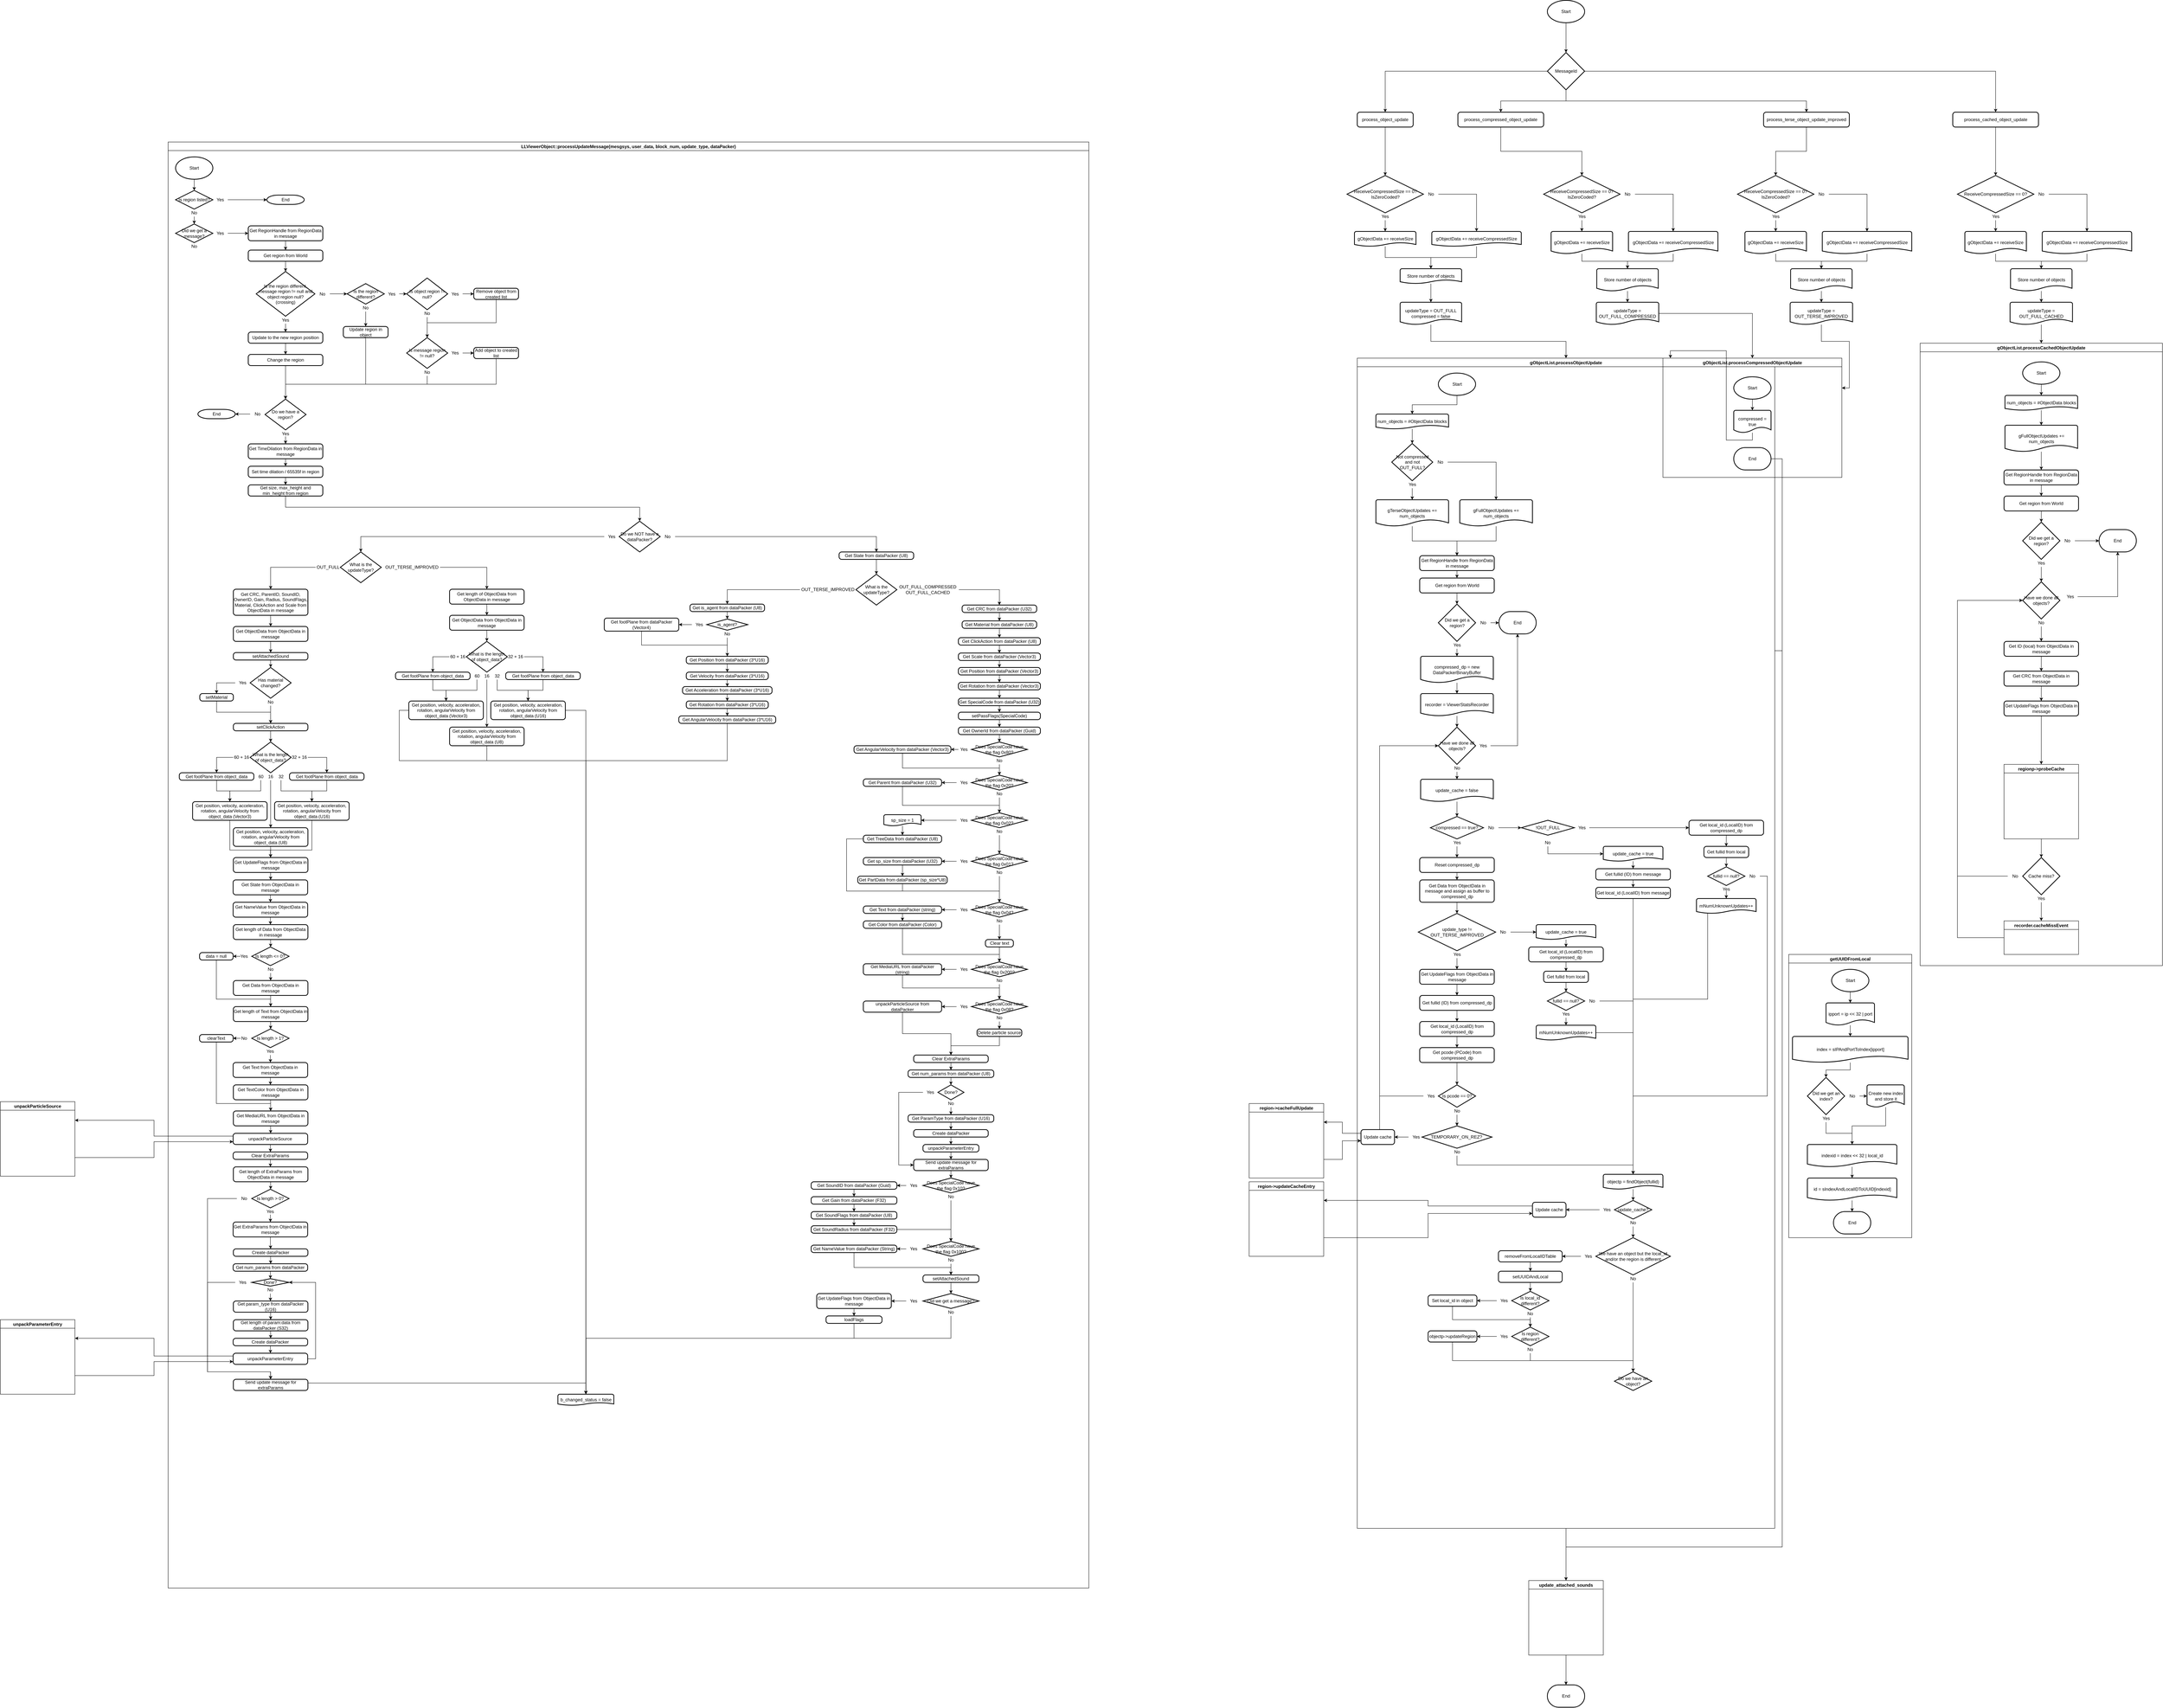 <mxfile version="14.5.1" type="device"><diagram id="TxfVhhL3W-UNm2p2Qk5c" name="Page-1"><mxGraphModel dx="8410" dy="1410" grid="1" gridSize="10" guides="1" tooltips="1" connect="1" arrows="1" fold="1" page="1" pageScale="1" pageWidth="3300" pageHeight="2339" math="0" shadow="0"><root><mxCell id="0"/><mxCell id="1" parent="0"/><mxCell id="9TmsFp3K_kKk0bUKGC0v-7" style="edgeStyle=orthogonalEdgeStyle;rounded=0;orthogonalLoop=1;jettySize=auto;html=1;exitX=0.5;exitY=1;exitDx=0;exitDy=0;exitPerimeter=0;" parent="1" source="9TmsFp3K_kKk0bUKGC0v-3" target="9TmsFp3K_kKk0bUKGC0v-6" edge="1"><mxGeometry relative="1" as="geometry"/></mxCell><mxCell id="9TmsFp3K_kKk0bUKGC0v-3" value="Start" style="strokeWidth=2;html=1;shape=mxgraph.flowchart.start_1;whiteSpace=wrap;" parent="1" vertex="1"><mxGeometry x="550" y="20" width="100" height="60" as="geometry"/></mxCell><mxCell id="9TmsFp3K_kKk0bUKGC0v-20" style="edgeStyle=orthogonalEdgeStyle;rounded=0;orthogonalLoop=1;jettySize=auto;html=1;exitX=0.5;exitY=1;exitDx=0;exitDy=0;entryX=0.5;entryY=0;entryDx=0;entryDy=0;entryPerimeter=0;" parent="1" source="9TmsFp3K_kKk0bUKGC0v-5" target="9TmsFp3K_kKk0bUKGC0v-18" edge="1"><mxGeometry relative="1" as="geometry"/></mxCell><mxCell id="9TmsFp3K_kKk0bUKGC0v-5" value="process_object_update" style="rounded=1;whiteSpace=wrap;html=1;absoluteArcSize=1;arcSize=14;strokeWidth=2;" parent="1" vertex="1"><mxGeometry x="40" y="320" width="150" height="40" as="geometry"/></mxCell><mxCell id="9TmsFp3K_kKk0bUKGC0v-13" style="edgeStyle=orthogonalEdgeStyle;rounded=0;orthogonalLoop=1;jettySize=auto;html=1;exitX=0;exitY=0.5;exitDx=0;exitDy=0;exitPerimeter=0;" parent="1" source="9TmsFp3K_kKk0bUKGC0v-6" target="9TmsFp3K_kKk0bUKGC0v-5" edge="1"><mxGeometry relative="1" as="geometry"/></mxCell><mxCell id="9TmsFp3K_kKk0bUKGC0v-14" style="edgeStyle=orthogonalEdgeStyle;rounded=0;orthogonalLoop=1;jettySize=auto;html=1;exitX=0.5;exitY=1;exitDx=0;exitDy=0;exitPerimeter=0;" parent="1" source="9TmsFp3K_kKk0bUKGC0v-6" target="9TmsFp3K_kKk0bUKGC0v-12" edge="1"><mxGeometry relative="1" as="geometry"/></mxCell><mxCell id="9TmsFp3K_kKk0bUKGC0v-16" style="edgeStyle=orthogonalEdgeStyle;rounded=0;orthogonalLoop=1;jettySize=auto;html=1;exitX=0.5;exitY=1;exitDx=0;exitDy=0;exitPerimeter=0;" parent="1" source="9TmsFp3K_kKk0bUKGC0v-6" target="9TmsFp3K_kKk0bUKGC0v-8" edge="1"><mxGeometry relative="1" as="geometry"/></mxCell><mxCell id="9TmsFp3K_kKk0bUKGC0v-17" style="edgeStyle=orthogonalEdgeStyle;rounded=0;orthogonalLoop=1;jettySize=auto;html=1;entryX=0.5;entryY=0;entryDx=0;entryDy=0;exitX=1;exitY=0.5;exitDx=0;exitDy=0;exitPerimeter=0;" parent="1" source="9TmsFp3K_kKk0bUKGC0v-6" target="9TmsFp3K_kKk0bUKGC0v-10" edge="1"><mxGeometry relative="1" as="geometry"><mxPoint x="840" y="130" as="sourcePoint"/></mxGeometry></mxCell><mxCell id="9TmsFp3K_kKk0bUKGC0v-6" value="MessageId" style="strokeWidth=2;html=1;shape=mxgraph.flowchart.decision;whiteSpace=wrap;" parent="1" vertex="1"><mxGeometry x="550" y="160" width="100" height="100" as="geometry"/></mxCell><mxCell id="9TmsFp3K_kKk0bUKGC0v-47" style="edgeStyle=orthogonalEdgeStyle;rounded=0;orthogonalLoop=1;jettySize=auto;html=1;" parent="1" source="9TmsFp3K_kKk0bUKGC0v-8" target="9TmsFp3K_kKk0bUKGC0v-34" edge="1"><mxGeometry relative="1" as="geometry"/></mxCell><mxCell id="9TmsFp3K_kKk0bUKGC0v-8" value="process_compressed_object_update" style="rounded=1;whiteSpace=wrap;html=1;absoluteArcSize=1;arcSize=14;strokeWidth=2;" parent="1" vertex="1"><mxGeometry x="310" y="320" width="230" height="40" as="geometry"/></mxCell><mxCell id="9TmsFp3K_kKk0bUKGC0v-61" style="edgeStyle=orthogonalEdgeStyle;rounded=0;orthogonalLoop=1;jettySize=auto;html=1;exitX=0.5;exitY=1;exitDx=0;exitDy=0;" parent="1" source="9TmsFp3K_kKk0bUKGC0v-10" target="9TmsFp3K_kKk0bUKGC0v-49" edge="1"><mxGeometry relative="1" as="geometry"/></mxCell><mxCell id="9TmsFp3K_kKk0bUKGC0v-10" value="process_cached_object_update" style="rounded=1;whiteSpace=wrap;html=1;absoluteArcSize=1;arcSize=14;strokeWidth=2;" parent="1" vertex="1"><mxGeometry x="1637.5" y="320" width="230" height="40" as="geometry"/></mxCell><mxCell id="zHxgw2UpFCHrTaGELKQu-26" style="edgeStyle=orthogonalEdgeStyle;rounded=0;orthogonalLoop=1;jettySize=auto;html=1;" parent="1" source="9TmsFp3K_kKk0bUKGC0v-12" target="zHxgw2UpFCHrTaGELKQu-14" edge="1"><mxGeometry relative="1" as="geometry"/></mxCell><mxCell id="9TmsFp3K_kKk0bUKGC0v-12" value="process_terse_object_update_improved" style="rounded=1;whiteSpace=wrap;html=1;absoluteArcSize=1;arcSize=14;strokeWidth=2;" parent="1" vertex="1"><mxGeometry x="1130" y="320" width="230" height="40" as="geometry"/></mxCell><mxCell id="9TmsFp3K_kKk0bUKGC0v-18" value="ReceiveCompressedSize == 0?&lt;br&gt;IsZeroCoded?" style="strokeWidth=2;html=1;shape=mxgraph.flowchart.decision;whiteSpace=wrap;" parent="1" vertex="1"><mxGeometry x="12.5" y="490" width="205" height="100" as="geometry"/></mxCell><mxCell id="9TmsFp3K_kKk0bUKGC0v-28" style="edgeStyle=orthogonalEdgeStyle;rounded=0;orthogonalLoop=1;jettySize=auto;html=1;" parent="1" source="9TmsFp3K_kKk0bUKGC0v-19" target="9TmsFp3K_kKk0bUKGC0v-27" edge="1"><mxGeometry relative="1" as="geometry"/></mxCell><mxCell id="9TmsFp3K_kKk0bUKGC0v-19" value="gObjectData += receiveSize" style="strokeWidth=2;html=1;shape=mxgraph.flowchart.document2;whiteSpace=wrap;size=0.25;" parent="1" vertex="1"><mxGeometry x="32.5" y="640" width="165" height="40" as="geometry"/></mxCell><mxCell id="9TmsFp3K_kKk0bUKGC0v-23" style="edgeStyle=orthogonalEdgeStyle;rounded=0;orthogonalLoop=1;jettySize=auto;html=1;exitX=0.5;exitY=1;exitDx=0;exitDy=0;entryX=0.5;entryY=0;entryDx=0;entryDy=0;entryPerimeter=0;" parent="1" source="9TmsFp3K_kKk0bUKGC0v-21" target="9TmsFp3K_kKk0bUKGC0v-19" edge="1"><mxGeometry relative="1" as="geometry"/></mxCell><mxCell id="9TmsFp3K_kKk0bUKGC0v-21" value="Yes" style="text;html=1;strokeColor=none;fillColor=none;align=center;verticalAlign=middle;whiteSpace=wrap;rounded=0;" parent="1" vertex="1"><mxGeometry x="95" y="590" width="40" height="20" as="geometry"/></mxCell><mxCell id="9TmsFp3K_kKk0bUKGC0v-25" style="edgeStyle=orthogonalEdgeStyle;rounded=0;orthogonalLoop=1;jettySize=auto;html=1;exitX=1;exitY=0.5;exitDx=0;exitDy=0;" parent="1" source="9TmsFp3K_kKk0bUKGC0v-22" target="9TmsFp3K_kKk0bUKGC0v-24" edge="1"><mxGeometry relative="1" as="geometry"/></mxCell><mxCell id="9TmsFp3K_kKk0bUKGC0v-22" value="No" style="text;html=1;strokeColor=none;fillColor=none;align=center;verticalAlign=middle;whiteSpace=wrap;rounded=0;" parent="1" vertex="1"><mxGeometry x="217.5" y="530" width="40" height="20" as="geometry"/></mxCell><mxCell id="9TmsFp3K_kKk0bUKGC0v-29" style="edgeStyle=orthogonalEdgeStyle;rounded=0;orthogonalLoop=1;jettySize=auto;html=1;" parent="1" source="9TmsFp3K_kKk0bUKGC0v-24" target="9TmsFp3K_kKk0bUKGC0v-27" edge="1"><mxGeometry relative="1" as="geometry"/></mxCell><mxCell id="9TmsFp3K_kKk0bUKGC0v-24" value="gObjectData += receiveCompressedSize" style="strokeWidth=2;html=1;shape=mxgraph.flowchart.document2;whiteSpace=wrap;size=0.25;" parent="1" vertex="1"><mxGeometry x="240" y="640" width="240" height="40" as="geometry"/></mxCell><mxCell id="9TmsFp3K_kKk0bUKGC0v-32" style="edgeStyle=orthogonalEdgeStyle;rounded=0;orthogonalLoop=1;jettySize=auto;html=1;" parent="1" source="9TmsFp3K_kKk0bUKGC0v-27" target="9TmsFp3K_kKk0bUKGC0v-31" edge="1"><mxGeometry relative="1" as="geometry"/></mxCell><mxCell id="9TmsFp3K_kKk0bUKGC0v-27" value="Store number of objects" style="strokeWidth=2;html=1;shape=mxgraph.flowchart.document2;whiteSpace=wrap;size=0.25;" parent="1" vertex="1"><mxGeometry x="155" y="740" width="165" height="40" as="geometry"/></mxCell><mxCell id="9TmsFp3K_kKk0bUKGC0v-62" style="edgeStyle=orthogonalEdgeStyle;rounded=0;orthogonalLoop=1;jettySize=auto;html=1;" parent="1" source="9TmsFp3K_kKk0bUKGC0v-31" target="9TmsFp3K_kKk0bUKGC0v-84" edge="1"><mxGeometry relative="1" as="geometry"><mxPoint x="360" y="980" as="targetPoint"/></mxGeometry></mxCell><mxCell id="9TmsFp3K_kKk0bUKGC0v-31" value="updateType = OUT_FULL&lt;br&gt;compressed = false" style="strokeWidth=2;html=1;shape=mxgraph.flowchart.document2;whiteSpace=wrap;size=0.25;" parent="1" vertex="1"><mxGeometry x="155" y="830" width="165" height="60" as="geometry"/></mxCell><mxCell id="9TmsFp3K_kKk0bUKGC0v-34" value="ReceiveCompressedSize == 0?&lt;br&gt;IsZeroCoded?" style="strokeWidth=2;html=1;shape=mxgraph.flowchart.decision;whiteSpace=wrap;" parent="1" vertex="1"><mxGeometry x="540" y="490" width="205" height="100" as="geometry"/></mxCell><mxCell id="9TmsFp3K_kKk0bUKGC0v-35" style="edgeStyle=orthogonalEdgeStyle;rounded=0;orthogonalLoop=1;jettySize=auto;html=1;" parent="1" source="9TmsFp3K_kKk0bUKGC0v-36" target="9TmsFp3K_kKk0bUKGC0v-44" edge="1"><mxGeometry relative="1" as="geometry"/></mxCell><mxCell id="9TmsFp3K_kKk0bUKGC0v-36" value="gObjectData += receiveSize" style="strokeWidth=2;html=1;shape=mxgraph.flowchart.document2;whiteSpace=wrap;size=0.25;" parent="1" vertex="1"><mxGeometry x="560" y="640" width="165" height="60" as="geometry"/></mxCell><mxCell id="9TmsFp3K_kKk0bUKGC0v-37" style="edgeStyle=orthogonalEdgeStyle;rounded=0;orthogonalLoop=1;jettySize=auto;html=1;exitX=0.5;exitY=1;exitDx=0;exitDy=0;entryX=0.5;entryY=0;entryDx=0;entryDy=0;entryPerimeter=0;" parent="1" source="9TmsFp3K_kKk0bUKGC0v-38" target="9TmsFp3K_kKk0bUKGC0v-36" edge="1"><mxGeometry relative="1" as="geometry"/></mxCell><mxCell id="9TmsFp3K_kKk0bUKGC0v-38" value="Yes" style="text;html=1;strokeColor=none;fillColor=none;align=center;verticalAlign=middle;whiteSpace=wrap;rounded=0;" parent="1" vertex="1"><mxGeometry x="622.5" y="590" width="40" height="20" as="geometry"/></mxCell><mxCell id="9TmsFp3K_kKk0bUKGC0v-39" style="edgeStyle=orthogonalEdgeStyle;rounded=0;orthogonalLoop=1;jettySize=auto;html=1;exitX=1;exitY=0.5;exitDx=0;exitDy=0;" parent="1" source="9TmsFp3K_kKk0bUKGC0v-40" target="9TmsFp3K_kKk0bUKGC0v-42" edge="1"><mxGeometry relative="1" as="geometry"/></mxCell><mxCell id="9TmsFp3K_kKk0bUKGC0v-40" value="No" style="text;html=1;strokeColor=none;fillColor=none;align=center;verticalAlign=middle;whiteSpace=wrap;rounded=0;" parent="1" vertex="1"><mxGeometry x="745" y="530" width="40" height="20" as="geometry"/></mxCell><mxCell id="9TmsFp3K_kKk0bUKGC0v-41" style="edgeStyle=orthogonalEdgeStyle;rounded=0;orthogonalLoop=1;jettySize=auto;html=1;" parent="1" source="9TmsFp3K_kKk0bUKGC0v-42" target="9TmsFp3K_kKk0bUKGC0v-44" edge="1"><mxGeometry relative="1" as="geometry"/></mxCell><mxCell id="9TmsFp3K_kKk0bUKGC0v-42" value="gObjectData += receiveCompressedSize" style="strokeWidth=2;html=1;shape=mxgraph.flowchart.document2;whiteSpace=wrap;size=0.25;" parent="1" vertex="1"><mxGeometry x="767.5" y="640" width="240" height="60" as="geometry"/></mxCell><mxCell id="9TmsFp3K_kKk0bUKGC0v-43" style="edgeStyle=orthogonalEdgeStyle;rounded=0;orthogonalLoop=1;jettySize=auto;html=1;" parent="1" source="9TmsFp3K_kKk0bUKGC0v-44" target="9TmsFp3K_kKk0bUKGC0v-45" edge="1"><mxGeometry relative="1" as="geometry"/></mxCell><mxCell id="9TmsFp3K_kKk0bUKGC0v-44" value="Store number of objects" style="strokeWidth=2;html=1;shape=mxgraph.flowchart.document2;whiteSpace=wrap;size=0.25;" parent="1" vertex="1"><mxGeometry x="682.5" y="740" width="165" height="60" as="geometry"/></mxCell><mxCell id="zHxgw2UpFCHrTaGELKQu-2" style="edgeStyle=orthogonalEdgeStyle;rounded=0;orthogonalLoop=1;jettySize=auto;html=1;" parent="1" source="9TmsFp3K_kKk0bUKGC0v-45" target="zHxgw2UpFCHrTaGELKQu-1" edge="1"><mxGeometry relative="1" as="geometry"><mxPoint x="762.5" y="990" as="targetPoint"/></mxGeometry></mxCell><mxCell id="9TmsFp3K_kKk0bUKGC0v-45" value="updateType = OUT_FULL_COMPRESSED" style="strokeWidth=2;html=1;shape=mxgraph.flowchart.document2;whiteSpace=wrap;size=0.25;" parent="1" vertex="1"><mxGeometry x="681.25" y="830" width="167.5" height="60" as="geometry"/></mxCell><mxCell id="9TmsFp3K_kKk0bUKGC0v-49" value="ReceiveCompressedSize == 0?" style="strokeWidth=2;html=1;shape=mxgraph.flowchart.decision;whiteSpace=wrap;" parent="1" vertex="1"><mxGeometry x="1650" y="490" width="205" height="100" as="geometry"/></mxCell><mxCell id="9TmsFp3K_kKk0bUKGC0v-50" style="edgeStyle=orthogonalEdgeStyle;rounded=0;orthogonalLoop=1;jettySize=auto;html=1;" parent="1" source="9TmsFp3K_kKk0bUKGC0v-51" target="9TmsFp3K_kKk0bUKGC0v-59" edge="1"><mxGeometry relative="1" as="geometry"/></mxCell><mxCell id="9TmsFp3K_kKk0bUKGC0v-51" value="gObjectData += receiveSize" style="strokeWidth=2;html=1;shape=mxgraph.flowchart.document2;whiteSpace=wrap;size=0.25;" parent="1" vertex="1"><mxGeometry x="1670" y="640" width="165" height="60" as="geometry"/></mxCell><mxCell id="9TmsFp3K_kKk0bUKGC0v-52" style="edgeStyle=orthogonalEdgeStyle;rounded=0;orthogonalLoop=1;jettySize=auto;html=1;exitX=0.5;exitY=1;exitDx=0;exitDy=0;entryX=0.5;entryY=0;entryDx=0;entryDy=0;entryPerimeter=0;" parent="1" source="9TmsFp3K_kKk0bUKGC0v-53" target="9TmsFp3K_kKk0bUKGC0v-51" edge="1"><mxGeometry relative="1" as="geometry"/></mxCell><mxCell id="9TmsFp3K_kKk0bUKGC0v-53" value="Yes" style="text;html=1;strokeColor=none;fillColor=none;align=center;verticalAlign=middle;whiteSpace=wrap;rounded=0;" parent="1" vertex="1"><mxGeometry x="1732.5" y="590" width="40" height="20" as="geometry"/></mxCell><mxCell id="9TmsFp3K_kKk0bUKGC0v-54" style="edgeStyle=orthogonalEdgeStyle;rounded=0;orthogonalLoop=1;jettySize=auto;html=1;exitX=1;exitY=0.5;exitDx=0;exitDy=0;" parent="1" source="9TmsFp3K_kKk0bUKGC0v-55" target="9TmsFp3K_kKk0bUKGC0v-57" edge="1"><mxGeometry relative="1" as="geometry"/></mxCell><mxCell id="9TmsFp3K_kKk0bUKGC0v-55" value="No" style="text;html=1;strokeColor=none;fillColor=none;align=center;verticalAlign=middle;whiteSpace=wrap;rounded=0;" parent="1" vertex="1"><mxGeometry x="1855" y="530" width="40" height="20" as="geometry"/></mxCell><mxCell id="9TmsFp3K_kKk0bUKGC0v-56" style="edgeStyle=orthogonalEdgeStyle;rounded=0;orthogonalLoop=1;jettySize=auto;html=1;" parent="1" source="9TmsFp3K_kKk0bUKGC0v-57" target="9TmsFp3K_kKk0bUKGC0v-59" edge="1"><mxGeometry relative="1" as="geometry"/></mxCell><mxCell id="9TmsFp3K_kKk0bUKGC0v-57" value="gObjectData += receiveCompressedSize" style="strokeWidth=2;html=1;shape=mxgraph.flowchart.document2;whiteSpace=wrap;size=0.25;" parent="1" vertex="1"><mxGeometry x="1877.5" y="640" width="240" height="60" as="geometry"/></mxCell><mxCell id="9TmsFp3K_kKk0bUKGC0v-58" style="edgeStyle=orthogonalEdgeStyle;rounded=0;orthogonalLoop=1;jettySize=auto;html=1;" parent="1" source="9TmsFp3K_kKk0bUKGC0v-59" target="9TmsFp3K_kKk0bUKGC0v-60" edge="1"><mxGeometry relative="1" as="geometry"/></mxCell><mxCell id="9TmsFp3K_kKk0bUKGC0v-59" value="Store number of objects" style="strokeWidth=2;html=1;shape=mxgraph.flowchart.document2;whiteSpace=wrap;size=0.25;" parent="1" vertex="1"><mxGeometry x="1792.5" y="740" width="165" height="60" as="geometry"/></mxCell><mxCell id="zHxgw2UpFCHrTaGELKQu-38" style="edgeStyle=orthogonalEdgeStyle;orthogonalLoop=1;jettySize=auto;html=1;rounded=0;" parent="1" source="9TmsFp3K_kKk0bUKGC0v-60" target="zHxgw2UpFCHrTaGELKQu-37" edge="1"><mxGeometry relative="1" as="geometry"/></mxCell><mxCell id="9TmsFp3K_kKk0bUKGC0v-60" value="updateType = OUT_FULL_CACHED" style="strokeWidth=2;html=1;shape=mxgraph.flowchart.document2;whiteSpace=wrap;size=0.25;" parent="1" vertex="1"><mxGeometry x="1791.25" y="830" width="167.5" height="60" as="geometry"/></mxCell><mxCell id="zHxgw2UpFCHrTaGELKQu-11" style="edgeStyle=orthogonalEdgeStyle;rounded=0;orthogonalLoop=1;jettySize=auto;html=1;exitX=1;exitY=0.25;exitDx=0;exitDy=0;entryX=0;entryY=0.5;entryDx=0;entryDy=0;entryPerimeter=0;" parent="1" source="9TmsFp3K_kKk0bUKGC0v-84" target="zHxgw2UpFCHrTaGELKQu-12" edge="1"><mxGeometry relative="1" as="geometry"><mxPoint x="720" y="1260" as="targetPoint"/></mxGeometry></mxCell><mxCell id="zHxgw2UpFCHrTaGELKQu-31" style="edgeStyle=orthogonalEdgeStyle;rounded=0;orthogonalLoop=1;jettySize=auto;html=1;" parent="1" source="9TmsFp3K_kKk0bUKGC0v-84" target="zHxgw2UpFCHrTaGELKQu-4" edge="1"><mxGeometry relative="1" as="geometry"/></mxCell><mxCell id="9TmsFp3K_kKk0bUKGC0v-84" value="gObjectList.processObjectUpdate" style="swimlane;" parent="1" vertex="1"><mxGeometry x="40" y="980" width="1120" height="3140" as="geometry"/></mxCell><mxCell id="9TmsFp3K_kKk0bUKGC0v-66" value="num_objects = #ObjectData blocks" style="strokeWidth=2;html=1;shape=mxgraph.flowchart.document2;whiteSpace=wrap;size=0.25;" parent="9TmsFp3K_kKk0bUKGC0v-84" vertex="1"><mxGeometry x="50" y="150" width="195" height="40" as="geometry"/></mxCell><mxCell id="9TmsFp3K_kKk0bUKGC0v-68" value="Not compressed and not OUT_FULL?" style="strokeWidth=2;html=1;shape=mxgraph.flowchart.decision;whiteSpace=wrap;" parent="9TmsFp3K_kKk0bUKGC0v-84" vertex="1"><mxGeometry x="92.5" y="229" width="110" height="100" as="geometry"/></mxCell><mxCell id="9TmsFp3K_kKk0bUKGC0v-71" style="edgeStyle=orthogonalEdgeStyle;rounded=0;orthogonalLoop=1;jettySize=auto;html=1;" parent="9TmsFp3K_kKk0bUKGC0v-84" source="9TmsFp3K_kKk0bUKGC0v-66" target="9TmsFp3K_kKk0bUKGC0v-68" edge="1"><mxGeometry relative="1" as="geometry"/></mxCell><mxCell id="9TmsFp3K_kKk0bUKGC0v-69" value="Yes" style="text;html=1;strokeColor=none;fillColor=none;align=center;verticalAlign=middle;whiteSpace=wrap;rounded=0;" parent="9TmsFp3K_kKk0bUKGC0v-84" vertex="1"><mxGeometry x="127.5" y="329" width="40" height="20" as="geometry"/></mxCell><mxCell id="9TmsFp3K_kKk0bUKGC0v-70" value="No" style="text;html=1;strokeColor=none;fillColor=none;align=center;verticalAlign=middle;whiteSpace=wrap;rounded=0;" parent="9TmsFp3K_kKk0bUKGC0v-84" vertex="1"><mxGeometry x="202.5" y="269" width="40" height="20" as="geometry"/></mxCell><mxCell id="9TmsFp3K_kKk0bUKGC0v-73" value="gTerseObjectUpdates += num_objects" style="strokeWidth=2;html=1;shape=mxgraph.flowchart.document2;whiteSpace=wrap;size=0.25;" parent="9TmsFp3K_kKk0bUKGC0v-84" vertex="1"><mxGeometry x="50" y="380" width="195" height="71" as="geometry"/></mxCell><mxCell id="9TmsFp3K_kKk0bUKGC0v-74" style="edgeStyle=orthogonalEdgeStyle;rounded=0;orthogonalLoop=1;jettySize=auto;html=1;exitX=0.5;exitY=1;exitDx=0;exitDy=0;entryX=0.5;entryY=0;entryDx=0;entryDy=0;entryPerimeter=0;" parent="9TmsFp3K_kKk0bUKGC0v-84" source="9TmsFp3K_kKk0bUKGC0v-69" target="9TmsFp3K_kKk0bUKGC0v-73" edge="1"><mxGeometry relative="1" as="geometry"/></mxCell><mxCell id="9TmsFp3K_kKk0bUKGC0v-75" value="gFullObjectUpdates += num_objects" style="strokeWidth=2;html=1;shape=mxgraph.flowchart.document2;whiteSpace=wrap;size=0.25;" parent="9TmsFp3K_kKk0bUKGC0v-84" vertex="1"><mxGeometry x="275" y="380" width="195" height="71" as="geometry"/></mxCell><mxCell id="9TmsFp3K_kKk0bUKGC0v-76" style="edgeStyle=orthogonalEdgeStyle;rounded=0;orthogonalLoop=1;jettySize=auto;html=1;exitX=1;exitY=0.5;exitDx=0;exitDy=0;entryX=0.5;entryY=0;entryDx=0;entryDy=0;entryPerimeter=0;" parent="9TmsFp3K_kKk0bUKGC0v-84" source="9TmsFp3K_kKk0bUKGC0v-70" target="9TmsFp3K_kKk0bUKGC0v-75" edge="1"><mxGeometry relative="1" as="geometry"/></mxCell><mxCell id="9TmsFp3K_kKk0bUKGC0v-77" value="Get RegionHandle from RegionData in message" style="rounded=1;whiteSpace=wrap;html=1;absoluteArcSize=1;arcSize=14;strokeWidth=2;" parent="9TmsFp3K_kKk0bUKGC0v-84" vertex="1"><mxGeometry x="167.5" y="530" width="200" height="40" as="geometry"/></mxCell><mxCell id="9TmsFp3K_kKk0bUKGC0v-78" style="edgeStyle=orthogonalEdgeStyle;rounded=0;orthogonalLoop=1;jettySize=auto;html=1;" parent="9TmsFp3K_kKk0bUKGC0v-84" source="9TmsFp3K_kKk0bUKGC0v-73" target="9TmsFp3K_kKk0bUKGC0v-77" edge="1"><mxGeometry relative="1" as="geometry"/></mxCell><mxCell id="9TmsFp3K_kKk0bUKGC0v-79" style="edgeStyle=orthogonalEdgeStyle;rounded=0;orthogonalLoop=1;jettySize=auto;html=1;" parent="9TmsFp3K_kKk0bUKGC0v-84" source="9TmsFp3K_kKk0bUKGC0v-75" target="9TmsFp3K_kKk0bUKGC0v-77" edge="1"><mxGeometry relative="1" as="geometry"/></mxCell><mxCell id="9TmsFp3K_kKk0bUKGC0v-80" value="Get region from World" style="rounded=1;whiteSpace=wrap;html=1;absoluteArcSize=1;arcSize=14;strokeWidth=2;" parent="9TmsFp3K_kKk0bUKGC0v-84" vertex="1"><mxGeometry x="167.5" y="590" width="200" height="40" as="geometry"/></mxCell><mxCell id="9TmsFp3K_kKk0bUKGC0v-81" style="edgeStyle=orthogonalEdgeStyle;rounded=0;orthogonalLoop=1;jettySize=auto;html=1;exitX=0.5;exitY=1;exitDx=0;exitDy=0;entryX=0.5;entryY=0;entryDx=0;entryDy=0;" parent="9TmsFp3K_kKk0bUKGC0v-84" source="9TmsFp3K_kKk0bUKGC0v-77" target="9TmsFp3K_kKk0bUKGC0v-80" edge="1"><mxGeometry relative="1" as="geometry"/></mxCell><mxCell id="9TmsFp3K_kKk0bUKGC0v-82" value="Did we get a region?" style="strokeWidth=2;html=1;shape=mxgraph.flowchart.decision;whiteSpace=wrap;" parent="9TmsFp3K_kKk0bUKGC0v-84" vertex="1"><mxGeometry x="217.5" y="660" width="100" height="100" as="geometry"/></mxCell><mxCell id="9TmsFp3K_kKk0bUKGC0v-83" style="edgeStyle=orthogonalEdgeStyle;rounded=0;orthogonalLoop=1;jettySize=auto;html=1;exitX=0.5;exitY=1;exitDx=0;exitDy=0;" parent="9TmsFp3K_kKk0bUKGC0v-84" source="9TmsFp3K_kKk0bUKGC0v-80" target="9TmsFp3K_kKk0bUKGC0v-82" edge="1"><mxGeometry relative="1" as="geometry"/></mxCell><mxCell id="9TmsFp3K_kKk0bUKGC0v-87" style="edgeStyle=orthogonalEdgeStyle;rounded=0;orthogonalLoop=1;jettySize=auto;html=1;entryX=0.5;entryY=0;entryDx=0;entryDy=0;entryPerimeter=0;exitX=0.5;exitY=1;exitDx=0;exitDy=0;exitPerimeter=0;" parent="9TmsFp3K_kKk0bUKGC0v-84" source="9TmsFp3K_kKk0bUKGC0v-86" target="9TmsFp3K_kKk0bUKGC0v-66" edge="1"><mxGeometry relative="1" as="geometry"/></mxCell><mxCell id="9TmsFp3K_kKk0bUKGC0v-86" value="Start" style="strokeWidth=2;html=1;shape=mxgraph.flowchart.start_1;whiteSpace=wrap;" parent="9TmsFp3K_kKk0bUKGC0v-84" vertex="1"><mxGeometry x="217.5" y="40" width="100" height="60" as="geometry"/></mxCell><mxCell id="9TmsFp3K_kKk0bUKGC0v-88" value="End" style="strokeWidth=2;html=1;shape=mxgraph.flowchart.terminator;whiteSpace=wrap;" parent="9TmsFp3K_kKk0bUKGC0v-84" vertex="1"><mxGeometry x="380" y="680" width="100" height="60" as="geometry"/></mxCell><mxCell id="9TmsFp3K_kKk0bUKGC0v-91" style="edgeStyle=orthogonalEdgeStyle;rounded=0;orthogonalLoop=1;jettySize=auto;html=1;entryX=0;entryY=0.5;entryDx=0;entryDy=0;entryPerimeter=0;" parent="9TmsFp3K_kKk0bUKGC0v-84" source="9TmsFp3K_kKk0bUKGC0v-89" target="9TmsFp3K_kKk0bUKGC0v-88" edge="1"><mxGeometry relative="1" as="geometry"/></mxCell><mxCell id="9TmsFp3K_kKk0bUKGC0v-89" value="No" style="text;html=1;strokeColor=none;fillColor=none;align=center;verticalAlign=middle;whiteSpace=wrap;rounded=0;" parent="9TmsFp3K_kKk0bUKGC0v-84" vertex="1"><mxGeometry x="317.5" y="700" width="40" height="20" as="geometry"/></mxCell><mxCell id="9TmsFp3K_kKk0bUKGC0v-90" value="Yes" style="text;html=1;strokeColor=none;fillColor=none;align=center;verticalAlign=middle;whiteSpace=wrap;rounded=0;" parent="9TmsFp3K_kKk0bUKGC0v-84" vertex="1"><mxGeometry x="247.5" y="760" width="40" height="20" as="geometry"/></mxCell><mxCell id="9TmsFp3K_kKk0bUKGC0v-95" style="edgeStyle=orthogonalEdgeStyle;rounded=0;orthogonalLoop=1;jettySize=auto;html=1;" parent="9TmsFp3K_kKk0bUKGC0v-84" source="9TmsFp3K_kKk0bUKGC0v-92" target="9TmsFp3K_kKk0bUKGC0v-94" edge="1"><mxGeometry relative="1" as="geometry"/></mxCell><mxCell id="9TmsFp3K_kKk0bUKGC0v-92" value="compressed_dp = new DataPackerBinaryBuffer" style="strokeWidth=2;html=1;shape=mxgraph.flowchart.document2;whiteSpace=wrap;size=0.25;" parent="9TmsFp3K_kKk0bUKGC0v-84" vertex="1"><mxGeometry x="170" y="800" width="195" height="71" as="geometry"/></mxCell><mxCell id="9TmsFp3K_kKk0bUKGC0v-93" style="edgeStyle=orthogonalEdgeStyle;rounded=0;orthogonalLoop=1;jettySize=auto;html=1;exitX=0.5;exitY=1;exitDx=0;exitDy=0;" parent="9TmsFp3K_kKk0bUKGC0v-84" source="9TmsFp3K_kKk0bUKGC0v-90" target="9TmsFp3K_kKk0bUKGC0v-92" edge="1"><mxGeometry relative="1" as="geometry"/></mxCell><mxCell id="9TmsFp3K_kKk0bUKGC0v-97" style="edgeStyle=orthogonalEdgeStyle;rounded=0;orthogonalLoop=1;jettySize=auto;html=1;" parent="9TmsFp3K_kKk0bUKGC0v-84" source="9TmsFp3K_kKk0bUKGC0v-94" target="9TmsFp3K_kKk0bUKGC0v-96" edge="1"><mxGeometry relative="1" as="geometry"/></mxCell><mxCell id="9TmsFp3K_kKk0bUKGC0v-94" value="recorder = ViewerStatsRecorder" style="strokeWidth=2;html=1;shape=mxgraph.flowchart.document2;whiteSpace=wrap;size=0.25;" parent="9TmsFp3K_kKk0bUKGC0v-84" vertex="1"><mxGeometry x="170" y="900" width="195" height="60" as="geometry"/></mxCell><mxCell id="9TmsFp3K_kKk0bUKGC0v-96" value="Have we done all objects?" style="strokeWidth=2;html=1;shape=mxgraph.flowchart.decision;whiteSpace=wrap;" parent="9TmsFp3K_kKk0bUKGC0v-84" vertex="1"><mxGeometry x="217.5" y="990" width="100" height="100" as="geometry"/></mxCell><mxCell id="9TmsFp3K_kKk0bUKGC0v-101" style="edgeStyle=orthogonalEdgeStyle;rounded=0;orthogonalLoop=1;jettySize=auto;html=1;exitX=0.5;exitY=1;exitDx=0;exitDy=0;entryX=0.5;entryY=0;entryDx=0;entryDy=0;entryPerimeter=0;" parent="9TmsFp3K_kKk0bUKGC0v-84" source="9TmsFp3K_kKk0bUKGC0v-99" target="9TmsFp3K_kKk0bUKGC0v-106" edge="1"><mxGeometry relative="1" as="geometry"/></mxCell><mxCell id="9TmsFp3K_kKk0bUKGC0v-99" value="No" style="text;html=1;strokeColor=none;fillColor=none;align=center;verticalAlign=middle;whiteSpace=wrap;rounded=0;" parent="9TmsFp3K_kKk0bUKGC0v-84" vertex="1"><mxGeometry x="247.5" y="1090" width="40" height="20" as="geometry"/></mxCell><mxCell id="zHxgw2UpFCHrTaGELKQu-30" style="edgeStyle=orthogonalEdgeStyle;rounded=0;orthogonalLoop=1;jettySize=auto;html=1;entryX=0.5;entryY=1;entryDx=0;entryDy=0;entryPerimeter=0;" parent="9TmsFp3K_kKk0bUKGC0v-84" source="9TmsFp3K_kKk0bUKGC0v-98" target="9TmsFp3K_kKk0bUKGC0v-88" edge="1"><mxGeometry relative="1" as="geometry"/></mxCell><mxCell id="9TmsFp3K_kKk0bUKGC0v-98" value="Yes" style="text;html=1;strokeColor=none;fillColor=none;align=center;verticalAlign=middle;whiteSpace=wrap;rounded=0;" parent="9TmsFp3K_kKk0bUKGC0v-84" vertex="1"><mxGeometry x="317.5" y="1030" width="40" height="20" as="geometry"/></mxCell><mxCell id="9TmsFp3K_kKk0bUKGC0v-100" value="compressed == true?" style="strokeWidth=2;html=1;shape=mxgraph.flowchart.decision;whiteSpace=wrap;" parent="9TmsFp3K_kKk0bUKGC0v-84" vertex="1"><mxGeometry x="196.25" y="1230" width="142.5" height="60" as="geometry"/></mxCell><mxCell id="9TmsFp3K_kKk0bUKGC0v-105" style="edgeStyle=orthogonalEdgeStyle;rounded=0;orthogonalLoop=1;jettySize=auto;html=1;exitX=0.5;exitY=1;exitDx=0;exitDy=0;entryX=0.5;entryY=0;entryDx=0;entryDy=0;" parent="9TmsFp3K_kKk0bUKGC0v-84" source="9TmsFp3K_kKk0bUKGC0v-102" target="9TmsFp3K_kKk0bUKGC0v-104" edge="1"><mxGeometry relative="1" as="geometry"/></mxCell><mxCell id="9TmsFp3K_kKk0bUKGC0v-102" value="Yes" style="text;html=1;strokeColor=none;fillColor=none;align=center;verticalAlign=middle;whiteSpace=wrap;rounded=0;" parent="9TmsFp3K_kKk0bUKGC0v-84" vertex="1"><mxGeometry x="247.5" y="1290" width="40" height="20" as="geometry"/></mxCell><mxCell id="zHxgw2UpFCHrTaGELKQu-114" style="edgeStyle=orthogonalEdgeStyle;rounded=0;orthogonalLoop=1;jettySize=auto;html=1;entryX=0;entryY=0.5;entryDx=0;entryDy=0;entryPerimeter=0;" parent="9TmsFp3K_kKk0bUKGC0v-84" source="9TmsFp3K_kKk0bUKGC0v-103" target="zHxgw2UpFCHrTaGELKQu-113" edge="1"><mxGeometry relative="1" as="geometry"/></mxCell><mxCell id="9TmsFp3K_kKk0bUKGC0v-103" value="No" style="text;html=1;strokeColor=none;fillColor=none;align=center;verticalAlign=middle;whiteSpace=wrap;rounded=0;" parent="9TmsFp3K_kKk0bUKGC0v-84" vertex="1"><mxGeometry x="338.75" y="1250" width="40" height="20" as="geometry"/></mxCell><mxCell id="9TmsFp3K_kKk0bUKGC0v-111" style="edgeStyle=orthogonalEdgeStyle;rounded=0;orthogonalLoop=1;jettySize=auto;html=1;" parent="9TmsFp3K_kKk0bUKGC0v-84" source="9TmsFp3K_kKk0bUKGC0v-104" target="9TmsFp3K_kKk0bUKGC0v-110" edge="1"><mxGeometry relative="1" as="geometry"/></mxCell><mxCell id="9TmsFp3K_kKk0bUKGC0v-104" value="Reset compressed_dp" style="rounded=1;whiteSpace=wrap;html=1;absoluteArcSize=1;arcSize=14;strokeWidth=2;" parent="9TmsFp3K_kKk0bUKGC0v-84" vertex="1"><mxGeometry x="167.5" y="1340" width="200" height="40" as="geometry"/></mxCell><mxCell id="9TmsFp3K_kKk0bUKGC0v-109" style="edgeStyle=orthogonalEdgeStyle;rounded=0;orthogonalLoop=1;jettySize=auto;html=1;entryX=0.5;entryY=0;entryDx=0;entryDy=0;entryPerimeter=0;" parent="9TmsFp3K_kKk0bUKGC0v-84" source="9TmsFp3K_kKk0bUKGC0v-106" target="9TmsFp3K_kKk0bUKGC0v-100" edge="1"><mxGeometry relative="1" as="geometry"/></mxCell><mxCell id="9TmsFp3K_kKk0bUKGC0v-106" value="update_cache = false" style="strokeWidth=2;html=1;shape=mxgraph.flowchart.document2;whiteSpace=wrap;size=0.25;" parent="9TmsFp3K_kKk0bUKGC0v-84" vertex="1"><mxGeometry x="170" y="1130" width="195" height="60" as="geometry"/></mxCell><mxCell id="9TmsFp3K_kKk0bUKGC0v-113" style="edgeStyle=orthogonalEdgeStyle;rounded=0;orthogonalLoop=1;jettySize=auto;html=1;" parent="9TmsFp3K_kKk0bUKGC0v-84" source="9TmsFp3K_kKk0bUKGC0v-110" target="9TmsFp3K_kKk0bUKGC0v-112" edge="1"><mxGeometry relative="1" as="geometry"/></mxCell><mxCell id="9TmsFp3K_kKk0bUKGC0v-110" value="Get Data from ObjectData in message and assign as buffer to compressed_dp" style="rounded=1;whiteSpace=wrap;html=1;absoluteArcSize=1;arcSize=14;strokeWidth=2;" parent="9TmsFp3K_kKk0bUKGC0v-84" vertex="1"><mxGeometry x="167.5" y="1400" width="200" height="60" as="geometry"/></mxCell><mxCell id="9TmsFp3K_kKk0bUKGC0v-112" value="update_type != OUT_TERSE_IMPROVED" style="strokeWidth=2;html=1;shape=mxgraph.flowchart.decision;whiteSpace=wrap;" parent="9TmsFp3K_kKk0bUKGC0v-84" vertex="1"><mxGeometry x="163.75" y="1490" width="207.5" height="100" as="geometry"/></mxCell><mxCell id="9TmsFp3K_kKk0bUKGC0v-117" style="edgeStyle=orthogonalEdgeStyle;rounded=0;orthogonalLoop=1;jettySize=auto;html=1;" parent="9TmsFp3K_kKk0bUKGC0v-84" source="9TmsFp3K_kKk0bUKGC0v-114" target="9TmsFp3K_kKk0bUKGC0v-116" edge="1"><mxGeometry relative="1" as="geometry"/></mxCell><mxCell id="9TmsFp3K_kKk0bUKGC0v-114" value="Yes" style="text;html=1;strokeColor=none;fillColor=none;align=center;verticalAlign=middle;whiteSpace=wrap;rounded=0;" parent="9TmsFp3K_kKk0bUKGC0v-84" vertex="1"><mxGeometry x="247.5" y="1590" width="40" height="20" as="geometry"/></mxCell><mxCell id="zHxgw2UpFCHrTaGELKQu-143" style="edgeStyle=orthogonalEdgeStyle;rounded=0;orthogonalLoop=1;jettySize=auto;html=1;entryX=0;entryY=0.5;entryDx=0;entryDy=0;entryPerimeter=0;" parent="9TmsFp3K_kKk0bUKGC0v-84" source="9TmsFp3K_kKk0bUKGC0v-115" target="zHxgw2UpFCHrTaGELKQu-141" edge="1"><mxGeometry relative="1" as="geometry"/></mxCell><mxCell id="9TmsFp3K_kKk0bUKGC0v-115" value="No" style="text;html=1;strokeColor=none;fillColor=none;align=center;verticalAlign=middle;whiteSpace=wrap;rounded=0;" parent="9TmsFp3K_kKk0bUKGC0v-84" vertex="1"><mxGeometry x="371.25" y="1530" width="40" height="20" as="geometry"/></mxCell><mxCell id="9TmsFp3K_kKk0bUKGC0v-119" style="edgeStyle=orthogonalEdgeStyle;rounded=0;orthogonalLoop=1;jettySize=auto;html=1;entryX=0.5;entryY=0;entryDx=0;entryDy=0;" parent="9TmsFp3K_kKk0bUKGC0v-84" source="9TmsFp3K_kKk0bUKGC0v-116" target="9TmsFp3K_kKk0bUKGC0v-118" edge="1"><mxGeometry relative="1" as="geometry"/></mxCell><mxCell id="9TmsFp3K_kKk0bUKGC0v-116" value="Get UpdateFlags from ObjectData in message" style="rounded=1;whiteSpace=wrap;html=1;absoluteArcSize=1;arcSize=14;strokeWidth=2;" parent="9TmsFp3K_kKk0bUKGC0v-84" vertex="1"><mxGeometry x="167.5" y="1640" width="200" height="40" as="geometry"/></mxCell><mxCell id="9TmsFp3K_kKk0bUKGC0v-121" style="edgeStyle=orthogonalEdgeStyle;rounded=0;orthogonalLoop=1;jettySize=auto;html=1;entryX=0.5;entryY=0;entryDx=0;entryDy=0;" parent="9TmsFp3K_kKk0bUKGC0v-84" source="9TmsFp3K_kKk0bUKGC0v-118" target="9TmsFp3K_kKk0bUKGC0v-120" edge="1"><mxGeometry relative="1" as="geometry"/></mxCell><mxCell id="9TmsFp3K_kKk0bUKGC0v-118" value="Get fullid (ID) from compressed_dp" style="rounded=1;whiteSpace=wrap;html=1;absoluteArcSize=1;arcSize=14;strokeWidth=2;" parent="9TmsFp3K_kKk0bUKGC0v-84" vertex="1"><mxGeometry x="167.5" y="1710" width="200" height="40" as="geometry"/></mxCell><mxCell id="9TmsFp3K_kKk0bUKGC0v-123" style="edgeStyle=orthogonalEdgeStyle;rounded=0;orthogonalLoop=1;jettySize=auto;html=1;" parent="9TmsFp3K_kKk0bUKGC0v-84" source="9TmsFp3K_kKk0bUKGC0v-120" target="9TmsFp3K_kKk0bUKGC0v-122" edge="1"><mxGeometry relative="1" as="geometry"/></mxCell><mxCell id="9TmsFp3K_kKk0bUKGC0v-120" value="Get local_id (LocalID) from compressed_dp" style="rounded=1;whiteSpace=wrap;html=1;absoluteArcSize=1;arcSize=14;strokeWidth=2;" parent="9TmsFp3K_kKk0bUKGC0v-84" vertex="1"><mxGeometry x="167.5" y="1780" width="200" height="40" as="geometry"/></mxCell><mxCell id="9TmsFp3K_kKk0bUKGC0v-125" style="edgeStyle=orthogonalEdgeStyle;rounded=0;orthogonalLoop=1;jettySize=auto;html=1;" parent="9TmsFp3K_kKk0bUKGC0v-84" source="9TmsFp3K_kKk0bUKGC0v-122" target="9TmsFp3K_kKk0bUKGC0v-124" edge="1"><mxGeometry relative="1" as="geometry"/></mxCell><mxCell id="9TmsFp3K_kKk0bUKGC0v-122" value="Get pcode (PCode) from compressed_dp" style="rounded=1;whiteSpace=wrap;html=1;absoluteArcSize=1;arcSize=14;strokeWidth=2;" parent="9TmsFp3K_kKk0bUKGC0v-84" vertex="1"><mxGeometry x="167.5" y="1850" width="200" height="40" as="geometry"/></mxCell><mxCell id="9TmsFp3K_kKk0bUKGC0v-124" value="Is pcode == 0?" style="strokeWidth=2;html=1;shape=mxgraph.flowchart.decision;whiteSpace=wrap;" parent="9TmsFp3K_kKk0bUKGC0v-84" vertex="1"><mxGeometry x="217.5" y="1950" width="100" height="60" as="geometry"/></mxCell><mxCell id="9TmsFp3K_kKk0bUKGC0v-127" style="edgeStyle=orthogonalEdgeStyle;rounded=0;orthogonalLoop=1;jettySize=auto;html=1;entryX=0;entryY=0.5;entryDx=0;entryDy=0;entryPerimeter=0;" parent="9TmsFp3K_kKk0bUKGC0v-84" source="9TmsFp3K_kKk0bUKGC0v-126" target="9TmsFp3K_kKk0bUKGC0v-96" edge="1"><mxGeometry relative="1" as="geometry"><Array as="points"><mxPoint x="60" y="1980"/><mxPoint x="60" y="1040"/></Array></mxGeometry></mxCell><mxCell id="9TmsFp3K_kKk0bUKGC0v-126" value="Yes" style="text;html=1;strokeColor=none;fillColor=none;align=center;verticalAlign=middle;whiteSpace=wrap;rounded=0;" parent="9TmsFp3K_kKk0bUKGC0v-84" vertex="1"><mxGeometry x="177.5" y="1970" width="40" height="20" as="geometry"/></mxCell><mxCell id="9TmsFp3K_kKk0bUKGC0v-130" style="edgeStyle=orthogonalEdgeStyle;rounded=0;orthogonalLoop=1;jettySize=auto;html=1;exitX=0.5;exitY=1;exitDx=0;exitDy=0;entryX=0.5;entryY=0;entryDx=0;entryDy=0;entryPerimeter=0;" parent="9TmsFp3K_kKk0bUKGC0v-84" source="9TmsFp3K_kKk0bUKGC0v-128" target="9TmsFp3K_kKk0bUKGC0v-129" edge="1"><mxGeometry relative="1" as="geometry"/></mxCell><mxCell id="9TmsFp3K_kKk0bUKGC0v-128" value="No" style="text;html=1;strokeColor=none;fillColor=none;align=center;verticalAlign=middle;whiteSpace=wrap;rounded=0;" parent="9TmsFp3K_kKk0bUKGC0v-84" vertex="1"><mxGeometry x="247.5" y="2010" width="40" height="20" as="geometry"/></mxCell><mxCell id="9TmsFp3K_kKk0bUKGC0v-129" value="TEMPORARY_ON_REZ?&amp;nbsp;" style="strokeWidth=2;html=1;shape=mxgraph.flowchart.decision;whiteSpace=wrap;" parent="9TmsFp3K_kKk0bUKGC0v-84" vertex="1"><mxGeometry x="173.75" y="2060" width="187.5" height="60" as="geometry"/></mxCell><mxCell id="9TmsFp3K_kKk0bUKGC0v-131" value="Yes" style="text;html=1;strokeColor=none;fillColor=none;align=center;verticalAlign=middle;whiteSpace=wrap;rounded=0;" parent="9TmsFp3K_kKk0bUKGC0v-84" vertex="1"><mxGeometry x="137.5" y="2080" width="40" height="20" as="geometry"/></mxCell><mxCell id="zHxgw2UpFCHrTaGELKQu-154" style="edgeStyle=orthogonalEdgeStyle;rounded=0;orthogonalLoop=1;jettySize=auto;html=1;entryX=0.5;entryY=0;entryDx=0;entryDy=0;entryPerimeter=0;exitX=0.5;exitY=1;exitDx=0;exitDy=0;" parent="9TmsFp3K_kKk0bUKGC0v-84" source="9TmsFp3K_kKk0bUKGC0v-135" target="zHxgw2UpFCHrTaGELKQu-127" edge="1"><mxGeometry relative="1" as="geometry"/></mxCell><mxCell id="9TmsFp3K_kKk0bUKGC0v-135" value="No" style="text;html=1;strokeColor=none;fillColor=none;align=center;verticalAlign=middle;whiteSpace=wrap;rounded=0;" parent="9TmsFp3K_kKk0bUKGC0v-84" vertex="1"><mxGeometry x="247.5" y="2120" width="40" height="20" as="geometry"/></mxCell><mxCell id="zHxgw2UpFCHrTaGELKQu-145" style="edgeStyle=orthogonalEdgeStyle;rounded=0;orthogonalLoop=1;jettySize=auto;html=1;" parent="9TmsFp3K_kKk0bUKGC0v-84" source="zHxgw2UpFCHrTaGELKQu-79" target="zHxgw2UpFCHrTaGELKQu-105" edge="1"><mxGeometry relative="1" as="geometry"/></mxCell><mxCell id="zHxgw2UpFCHrTaGELKQu-79" value="Get local_id (LocalID) from compressed_dp" style="rounded=1;whiteSpace=wrap;html=1;absoluteArcSize=1;arcSize=14;strokeWidth=2;" parent="9TmsFp3K_kKk0bUKGC0v-84" vertex="1"><mxGeometry x="460" y="1580" width="200" height="40" as="geometry"/></mxCell><mxCell id="zHxgw2UpFCHrTaGELKQu-103" value="fullid == null?" style="strokeWidth=2;html=1;shape=mxgraph.flowchart.decision;whiteSpace=wrap;" parent="9TmsFp3K_kKk0bUKGC0v-84" vertex="1"><mxGeometry x="510" y="1700" width="100" height="50" as="geometry"/></mxCell><mxCell id="zHxgw2UpFCHrTaGELKQu-109" style="edgeStyle=orthogonalEdgeStyle;rounded=0;orthogonalLoop=1;jettySize=auto;html=1;" parent="9TmsFp3K_kKk0bUKGC0v-84" source="zHxgw2UpFCHrTaGELKQu-105" target="zHxgw2UpFCHrTaGELKQu-103" edge="1"><mxGeometry relative="1" as="geometry"/></mxCell><mxCell id="zHxgw2UpFCHrTaGELKQu-105" value="Get fullid from local" style="rounded=1;whiteSpace=wrap;html=1;absoluteArcSize=1;arcSize=14;strokeWidth=2;" parent="9TmsFp3K_kKk0bUKGC0v-84" vertex="1"><mxGeometry x="500" y="1645" width="120" height="30" as="geometry"/></mxCell><mxCell id="zHxgw2UpFCHrTaGELKQu-110" value="Update cache" style="rounded=1;whiteSpace=wrap;html=1;absoluteArcSize=1;arcSize=14;strokeWidth=2;" parent="9TmsFp3K_kKk0bUKGC0v-84" vertex="1"><mxGeometry x="10" y="2070" width="90" height="40" as="geometry"/></mxCell><mxCell id="9TmsFp3K_kKk0bUKGC0v-134" style="edgeStyle=orthogonalEdgeStyle;rounded=0;orthogonalLoop=1;jettySize=auto;html=1;entryX=1;entryY=0.5;entryDx=0;entryDy=0;" parent="9TmsFp3K_kKk0bUKGC0v-84" source="9TmsFp3K_kKk0bUKGC0v-131" target="zHxgw2UpFCHrTaGELKQu-110" edge="1"><mxGeometry relative="1" as="geometry"/></mxCell><mxCell id="9TmsFp3K_kKk0bUKGC0v-132" style="edgeStyle=orthogonalEdgeStyle;rounded=0;orthogonalLoop=1;jettySize=auto;html=1;entryX=0;entryY=0.5;entryDx=0;entryDy=0;entryPerimeter=0;exitX=0.5;exitY=0;exitDx=0;exitDy=0;" parent="9TmsFp3K_kKk0bUKGC0v-84" source="zHxgw2UpFCHrTaGELKQu-110" target="9TmsFp3K_kKk0bUKGC0v-96" edge="1"><mxGeometry relative="1" as="geometry"><Array as="points"><mxPoint x="60" y="1040"/></Array><mxPoint x="60" y="2060" as="sourcePoint"/></mxGeometry></mxCell><mxCell id="zHxgw2UpFCHrTaGELKQu-113" value="!OUT_FULL" style="strokeWidth=2;html=1;shape=mxgraph.flowchart.decision;whiteSpace=wrap;" parent="9TmsFp3K_kKk0bUKGC0v-84" vertex="1"><mxGeometry x="440" y="1240" width="142.5" height="40" as="geometry"/></mxCell><mxCell id="zHxgw2UpFCHrTaGELKQu-116" value="Get local_id (LocalID) from compressed_dp" style="rounded=1;whiteSpace=wrap;html=1;absoluteArcSize=1;arcSize=14;strokeWidth=2;" parent="9TmsFp3K_kKk0bUKGC0v-84" vertex="1"><mxGeometry x="890" y="1240" width="200" height="40" as="geometry"/></mxCell><mxCell id="zHxgw2UpFCHrTaGELKQu-117" value="fullid == null?" style="strokeWidth=2;html=1;shape=mxgraph.flowchart.decision;whiteSpace=wrap;" parent="9TmsFp3K_kKk0bUKGC0v-84" vertex="1"><mxGeometry x="940" y="1365" width="100" height="50" as="geometry"/></mxCell><mxCell id="zHxgw2UpFCHrTaGELKQu-118" style="edgeStyle=orthogonalEdgeStyle;rounded=0;orthogonalLoop=1;jettySize=auto;html=1;" parent="9TmsFp3K_kKk0bUKGC0v-84" source="zHxgw2UpFCHrTaGELKQu-119" target="zHxgw2UpFCHrTaGELKQu-117" edge="1"><mxGeometry relative="1" as="geometry"/></mxCell><mxCell id="zHxgw2UpFCHrTaGELKQu-119" value="Get fullid from local" style="rounded=1;whiteSpace=wrap;html=1;absoluteArcSize=1;arcSize=14;strokeWidth=2;" parent="9TmsFp3K_kKk0bUKGC0v-84" vertex="1"><mxGeometry x="930" y="1310" width="120" height="30" as="geometry"/></mxCell><mxCell id="zHxgw2UpFCHrTaGELKQu-115" style="edgeStyle=orthogonalEdgeStyle;rounded=0;orthogonalLoop=1;jettySize=auto;html=1;entryX=0.5;entryY=0;entryDx=0;entryDy=0;" parent="9TmsFp3K_kKk0bUKGC0v-84" source="zHxgw2UpFCHrTaGELKQu-116" target="zHxgw2UpFCHrTaGELKQu-119" edge="1"><mxGeometry relative="1" as="geometry"/></mxCell><mxCell id="zHxgw2UpFCHrTaGELKQu-121" style="edgeStyle=orthogonalEdgeStyle;rounded=0;orthogonalLoop=1;jettySize=auto;html=1;" parent="9TmsFp3K_kKk0bUKGC0v-84" source="zHxgw2UpFCHrTaGELKQu-120" target="zHxgw2UpFCHrTaGELKQu-116" edge="1"><mxGeometry relative="1" as="geometry"/></mxCell><mxCell id="zHxgw2UpFCHrTaGELKQu-120" value="Yes" style="text;html=1;strokeColor=none;fillColor=none;align=center;verticalAlign=middle;whiteSpace=wrap;rounded=0;" parent="9TmsFp3K_kKk0bUKGC0v-84" vertex="1"><mxGeometry x="582.5" y="1250" width="40" height="20" as="geometry"/></mxCell><mxCell id="zHxgw2UpFCHrTaGELKQu-151" style="edgeStyle=orthogonalEdgeStyle;rounded=0;orthogonalLoop=1;jettySize=auto;html=1;" parent="9TmsFp3K_kKk0bUKGC0v-84" source="zHxgw2UpFCHrTaGELKQu-124" target="zHxgw2UpFCHrTaGELKQu-128" edge="1"><mxGeometry relative="1" as="geometry"/></mxCell><mxCell id="zHxgw2UpFCHrTaGELKQu-124" value="Yes" style="text;html=1;strokeColor=none;fillColor=none;align=center;verticalAlign=middle;whiteSpace=wrap;rounded=0;" parent="9TmsFp3K_kKk0bUKGC0v-84" vertex="1"><mxGeometry x="970" y="1415" width="40" height="20" as="geometry"/></mxCell><mxCell id="zHxgw2UpFCHrTaGELKQu-135" style="edgeStyle=orthogonalEdgeStyle;rounded=0;orthogonalLoop=1;jettySize=auto;html=1;exitX=0.5;exitY=1;exitDx=0;exitDy=0;" parent="9TmsFp3K_kKk0bUKGC0v-84" source="zHxgw2UpFCHrTaGELKQu-125" target="zHxgw2UpFCHrTaGELKQu-134" edge="1"><mxGeometry relative="1" as="geometry"/></mxCell><mxCell id="zHxgw2UpFCHrTaGELKQu-125" value="No" style="text;html=1;strokeColor=none;fillColor=none;align=center;verticalAlign=middle;whiteSpace=wrap;rounded=0;" parent="9TmsFp3K_kKk0bUKGC0v-84" vertex="1"><mxGeometry x="491.25" y="1290" width="40" height="20" as="geometry"/></mxCell><mxCell id="zHxgw2UpFCHrTaGELKQu-152" style="edgeStyle=orthogonalEdgeStyle;rounded=0;orthogonalLoop=1;jettySize=auto;html=1;exitX=1;exitY=0.5;exitDx=0;exitDy=0;" parent="9TmsFp3K_kKk0bUKGC0v-84" source="zHxgw2UpFCHrTaGELKQu-126" target="zHxgw2UpFCHrTaGELKQu-127" edge="1"><mxGeometry relative="1" as="geometry"><Array as="points"><mxPoint x="1100" y="1390"/><mxPoint x="1100" y="1980"/><mxPoint x="740" y="1980"/></Array></mxGeometry></mxCell><mxCell id="zHxgw2UpFCHrTaGELKQu-126" value="No" style="text;html=1;strokeColor=none;fillColor=none;align=center;verticalAlign=middle;whiteSpace=wrap;rounded=0;" parent="9TmsFp3K_kKk0bUKGC0v-84" vertex="1"><mxGeometry x="1040" y="1380" width="40" height="20" as="geometry"/></mxCell><mxCell id="zHxgw2UpFCHrTaGELKQu-156" style="edgeStyle=orthogonalEdgeStyle;rounded=0;orthogonalLoop=1;jettySize=auto;html=1;entryX=0.5;entryY=0;entryDx=0;entryDy=0;entryPerimeter=0;" parent="9TmsFp3K_kKk0bUKGC0v-84" source="zHxgw2UpFCHrTaGELKQu-127" target="zHxgw2UpFCHrTaGELKQu-155" edge="1"><mxGeometry relative="1" as="geometry"/></mxCell><mxCell id="zHxgw2UpFCHrTaGELKQu-127" value="objectp = findObject(fullid)" style="strokeWidth=2;html=1;shape=mxgraph.flowchart.document2;whiteSpace=wrap;size=0.25;" parent="9TmsFp3K_kKk0bUKGC0v-84" vertex="1"><mxGeometry x="660" y="2190" width="160" height="40" as="geometry"/></mxCell><mxCell id="zHxgw2UpFCHrTaGELKQu-133" style="edgeStyle=orthogonalEdgeStyle;rounded=0;orthogonalLoop=1;jettySize=auto;html=1;" parent="9TmsFp3K_kKk0bUKGC0v-84" source="zHxgw2UpFCHrTaGELKQu-128" target="zHxgw2UpFCHrTaGELKQu-127" edge="1"><mxGeometry relative="1" as="geometry"><mxPoint x="990" y="1610" as="sourcePoint"/><Array as="points"><mxPoint x="940" y="1720"/><mxPoint x="740" y="1720"/></Array></mxGeometry></mxCell><mxCell id="zHxgw2UpFCHrTaGELKQu-128" value="mNumUnknownUpdates++" style="strokeWidth=2;html=1;shape=mxgraph.flowchart.document2;whiteSpace=wrap;size=0.25;" parent="9TmsFp3K_kKk0bUKGC0v-84" vertex="1"><mxGeometry x="910" y="1450" width="160" height="40" as="geometry"/></mxCell><mxCell id="zHxgw2UpFCHrTaGELKQu-137" style="edgeStyle=orthogonalEdgeStyle;rounded=0;orthogonalLoop=1;jettySize=auto;html=1;" parent="9TmsFp3K_kKk0bUKGC0v-84" source="zHxgw2UpFCHrTaGELKQu-134" target="zHxgw2UpFCHrTaGELKQu-136" edge="1"><mxGeometry relative="1" as="geometry"/></mxCell><mxCell id="zHxgw2UpFCHrTaGELKQu-134" value="update_cache = true" style="strokeWidth=2;html=1;shape=mxgraph.flowchart.document2;whiteSpace=wrap;size=0.25;" parent="9TmsFp3K_kKk0bUKGC0v-84" vertex="1"><mxGeometry x="660" y="1310" width="160" height="40" as="geometry"/></mxCell><mxCell id="zHxgw2UpFCHrTaGELKQu-139" style="edgeStyle=orthogonalEdgeStyle;rounded=0;orthogonalLoop=1;jettySize=auto;html=1;entryX=0.5;entryY=0;entryDx=0;entryDy=0;" parent="9TmsFp3K_kKk0bUKGC0v-84" source="zHxgw2UpFCHrTaGELKQu-136" target="zHxgw2UpFCHrTaGELKQu-138" edge="1"><mxGeometry relative="1" as="geometry"/></mxCell><mxCell id="zHxgw2UpFCHrTaGELKQu-136" value="Get fullid (ID) from message" style="rounded=1;whiteSpace=wrap;html=1;absoluteArcSize=1;arcSize=14;strokeWidth=2;" parent="9TmsFp3K_kKk0bUKGC0v-84" vertex="1"><mxGeometry x="640" y="1370" width="200" height="30" as="geometry"/></mxCell><mxCell id="zHxgw2UpFCHrTaGELKQu-140" style="edgeStyle=orthogonalEdgeStyle;rounded=0;orthogonalLoop=1;jettySize=auto;html=1;entryX=0.5;entryY=0;entryDx=0;entryDy=0;entryPerimeter=0;" parent="9TmsFp3K_kKk0bUKGC0v-84" source="zHxgw2UpFCHrTaGELKQu-138" target="zHxgw2UpFCHrTaGELKQu-127" edge="1"><mxGeometry relative="1" as="geometry"/></mxCell><mxCell id="zHxgw2UpFCHrTaGELKQu-138" value="Get local_id (LocalID) from message" style="rounded=1;whiteSpace=wrap;html=1;absoluteArcSize=1;arcSize=14;strokeWidth=2;" parent="9TmsFp3K_kKk0bUKGC0v-84" vertex="1"><mxGeometry x="640" y="1420" width="200" height="30" as="geometry"/></mxCell><mxCell id="zHxgw2UpFCHrTaGELKQu-144" style="edgeStyle=orthogonalEdgeStyle;rounded=0;orthogonalLoop=1;jettySize=auto;html=1;" parent="9TmsFp3K_kKk0bUKGC0v-84" source="zHxgw2UpFCHrTaGELKQu-141" target="zHxgw2UpFCHrTaGELKQu-79" edge="1"><mxGeometry relative="1" as="geometry"/></mxCell><mxCell id="zHxgw2UpFCHrTaGELKQu-141" value="update_cache = true" style="strokeWidth=2;html=1;shape=mxgraph.flowchart.document2;whiteSpace=wrap;size=0.25;" parent="9TmsFp3K_kKk0bUKGC0v-84" vertex="1"><mxGeometry x="480" y="1520" width="160" height="40" as="geometry"/></mxCell><mxCell id="zHxgw2UpFCHrTaGELKQu-153" style="edgeStyle=orthogonalEdgeStyle;rounded=0;orthogonalLoop=1;jettySize=auto;html=1;entryX=0.5;entryY=0;entryDx=0;entryDy=0;entryPerimeter=0;" parent="9TmsFp3K_kKk0bUKGC0v-84" source="zHxgw2UpFCHrTaGELKQu-146" target="zHxgw2UpFCHrTaGELKQu-127" edge="1"><mxGeometry relative="1" as="geometry"/></mxCell><mxCell id="zHxgw2UpFCHrTaGELKQu-146" value="mNumUnknownUpdates++" style="strokeWidth=2;html=1;shape=mxgraph.flowchart.document2;whiteSpace=wrap;size=0.25;" parent="9TmsFp3K_kKk0bUKGC0v-84" vertex="1"><mxGeometry x="480" y="1790" width="160" height="40" as="geometry"/></mxCell><mxCell id="zHxgw2UpFCHrTaGELKQu-148" style="edgeStyle=orthogonalEdgeStyle;rounded=0;orthogonalLoop=1;jettySize=auto;html=1;entryX=0.5;entryY=0;entryDx=0;entryDy=0;entryPerimeter=0;" parent="9TmsFp3K_kKk0bUKGC0v-84" source="zHxgw2UpFCHrTaGELKQu-147" target="zHxgw2UpFCHrTaGELKQu-146" edge="1"><mxGeometry relative="1" as="geometry"/></mxCell><mxCell id="zHxgw2UpFCHrTaGELKQu-147" value="Yes" style="text;html=1;strokeColor=none;fillColor=none;align=center;verticalAlign=middle;whiteSpace=wrap;rounded=0;" parent="9TmsFp3K_kKk0bUKGC0v-84" vertex="1"><mxGeometry x="540" y="1750" width="40" height="20" as="geometry"/></mxCell><mxCell id="zHxgw2UpFCHrTaGELKQu-150" style="edgeStyle=orthogonalEdgeStyle;rounded=0;orthogonalLoop=1;jettySize=auto;html=1;" parent="9TmsFp3K_kKk0bUKGC0v-84" source="zHxgw2UpFCHrTaGELKQu-149" target="zHxgw2UpFCHrTaGELKQu-127" edge="1"><mxGeometry relative="1" as="geometry"/></mxCell><mxCell id="zHxgw2UpFCHrTaGELKQu-149" value="No" style="text;html=1;strokeColor=none;fillColor=none;align=center;verticalAlign=middle;whiteSpace=wrap;rounded=0;" parent="9TmsFp3K_kKk0bUKGC0v-84" vertex="1"><mxGeometry x="610" y="1715" width="40" height="20" as="geometry"/></mxCell><mxCell id="zHxgw2UpFCHrTaGELKQu-155" value="update_cache?" style="strokeWidth=2;html=1;shape=mxgraph.flowchart.decision;whiteSpace=wrap;" parent="9TmsFp3K_kKk0bUKGC0v-84" vertex="1"><mxGeometry x="690" y="2260" width="100" height="50" as="geometry"/></mxCell><mxCell id="zHxgw2UpFCHrTaGELKQu-161" style="edgeStyle=orthogonalEdgeStyle;rounded=0;orthogonalLoop=1;jettySize=auto;html=1;entryX=1;entryY=0.5;entryDx=0;entryDy=0;" parent="9TmsFp3K_kKk0bUKGC0v-84" source="zHxgw2UpFCHrTaGELKQu-157" target="zHxgw2UpFCHrTaGELKQu-160" edge="1"><mxGeometry relative="1" as="geometry"/></mxCell><mxCell id="zHxgw2UpFCHrTaGELKQu-157" value="Yes" style="text;html=1;strokeColor=none;fillColor=none;align=center;verticalAlign=middle;whiteSpace=wrap;rounded=0;" parent="9TmsFp3K_kKk0bUKGC0v-84" vertex="1"><mxGeometry x="650" y="2275" width="40" height="20" as="geometry"/></mxCell><mxCell id="zHxgw2UpFCHrTaGELKQu-165" style="edgeStyle=orthogonalEdgeStyle;rounded=0;orthogonalLoop=1;jettySize=auto;html=1;entryX=0.5;entryY=0;entryDx=0;entryDy=0;entryPerimeter=0;" parent="9TmsFp3K_kKk0bUKGC0v-84" source="zHxgw2UpFCHrTaGELKQu-158" target="zHxgw2UpFCHrTaGELKQu-164" edge="1"><mxGeometry relative="1" as="geometry"/></mxCell><mxCell id="zHxgw2UpFCHrTaGELKQu-158" value="No" style="text;html=1;strokeColor=none;fillColor=none;align=center;verticalAlign=middle;whiteSpace=wrap;rounded=0;" parent="9TmsFp3K_kKk0bUKGC0v-84" vertex="1"><mxGeometry x="720" y="2310" width="40" height="20" as="geometry"/></mxCell><mxCell id="zHxgw2UpFCHrTaGELKQu-160" value="Update cache" style="rounded=1;whiteSpace=wrap;html=1;absoluteArcSize=1;arcSize=14;strokeWidth=2;" parent="9TmsFp3K_kKk0bUKGC0v-84" vertex="1"><mxGeometry x="470" y="2265" width="90" height="40" as="geometry"/></mxCell><mxCell id="zHxgw2UpFCHrTaGELKQu-164" value="We have an object but the local_id and/or the region is different" style="strokeWidth=2;html=1;shape=mxgraph.flowchart.decision;whiteSpace=wrap;" parent="9TmsFp3K_kKk0bUKGC0v-84" vertex="1"><mxGeometry x="640" y="2360" width="200" height="100" as="geometry"/></mxCell><mxCell id="zHxgw2UpFCHrTaGELKQu-171" style="edgeStyle=orthogonalEdgeStyle;rounded=0;orthogonalLoop=1;jettySize=auto;html=1;" parent="9TmsFp3K_kKk0bUKGC0v-84" source="zHxgw2UpFCHrTaGELKQu-166" target="zHxgw2UpFCHrTaGELKQu-170" edge="1"><mxGeometry relative="1" as="geometry"/></mxCell><mxCell id="zHxgw2UpFCHrTaGELKQu-166" value="removeFromLocalIDTable" style="rounded=1;whiteSpace=wrap;html=1;absoluteArcSize=1;arcSize=14;strokeWidth=2;" parent="9TmsFp3K_kKk0bUKGC0v-84" vertex="1"><mxGeometry x="378.75" y="2395" width="171" height="30" as="geometry"/></mxCell><mxCell id="zHxgw2UpFCHrTaGELKQu-168" style="edgeStyle=orthogonalEdgeStyle;rounded=0;orthogonalLoop=1;jettySize=auto;html=1;" parent="9TmsFp3K_kKk0bUKGC0v-84" source="zHxgw2UpFCHrTaGELKQu-167" target="zHxgw2UpFCHrTaGELKQu-166" edge="1"><mxGeometry relative="1" as="geometry"/></mxCell><mxCell id="zHxgw2UpFCHrTaGELKQu-167" value="Yes" style="text;html=1;strokeColor=none;fillColor=none;align=center;verticalAlign=middle;whiteSpace=wrap;rounded=0;" parent="9TmsFp3K_kKk0bUKGC0v-84" vertex="1"><mxGeometry x="600" y="2400" width="40" height="20" as="geometry"/></mxCell><mxCell id="zHxgw2UpFCHrTaGELKQu-187" style="edgeStyle=orthogonalEdgeStyle;rounded=0;orthogonalLoop=1;jettySize=auto;html=1;" parent="9TmsFp3K_kKk0bUKGC0v-84" source="zHxgw2UpFCHrTaGELKQu-169" target="zHxgw2UpFCHrTaGELKQu-186" edge="1"><mxGeometry relative="1" as="geometry"/></mxCell><mxCell id="zHxgw2UpFCHrTaGELKQu-169" value="No" style="text;html=1;strokeColor=none;fillColor=none;align=center;verticalAlign=middle;whiteSpace=wrap;rounded=0;" parent="9TmsFp3K_kKk0bUKGC0v-84" vertex="1"><mxGeometry x="720" y="2460" width="40" height="20" as="geometry"/></mxCell><mxCell id="zHxgw2UpFCHrTaGELKQu-173" style="edgeStyle=orthogonalEdgeStyle;rounded=0;orthogonalLoop=1;jettySize=auto;html=1;" parent="9TmsFp3K_kKk0bUKGC0v-84" source="zHxgw2UpFCHrTaGELKQu-170" target="zHxgw2UpFCHrTaGELKQu-172" edge="1"><mxGeometry relative="1" as="geometry"/></mxCell><mxCell id="zHxgw2UpFCHrTaGELKQu-170" value="setUUIDAndLocal" style="rounded=1;whiteSpace=wrap;html=1;absoluteArcSize=1;arcSize=14;strokeWidth=2;" parent="9TmsFp3K_kKk0bUKGC0v-84" vertex="1"><mxGeometry x="378.75" y="2450" width="171" height="30" as="geometry"/></mxCell><mxCell id="zHxgw2UpFCHrTaGELKQu-172" value="Is local_id different?" style="strokeWidth=2;html=1;shape=mxgraph.flowchart.decision;whiteSpace=wrap;" parent="9TmsFp3K_kKk0bUKGC0v-84" vertex="1"><mxGeometry x="414.25" y="2504" width="100" height="50" as="geometry"/></mxCell><mxCell id="zHxgw2UpFCHrTaGELKQu-176" style="edgeStyle=orthogonalEdgeStyle;rounded=0;orthogonalLoop=1;jettySize=auto;html=1;entryX=1;entryY=0.5;entryDx=0;entryDy=0;" parent="9TmsFp3K_kKk0bUKGC0v-84" source="zHxgw2UpFCHrTaGELKQu-174" target="zHxgw2UpFCHrTaGELKQu-175" edge="1"><mxGeometry relative="1" as="geometry"/></mxCell><mxCell id="zHxgw2UpFCHrTaGELKQu-174" value="Yes" style="text;html=1;strokeColor=none;fillColor=none;align=center;verticalAlign=middle;whiteSpace=wrap;rounded=0;" parent="9TmsFp3K_kKk0bUKGC0v-84" vertex="1"><mxGeometry x="374.25" y="2519" width="40" height="20" as="geometry"/></mxCell><mxCell id="zHxgw2UpFCHrTaGELKQu-184" style="edgeStyle=orthogonalEdgeStyle;rounded=0;orthogonalLoop=1;jettySize=auto;html=1;" parent="9TmsFp3K_kKk0bUKGC0v-84" source="zHxgw2UpFCHrTaGELKQu-175" target="zHxgw2UpFCHrTaGELKQu-177" edge="1"><mxGeometry relative="1" as="geometry"><Array as="points"><mxPoint x="256" y="2580"/><mxPoint x="464" y="2580"/></Array></mxGeometry></mxCell><mxCell id="zHxgw2UpFCHrTaGELKQu-175" value="Set local_id in object" style="rounded=1;whiteSpace=wrap;html=1;absoluteArcSize=1;arcSize=14;strokeWidth=2;" parent="9TmsFp3K_kKk0bUKGC0v-84" vertex="1"><mxGeometry x="190" y="2514" width="131" height="30" as="geometry"/></mxCell><mxCell id="zHxgw2UpFCHrTaGELKQu-177" value="Is region different?" style="strokeWidth=2;html=1;shape=mxgraph.flowchart.decision;whiteSpace=wrap;" parent="9TmsFp3K_kKk0bUKGC0v-84" vertex="1"><mxGeometry x="414.25" y="2600" width="100" height="50" as="geometry"/></mxCell><mxCell id="zHxgw2UpFCHrTaGELKQu-179" value="Yes" style="text;html=1;strokeColor=none;fillColor=none;align=center;verticalAlign=middle;whiteSpace=wrap;rounded=0;" parent="9TmsFp3K_kKk0bUKGC0v-84" vertex="1"><mxGeometry x="374.25" y="2615" width="40" height="20" as="geometry"/></mxCell><mxCell id="zHxgw2UpFCHrTaGELKQu-180" value="objectp-&amp;gt;updateRegion" style="rounded=1;whiteSpace=wrap;html=1;absoluteArcSize=1;arcSize=14;strokeWidth=2;" parent="9TmsFp3K_kKk0bUKGC0v-84" vertex="1"><mxGeometry x="190" y="2610" width="131" height="30" as="geometry"/></mxCell><mxCell id="zHxgw2UpFCHrTaGELKQu-178" style="edgeStyle=orthogonalEdgeStyle;rounded=0;orthogonalLoop=1;jettySize=auto;html=1;entryX=1;entryY=0.5;entryDx=0;entryDy=0;" parent="9TmsFp3K_kKk0bUKGC0v-84" source="zHxgw2UpFCHrTaGELKQu-179" target="zHxgw2UpFCHrTaGELKQu-180" edge="1"><mxGeometry relative="1" as="geometry"/></mxCell><mxCell id="zHxgw2UpFCHrTaGELKQu-183" style="edgeStyle=orthogonalEdgeStyle;rounded=0;orthogonalLoop=1;jettySize=auto;html=1;entryX=0.5;entryY=0;entryDx=0;entryDy=0;entryPerimeter=0;" parent="9TmsFp3K_kKk0bUKGC0v-84" source="zHxgw2UpFCHrTaGELKQu-181" target="zHxgw2UpFCHrTaGELKQu-177" edge="1"><mxGeometry relative="1" as="geometry"/></mxCell><mxCell id="zHxgw2UpFCHrTaGELKQu-181" value="No" style="text;html=1;strokeColor=none;fillColor=none;align=center;verticalAlign=middle;whiteSpace=wrap;rounded=0;" parent="9TmsFp3K_kKk0bUKGC0v-84" vertex="1"><mxGeometry x="444.25" y="2554" width="40" height="20" as="geometry"/></mxCell><mxCell id="zHxgw2UpFCHrTaGELKQu-188" style="edgeStyle=orthogonalEdgeStyle;rounded=0;orthogonalLoop=1;jettySize=auto;html=1;entryX=0.5;entryY=0;entryDx=0;entryDy=0;entryPerimeter=0;exitX=0.5;exitY=1;exitDx=0;exitDy=0;" parent="9TmsFp3K_kKk0bUKGC0v-84" source="zHxgw2UpFCHrTaGELKQu-182" target="zHxgw2UpFCHrTaGELKQu-186" edge="1"><mxGeometry relative="1" as="geometry"><Array as="points"><mxPoint x="464" y="2690"/><mxPoint x="740" y="2690"/></Array></mxGeometry></mxCell><mxCell id="zHxgw2UpFCHrTaGELKQu-182" value="No" style="text;html=1;strokeColor=none;fillColor=none;align=center;verticalAlign=middle;whiteSpace=wrap;rounded=0;" parent="9TmsFp3K_kKk0bUKGC0v-84" vertex="1"><mxGeometry x="444.25" y="2650" width="40" height="20" as="geometry"/></mxCell><mxCell id="zHxgw2UpFCHrTaGELKQu-186" value="Do we have an object?" style="strokeWidth=2;html=1;shape=mxgraph.flowchart.decision;whiteSpace=wrap;" parent="9TmsFp3K_kKk0bUKGC0v-84" vertex="1"><mxGeometry x="690" y="2720" width="100" height="50" as="geometry"/></mxCell><mxCell id="zHxgw2UpFCHrTaGELKQu-185" style="edgeStyle=orthogonalEdgeStyle;rounded=0;orthogonalLoop=1;jettySize=auto;html=1;entryX=0.5;entryY=0;entryDx=0;entryDy=0;entryPerimeter=0;" parent="9TmsFp3K_kKk0bUKGC0v-84" source="zHxgw2UpFCHrTaGELKQu-180" target="zHxgw2UpFCHrTaGELKQu-186" edge="1"><mxGeometry relative="1" as="geometry"><mxPoint x="280" y="2780" as="targetPoint"/><Array as="points"><mxPoint x="256" y="2690"/><mxPoint x="740" y="2690"/></Array></mxGeometry></mxCell><mxCell id="zHxgw2UpFCHrTaGELKQu-32" style="edgeStyle=orthogonalEdgeStyle;rounded=0;orthogonalLoop=1;jettySize=auto;html=1;entryX=0.5;entryY=0;entryDx=0;entryDy=0;" parent="1" source="zHxgw2UpFCHrTaGELKQu-1" target="zHxgw2UpFCHrTaGELKQu-4" edge="1"><mxGeometry relative="1" as="geometry"><Array as="points"><mxPoint x="1180" y="4170"/></Array></mxGeometry></mxCell><mxCell id="zHxgw2UpFCHrTaGELKQu-1" value="gObjectList.processCompressedObjectUpdate" style="swimlane;" parent="1" vertex="1"><mxGeometry x="860" y="980" width="480" height="320" as="geometry"/></mxCell><mxCell id="zHxgw2UpFCHrTaGELKQu-9" style="edgeStyle=orthogonalEdgeStyle;rounded=0;orthogonalLoop=1;jettySize=auto;html=1;" parent="zHxgw2UpFCHrTaGELKQu-1" source="zHxgw2UpFCHrTaGELKQu-3" target="zHxgw2UpFCHrTaGELKQu-8" edge="1"><mxGeometry relative="1" as="geometry"/></mxCell><mxCell id="zHxgw2UpFCHrTaGELKQu-3" value="Start" style="strokeWidth=2;html=1;shape=mxgraph.flowchart.start_1;whiteSpace=wrap;" parent="zHxgw2UpFCHrTaGELKQu-1" vertex="1"><mxGeometry x="190" y="50" width="100" height="60" as="geometry"/></mxCell><mxCell id="zHxgw2UpFCHrTaGELKQu-8" value="compressed = true" style="strokeWidth=2;html=1;shape=mxgraph.flowchart.document2;whiteSpace=wrap;size=0.25;" parent="zHxgw2UpFCHrTaGELKQu-1" vertex="1"><mxGeometry x="190" y="140" width="100" height="60" as="geometry"/></mxCell><mxCell id="zHxgw2UpFCHrTaGELKQu-12" value="End" style="strokeWidth=2;html=1;shape=mxgraph.flowchart.terminator;whiteSpace=wrap;" parent="zHxgw2UpFCHrTaGELKQu-1" vertex="1"><mxGeometry x="190" y="240" width="100" height="60" as="geometry"/></mxCell><mxCell id="zHxgw2UpFCHrTaGELKQu-10" style="edgeStyle=orthogonalEdgeStyle;rounded=0;orthogonalLoop=1;jettySize=auto;html=1;entryX=0.75;entryY=0;entryDx=0;entryDy=0;" parent="1" source="zHxgw2UpFCHrTaGELKQu-8" target="9TmsFp3K_kKk0bUKGC0v-84" edge="1"><mxGeometry relative="1" as="geometry"><mxPoint x="640" y="1210" as="targetPoint"/></mxGeometry></mxCell><mxCell id="zHxgw2UpFCHrTaGELKQu-14" value="ReceiveCompressedSize == 0?&lt;br&gt;IsZeroCoded?" style="strokeWidth=2;html=1;shape=mxgraph.flowchart.decision;whiteSpace=wrap;" parent="1" vertex="1"><mxGeometry x="1060" y="490" width="205" height="100" as="geometry"/></mxCell><mxCell id="zHxgw2UpFCHrTaGELKQu-15" style="edgeStyle=orthogonalEdgeStyle;rounded=0;orthogonalLoop=1;jettySize=auto;html=1;" parent="1" source="zHxgw2UpFCHrTaGELKQu-16" target="zHxgw2UpFCHrTaGELKQu-24" edge="1"><mxGeometry relative="1" as="geometry"/></mxCell><mxCell id="zHxgw2UpFCHrTaGELKQu-16" value="gObjectData += receiveSize" style="strokeWidth=2;html=1;shape=mxgraph.flowchart.document2;whiteSpace=wrap;size=0.25;" parent="1" vertex="1"><mxGeometry x="1080" y="640" width="165" height="60" as="geometry"/></mxCell><mxCell id="zHxgw2UpFCHrTaGELKQu-17" style="edgeStyle=orthogonalEdgeStyle;rounded=0;orthogonalLoop=1;jettySize=auto;html=1;exitX=0.5;exitY=1;exitDx=0;exitDy=0;entryX=0.5;entryY=0;entryDx=0;entryDy=0;entryPerimeter=0;" parent="1" source="zHxgw2UpFCHrTaGELKQu-18" target="zHxgw2UpFCHrTaGELKQu-16" edge="1"><mxGeometry relative="1" as="geometry"/></mxCell><mxCell id="zHxgw2UpFCHrTaGELKQu-18" value="Yes" style="text;html=1;strokeColor=none;fillColor=none;align=center;verticalAlign=middle;whiteSpace=wrap;rounded=0;" parent="1" vertex="1"><mxGeometry x="1142.5" y="590" width="40" height="20" as="geometry"/></mxCell><mxCell id="zHxgw2UpFCHrTaGELKQu-19" style="edgeStyle=orthogonalEdgeStyle;rounded=0;orthogonalLoop=1;jettySize=auto;html=1;exitX=1;exitY=0.5;exitDx=0;exitDy=0;" parent="1" source="zHxgw2UpFCHrTaGELKQu-20" target="zHxgw2UpFCHrTaGELKQu-22" edge="1"><mxGeometry relative="1" as="geometry"/></mxCell><mxCell id="zHxgw2UpFCHrTaGELKQu-20" value="No" style="text;html=1;strokeColor=none;fillColor=none;align=center;verticalAlign=middle;whiteSpace=wrap;rounded=0;" parent="1" vertex="1"><mxGeometry x="1265" y="530" width="40" height="20" as="geometry"/></mxCell><mxCell id="zHxgw2UpFCHrTaGELKQu-21" style="edgeStyle=orthogonalEdgeStyle;rounded=0;orthogonalLoop=1;jettySize=auto;html=1;" parent="1" source="zHxgw2UpFCHrTaGELKQu-22" target="zHxgw2UpFCHrTaGELKQu-24" edge="1"><mxGeometry relative="1" as="geometry"/></mxCell><mxCell id="zHxgw2UpFCHrTaGELKQu-22" value="gObjectData += receiveCompressedSize" style="strokeWidth=2;html=1;shape=mxgraph.flowchart.document2;whiteSpace=wrap;size=0.25;" parent="1" vertex="1"><mxGeometry x="1287.5" y="640" width="240" height="60" as="geometry"/></mxCell><mxCell id="zHxgw2UpFCHrTaGELKQu-23" style="edgeStyle=orthogonalEdgeStyle;rounded=0;orthogonalLoop=1;jettySize=auto;html=1;" parent="1" source="zHxgw2UpFCHrTaGELKQu-24" target="zHxgw2UpFCHrTaGELKQu-25" edge="1"><mxGeometry relative="1" as="geometry"/></mxCell><mxCell id="zHxgw2UpFCHrTaGELKQu-24" value="Store number of objects" style="strokeWidth=2;html=1;shape=mxgraph.flowchart.document2;whiteSpace=wrap;size=0.25;" parent="1" vertex="1"><mxGeometry x="1202.5" y="740" width="165" height="60" as="geometry"/></mxCell><mxCell id="zHxgw2UpFCHrTaGELKQu-27" style="edgeStyle=orthogonalEdgeStyle;rounded=0;orthogonalLoop=1;jettySize=auto;html=1;entryX=1;entryY=0.25;entryDx=0;entryDy=0;" parent="1" source="zHxgw2UpFCHrTaGELKQu-25" target="zHxgw2UpFCHrTaGELKQu-1" edge="1"><mxGeometry relative="1" as="geometry"/></mxCell><mxCell id="zHxgw2UpFCHrTaGELKQu-25" value="updateType = OUT_TERSE_IMPROVED" style="strokeWidth=2;html=1;shape=mxgraph.flowchart.document2;whiteSpace=wrap;size=0.25;" parent="1" vertex="1"><mxGeometry x="1201.25" y="830" width="167.5" height="60" as="geometry"/></mxCell><mxCell id="zHxgw2UpFCHrTaGELKQu-4" value="update_attached_sounds" style="swimlane;" parent="1" vertex="1"><mxGeometry x="500" y="4260" width="200" height="200" as="geometry"/></mxCell><mxCell id="zHxgw2UpFCHrTaGELKQu-7" style="edgeStyle=orthogonalEdgeStyle;rounded=0;orthogonalLoop=1;jettySize=auto;html=1;" parent="1" source="zHxgw2UpFCHrTaGELKQu-4" target="zHxgw2UpFCHrTaGELKQu-6" edge="1"><mxGeometry relative="1" as="geometry"/></mxCell><mxCell id="zHxgw2UpFCHrTaGELKQu-6" value="End" style="strokeWidth=2;html=1;shape=mxgraph.flowchart.terminator;whiteSpace=wrap;" parent="1" vertex="1"><mxGeometry x="550" y="4540" width="100" height="60" as="geometry"/></mxCell><mxCell id="zHxgw2UpFCHrTaGELKQu-37" value="gObjectList.processCachedObjectUpdate" style="swimlane;" parent="1" vertex="1"><mxGeometry x="1550" y="940" width="650" height="1670" as="geometry"/></mxCell><mxCell id="zHxgw2UpFCHrTaGELKQu-42" style="edgeStyle=orthogonalEdgeStyle;orthogonalLoop=1;jettySize=auto;html=1;rounded=0;" parent="zHxgw2UpFCHrTaGELKQu-37" source="zHxgw2UpFCHrTaGELKQu-39" target="zHxgw2UpFCHrTaGELKQu-41" edge="1"><mxGeometry relative="1" as="geometry"/></mxCell><mxCell id="zHxgw2UpFCHrTaGELKQu-39" value="Start" style="strokeWidth=2;html=1;shape=mxgraph.flowchart.start_1;whiteSpace=wrap;" parent="zHxgw2UpFCHrTaGELKQu-37" vertex="1"><mxGeometry x="275" y="50" width="100" height="60" as="geometry"/></mxCell><mxCell id="zHxgw2UpFCHrTaGELKQu-44" style="edgeStyle=orthogonalEdgeStyle;rounded=0;orthogonalLoop=1;jettySize=auto;html=1;entryX=0.5;entryY=0;entryDx=0;entryDy=0;entryPerimeter=0;" parent="zHxgw2UpFCHrTaGELKQu-37" source="zHxgw2UpFCHrTaGELKQu-41" target="zHxgw2UpFCHrTaGELKQu-43" edge="1"><mxGeometry relative="1" as="geometry"/></mxCell><mxCell id="zHxgw2UpFCHrTaGELKQu-41" value="num_objects = #ObjectData blocks" style="strokeWidth=2;html=1;shape=mxgraph.flowchart.document2;whiteSpace=wrap;size=0.25;" parent="zHxgw2UpFCHrTaGELKQu-37" vertex="1"><mxGeometry x="227.5" y="140" width="195" height="40" as="geometry"/></mxCell><mxCell id="zHxgw2UpFCHrTaGELKQu-51" style="edgeStyle=orthogonalEdgeStyle;rounded=0;orthogonalLoop=1;jettySize=auto;html=1;" parent="zHxgw2UpFCHrTaGELKQu-37" source="zHxgw2UpFCHrTaGELKQu-43" target="zHxgw2UpFCHrTaGELKQu-45" edge="1"><mxGeometry relative="1" as="geometry"/></mxCell><mxCell id="zHxgw2UpFCHrTaGELKQu-43" value="gFullObjectUpdates += num_objects" style="strokeWidth=2;html=1;shape=mxgraph.flowchart.document2;whiteSpace=wrap;size=0.25;" parent="zHxgw2UpFCHrTaGELKQu-37" vertex="1"><mxGeometry x="227.5" y="220" width="195" height="71" as="geometry"/></mxCell><mxCell id="zHxgw2UpFCHrTaGELKQu-52" style="edgeStyle=orthogonalEdgeStyle;rounded=0;orthogonalLoop=1;jettySize=auto;html=1;exitX=0.5;exitY=1;exitDx=0;exitDy=0;" parent="zHxgw2UpFCHrTaGELKQu-37" source="zHxgw2UpFCHrTaGELKQu-45" target="zHxgw2UpFCHrTaGELKQu-46" edge="1"><mxGeometry relative="1" as="geometry"/></mxCell><mxCell id="zHxgw2UpFCHrTaGELKQu-45" value="Get RegionHandle from RegionData in message" style="rounded=1;whiteSpace=wrap;html=1;absoluteArcSize=1;arcSize=14;strokeWidth=2;" parent="zHxgw2UpFCHrTaGELKQu-37" vertex="1"><mxGeometry x="225" y="340" width="200" height="40" as="geometry"/></mxCell><mxCell id="zHxgw2UpFCHrTaGELKQu-53" style="edgeStyle=orthogonalEdgeStyle;rounded=0;orthogonalLoop=1;jettySize=auto;html=1;exitX=0.5;exitY=1;exitDx=0;exitDy=0;" parent="zHxgw2UpFCHrTaGELKQu-37" source="zHxgw2UpFCHrTaGELKQu-46" target="zHxgw2UpFCHrTaGELKQu-47" edge="1"><mxGeometry relative="1" as="geometry"/></mxCell><mxCell id="zHxgw2UpFCHrTaGELKQu-46" value="Get region from World" style="rounded=1;whiteSpace=wrap;html=1;absoluteArcSize=1;arcSize=14;strokeWidth=2;" parent="zHxgw2UpFCHrTaGELKQu-37" vertex="1"><mxGeometry x="225" y="410" width="200" height="40" as="geometry"/></mxCell><mxCell id="zHxgw2UpFCHrTaGELKQu-47" value="Did we get a region?" style="strokeWidth=2;html=1;shape=mxgraph.flowchart.decision;whiteSpace=wrap;" parent="zHxgw2UpFCHrTaGELKQu-37" vertex="1"><mxGeometry x="275" y="480" width="100" height="100" as="geometry"/></mxCell><mxCell id="zHxgw2UpFCHrTaGELKQu-48" value="End" style="strokeWidth=2;html=1;shape=mxgraph.flowchart.terminator;whiteSpace=wrap;" parent="zHxgw2UpFCHrTaGELKQu-37" vertex="1"><mxGeometry x="480" y="500" width="100" height="60" as="geometry"/></mxCell><mxCell id="zHxgw2UpFCHrTaGELKQu-71" style="edgeStyle=orthogonalEdgeStyle;rounded=0;orthogonalLoop=1;jettySize=auto;html=1;" parent="zHxgw2UpFCHrTaGELKQu-37" source="zHxgw2UpFCHrTaGELKQu-49" target="zHxgw2UpFCHrTaGELKQu-48" edge="1"><mxGeometry relative="1" as="geometry"/></mxCell><mxCell id="zHxgw2UpFCHrTaGELKQu-49" value="No" style="text;html=1;strokeColor=none;fillColor=none;align=center;verticalAlign=middle;whiteSpace=wrap;rounded=0;" parent="zHxgw2UpFCHrTaGELKQu-37" vertex="1"><mxGeometry x="375" y="520" width="40" height="20" as="geometry"/></mxCell><mxCell id="zHxgw2UpFCHrTaGELKQu-59" style="edgeStyle=orthogonalEdgeStyle;rounded=0;orthogonalLoop=1;jettySize=auto;html=1;exitX=0.5;exitY=1;exitDx=0;exitDy=0;" parent="zHxgw2UpFCHrTaGELKQu-37" source="zHxgw2UpFCHrTaGELKQu-50" target="zHxgw2UpFCHrTaGELKQu-55" edge="1"><mxGeometry relative="1" as="geometry"/></mxCell><mxCell id="zHxgw2UpFCHrTaGELKQu-50" value="Yes" style="text;html=1;strokeColor=none;fillColor=none;align=center;verticalAlign=middle;whiteSpace=wrap;rounded=0;" parent="zHxgw2UpFCHrTaGELKQu-37" vertex="1"><mxGeometry x="305" y="580" width="40" height="20" as="geometry"/></mxCell><mxCell id="zHxgw2UpFCHrTaGELKQu-55" value="Have we done all objects?" style="strokeWidth=2;html=1;shape=mxgraph.flowchart.decision;whiteSpace=wrap;" parent="zHxgw2UpFCHrTaGELKQu-37" vertex="1"><mxGeometry x="275" y="640" width="100" height="100" as="geometry"/></mxCell><mxCell id="zHxgw2UpFCHrTaGELKQu-62" style="edgeStyle=orthogonalEdgeStyle;rounded=0;orthogonalLoop=1;jettySize=auto;html=1;" parent="zHxgw2UpFCHrTaGELKQu-37" source="zHxgw2UpFCHrTaGELKQu-56" target="zHxgw2UpFCHrTaGELKQu-61" edge="1"><mxGeometry relative="1" as="geometry"/></mxCell><mxCell id="zHxgw2UpFCHrTaGELKQu-56" value="No" style="text;html=1;strokeColor=none;fillColor=none;align=center;verticalAlign=middle;whiteSpace=wrap;rounded=0;" parent="zHxgw2UpFCHrTaGELKQu-37" vertex="1"><mxGeometry x="305" y="740" width="40" height="20" as="geometry"/></mxCell><mxCell id="zHxgw2UpFCHrTaGELKQu-60" style="edgeStyle=orthogonalEdgeStyle;rounded=0;orthogonalLoop=1;jettySize=auto;html=1;entryX=0.5;entryY=1;entryDx=0;entryDy=0;entryPerimeter=0;" parent="zHxgw2UpFCHrTaGELKQu-37" source="zHxgw2UpFCHrTaGELKQu-57" target="zHxgw2UpFCHrTaGELKQu-48" edge="1"><mxGeometry relative="1" as="geometry"/></mxCell><mxCell id="zHxgw2UpFCHrTaGELKQu-57" value="Yes" style="text;html=1;strokeColor=none;fillColor=none;align=center;verticalAlign=middle;whiteSpace=wrap;rounded=0;" parent="zHxgw2UpFCHrTaGELKQu-37" vertex="1"><mxGeometry x="382.5" y="670" width="40" height="20" as="geometry"/></mxCell><mxCell id="zHxgw2UpFCHrTaGELKQu-65" style="edgeStyle=orthogonalEdgeStyle;rounded=0;orthogonalLoop=1;jettySize=auto;html=1;entryX=0.5;entryY=0;entryDx=0;entryDy=0;" parent="zHxgw2UpFCHrTaGELKQu-37" source="zHxgw2UpFCHrTaGELKQu-61" target="zHxgw2UpFCHrTaGELKQu-63" edge="1"><mxGeometry relative="1" as="geometry"/></mxCell><mxCell id="zHxgw2UpFCHrTaGELKQu-61" value="Get ID (local) from ObjectData in message" style="rounded=1;whiteSpace=wrap;html=1;absoluteArcSize=1;arcSize=14;strokeWidth=2;" parent="zHxgw2UpFCHrTaGELKQu-37" vertex="1"><mxGeometry x="225" y="800" width="200" height="40" as="geometry"/></mxCell><mxCell id="zHxgw2UpFCHrTaGELKQu-66" style="edgeStyle=orthogonalEdgeStyle;rounded=0;orthogonalLoop=1;jettySize=auto;html=1;entryX=0.5;entryY=0;entryDx=0;entryDy=0;" parent="zHxgw2UpFCHrTaGELKQu-37" source="zHxgw2UpFCHrTaGELKQu-63" target="zHxgw2UpFCHrTaGELKQu-64" edge="1"><mxGeometry relative="1" as="geometry"/></mxCell><mxCell id="zHxgw2UpFCHrTaGELKQu-63" value="Get CRC from ObjectData in message" style="rounded=1;whiteSpace=wrap;html=1;absoluteArcSize=1;arcSize=14;strokeWidth=2;" parent="zHxgw2UpFCHrTaGELKQu-37" vertex="1"><mxGeometry x="225" y="880" width="200" height="40" as="geometry"/></mxCell><mxCell id="zHxgw2UpFCHrTaGELKQu-68" style="edgeStyle=orthogonalEdgeStyle;rounded=0;orthogonalLoop=1;jettySize=auto;html=1;" parent="zHxgw2UpFCHrTaGELKQu-37" source="zHxgw2UpFCHrTaGELKQu-64" target="zHxgw2UpFCHrTaGELKQu-67" edge="1"><mxGeometry relative="1" as="geometry"/></mxCell><mxCell id="zHxgw2UpFCHrTaGELKQu-64" value="Get UpdateFlags from ObjectData in message" style="rounded=1;whiteSpace=wrap;html=1;absoluteArcSize=1;arcSize=14;strokeWidth=2;" parent="zHxgw2UpFCHrTaGELKQu-37" vertex="1"><mxGeometry x="225" y="960" width="200" height="40" as="geometry"/></mxCell><mxCell id="zHxgw2UpFCHrTaGELKQu-69" style="edgeStyle=orthogonalEdgeStyle;rounded=0;orthogonalLoop=1;jettySize=auto;html=1;entryX=0;entryY=0.5;entryDx=0;entryDy=0;entryPerimeter=0;exitX=0;exitY=0.5;exitDx=0;exitDy=0;" parent="zHxgw2UpFCHrTaGELKQu-37" source="zHxgw2UpFCHrTaGELKQu-74" target="zHxgw2UpFCHrTaGELKQu-55" edge="1"><mxGeometry relative="1" as="geometry"><mxPoint x="180" y="1430" as="sourcePoint"/><mxPoint x="90" y="840" as="targetPoint"/><Array as="points"><mxPoint x="100" y="1430"/><mxPoint x="100" y="690"/></Array></mxGeometry></mxCell><mxCell id="zHxgw2UpFCHrTaGELKQu-73" style="edgeStyle=orthogonalEdgeStyle;rounded=0;orthogonalLoop=1;jettySize=auto;html=1;" parent="zHxgw2UpFCHrTaGELKQu-37" source="zHxgw2UpFCHrTaGELKQu-67" target="zHxgw2UpFCHrTaGELKQu-72" edge="1"><mxGeometry relative="1" as="geometry"/></mxCell><mxCell id="zHxgw2UpFCHrTaGELKQu-67" value="regionp-&gt;probeCache" style="swimlane;" parent="zHxgw2UpFCHrTaGELKQu-37" vertex="1"><mxGeometry x="225" y="1130" width="200" height="200" as="geometry"/></mxCell><mxCell id="zHxgw2UpFCHrTaGELKQu-72" value="Cache miss?" style="strokeWidth=2;html=1;shape=mxgraph.flowchart.decision;whiteSpace=wrap;" parent="zHxgw2UpFCHrTaGELKQu-37" vertex="1"><mxGeometry x="275" y="1380" width="100" height="100" as="geometry"/></mxCell><mxCell id="zHxgw2UpFCHrTaGELKQu-74" value="No" style="text;html=1;strokeColor=none;fillColor=none;align=center;verticalAlign=middle;whiteSpace=wrap;rounded=0;" parent="zHxgw2UpFCHrTaGELKQu-37" vertex="1"><mxGeometry x="235" y="1420" width="40" height="20" as="geometry"/></mxCell><mxCell id="zHxgw2UpFCHrTaGELKQu-78" style="edgeStyle=orthogonalEdgeStyle;rounded=0;orthogonalLoop=1;jettySize=auto;html=1;entryX=0;entryY=0.5;entryDx=0;entryDy=0;entryPerimeter=0;" parent="zHxgw2UpFCHrTaGELKQu-37" source="zHxgw2UpFCHrTaGELKQu-75" target="zHxgw2UpFCHrTaGELKQu-55" edge="1"><mxGeometry relative="1" as="geometry"><Array as="points"><mxPoint x="100" y="1595"/><mxPoint x="100" y="690"/></Array></mxGeometry></mxCell><mxCell id="zHxgw2UpFCHrTaGELKQu-75" value="recorder.cacheMissEvent" style="swimlane;" parent="zHxgw2UpFCHrTaGELKQu-37" vertex="1"><mxGeometry x="225" y="1550" width="200" height="90" as="geometry"/></mxCell><mxCell id="zHxgw2UpFCHrTaGELKQu-77" style="edgeStyle=orthogonalEdgeStyle;rounded=0;orthogonalLoop=1;jettySize=auto;html=1;entryX=0.5;entryY=0;entryDx=0;entryDy=0;" parent="zHxgw2UpFCHrTaGELKQu-37" source="zHxgw2UpFCHrTaGELKQu-76" target="zHxgw2UpFCHrTaGELKQu-75" edge="1"><mxGeometry relative="1" as="geometry"/></mxCell><mxCell id="zHxgw2UpFCHrTaGELKQu-76" value="Yes" style="text;html=1;strokeColor=none;fillColor=none;align=center;verticalAlign=middle;whiteSpace=wrap;rounded=0;" parent="zHxgw2UpFCHrTaGELKQu-37" vertex="1"><mxGeometry x="305" y="1480" width="40" height="20" as="geometry"/></mxCell><mxCell id="zHxgw2UpFCHrTaGELKQu-82" value="getUUIDFromLocal" style="swimlane;" parent="1" vertex="1"><mxGeometry x="1197.5" y="2580" width="330" height="760" as="geometry"/></mxCell><mxCell id="zHxgw2UpFCHrTaGELKQu-86" style="edgeStyle=orthogonalEdgeStyle;rounded=0;orthogonalLoop=1;jettySize=auto;html=1;entryX=0.5;entryY=0;entryDx=0;entryDy=0;entryPerimeter=0;" parent="zHxgw2UpFCHrTaGELKQu-82" source="zHxgw2UpFCHrTaGELKQu-83" target="zHxgw2UpFCHrTaGELKQu-85" edge="1"><mxGeometry relative="1" as="geometry"/></mxCell><mxCell id="zHxgw2UpFCHrTaGELKQu-83" value="Start" style="strokeWidth=2;html=1;shape=mxgraph.flowchart.start_1;whiteSpace=wrap;" parent="zHxgw2UpFCHrTaGELKQu-82" vertex="1"><mxGeometry x="115" y="40" width="100" height="60" as="geometry"/></mxCell><mxCell id="zHxgw2UpFCHrTaGELKQu-84" value="End" style="strokeWidth=2;html=1;shape=mxgraph.flowchart.terminator;whiteSpace=wrap;" parent="zHxgw2UpFCHrTaGELKQu-82" vertex="1"><mxGeometry x="120" y="690" width="100" height="60" as="geometry"/></mxCell><mxCell id="zHxgw2UpFCHrTaGELKQu-88" style="edgeStyle=orthogonalEdgeStyle;rounded=0;orthogonalLoop=1;jettySize=auto;html=1;entryX=0.5;entryY=0;entryDx=0;entryDy=0;entryPerimeter=0;" parent="zHxgw2UpFCHrTaGELKQu-82" source="zHxgw2UpFCHrTaGELKQu-85" target="zHxgw2UpFCHrTaGELKQu-87" edge="1"><mxGeometry relative="1" as="geometry"/></mxCell><mxCell id="zHxgw2UpFCHrTaGELKQu-85" value="ipport = ip &amp;lt;&amp;lt; 32 | port" style="strokeWidth=2;html=1;shape=mxgraph.flowchart.document2;whiteSpace=wrap;size=0.25;" parent="zHxgw2UpFCHrTaGELKQu-82" vertex="1"><mxGeometry x="100" y="130" width="130" height="60" as="geometry"/></mxCell><mxCell id="zHxgw2UpFCHrTaGELKQu-91" style="edgeStyle=orthogonalEdgeStyle;rounded=0;orthogonalLoop=1;jettySize=auto;html=1;" parent="zHxgw2UpFCHrTaGELKQu-82" source="zHxgw2UpFCHrTaGELKQu-87" target="zHxgw2UpFCHrTaGELKQu-89" edge="1"><mxGeometry relative="1" as="geometry"/></mxCell><mxCell id="zHxgw2UpFCHrTaGELKQu-87" value="index = sIPAndPortToIndex[ipport]" style="strokeWidth=2;html=1;shape=mxgraph.flowchart.document2;whiteSpace=wrap;size=0.25;" parent="zHxgw2UpFCHrTaGELKQu-82" vertex="1"><mxGeometry x="10" y="220" width="310" height="70" as="geometry"/></mxCell><mxCell id="zHxgw2UpFCHrTaGELKQu-89" value="Did we get an index?" style="strokeWidth=2;html=1;shape=mxgraph.flowchart.decision;whiteSpace=wrap;" parent="zHxgw2UpFCHrTaGELKQu-82" vertex="1"><mxGeometry x="50" y="330" width="100" height="100" as="geometry"/></mxCell><mxCell id="zHxgw2UpFCHrTaGELKQu-95" style="edgeStyle=orthogonalEdgeStyle;rounded=0;orthogonalLoop=1;jettySize=auto;html=1;entryX=0;entryY=0.5;entryDx=0;entryDy=0;entryPerimeter=0;" parent="zHxgw2UpFCHrTaGELKQu-82" source="zHxgw2UpFCHrTaGELKQu-92" target="zHxgw2UpFCHrTaGELKQu-94" edge="1"><mxGeometry relative="1" as="geometry"/></mxCell><mxCell id="zHxgw2UpFCHrTaGELKQu-92" value="No" style="text;html=1;strokeColor=none;fillColor=none;align=center;verticalAlign=middle;whiteSpace=wrap;rounded=0;" parent="zHxgw2UpFCHrTaGELKQu-82" vertex="1"><mxGeometry x="150" y="370" width="40" height="20" as="geometry"/></mxCell><mxCell id="zHxgw2UpFCHrTaGELKQu-97" style="edgeStyle=orthogonalEdgeStyle;rounded=0;orthogonalLoop=1;jettySize=auto;html=1;" parent="zHxgw2UpFCHrTaGELKQu-82" source="zHxgw2UpFCHrTaGELKQu-93" target="zHxgw2UpFCHrTaGELKQu-96" edge="1"><mxGeometry relative="1" as="geometry"/></mxCell><mxCell id="zHxgw2UpFCHrTaGELKQu-93" value="Yes" style="text;html=1;strokeColor=none;fillColor=none;align=center;verticalAlign=middle;whiteSpace=wrap;rounded=0;" parent="zHxgw2UpFCHrTaGELKQu-82" vertex="1"><mxGeometry x="80" y="430" width="40" height="20" as="geometry"/></mxCell><mxCell id="zHxgw2UpFCHrTaGELKQu-99" style="edgeStyle=orthogonalEdgeStyle;rounded=0;orthogonalLoop=1;jettySize=auto;html=1;" parent="zHxgw2UpFCHrTaGELKQu-82" source="zHxgw2UpFCHrTaGELKQu-94" target="zHxgw2UpFCHrTaGELKQu-96" edge="1"><mxGeometry relative="1" as="geometry"/></mxCell><mxCell id="zHxgw2UpFCHrTaGELKQu-94" value="Create new index and store it" style="strokeWidth=2;html=1;shape=mxgraph.flowchart.document2;whiteSpace=wrap;size=0.25;" parent="zHxgw2UpFCHrTaGELKQu-82" vertex="1"><mxGeometry x="210" y="350" width="100" height="60" as="geometry"/></mxCell><mxCell id="zHxgw2UpFCHrTaGELKQu-101" style="edgeStyle=orthogonalEdgeStyle;rounded=0;orthogonalLoop=1;jettySize=auto;html=1;" parent="zHxgw2UpFCHrTaGELKQu-82" source="zHxgw2UpFCHrTaGELKQu-96" target="zHxgw2UpFCHrTaGELKQu-100" edge="1"><mxGeometry relative="1" as="geometry"/></mxCell><mxCell id="zHxgw2UpFCHrTaGELKQu-96" value="indexid = index &amp;lt;&amp;lt; 32 | local_id" style="strokeWidth=2;html=1;shape=mxgraph.flowchart.document2;whiteSpace=wrap;size=0.25;" parent="zHxgw2UpFCHrTaGELKQu-82" vertex="1"><mxGeometry x="50" y="510" width="240" height="60" as="geometry"/></mxCell><mxCell id="zHxgw2UpFCHrTaGELKQu-102" style="edgeStyle=orthogonalEdgeStyle;rounded=0;orthogonalLoop=1;jettySize=auto;html=1;" parent="zHxgw2UpFCHrTaGELKQu-82" source="zHxgw2UpFCHrTaGELKQu-100" target="zHxgw2UpFCHrTaGELKQu-84" edge="1"><mxGeometry relative="1" as="geometry"/></mxCell><mxCell id="zHxgw2UpFCHrTaGELKQu-100" value="id =&amp;nbsp;sIndexAndLocalIDToUUID[indexid]" style="strokeWidth=2;html=1;shape=mxgraph.flowchart.document2;whiteSpace=wrap;size=0.25;" parent="zHxgw2UpFCHrTaGELKQu-82" vertex="1"><mxGeometry x="50" y="600" width="240" height="60" as="geometry"/></mxCell><mxCell id="zHxgw2UpFCHrTaGELKQu-112" style="edgeStyle=orthogonalEdgeStyle;rounded=0;orthogonalLoop=1;jettySize=auto;html=1;exitX=1;exitY=0.75;exitDx=0;exitDy=0;entryX=0;entryY=0.75;entryDx=0;entryDy=0;" parent="1" source="9TmsFp3K_kKk0bUKGC0v-133" target="zHxgw2UpFCHrTaGELKQu-110" edge="1"><mxGeometry relative="1" as="geometry"/></mxCell><mxCell id="9TmsFp3K_kKk0bUKGC0v-133" value="region-&gt;cacheFullUpdate" style="swimlane;" parent="1" vertex="1"><mxGeometry x="-250" y="2980" width="200" height="200" as="geometry"/></mxCell><mxCell id="zHxgw2UpFCHrTaGELKQu-111" style="edgeStyle=orthogonalEdgeStyle;rounded=0;orthogonalLoop=1;jettySize=auto;html=1;exitX=0;exitY=0.25;exitDx=0;exitDy=0;entryX=1;entryY=0.25;entryDx=0;entryDy=0;" parent="1" source="zHxgw2UpFCHrTaGELKQu-110" target="9TmsFp3K_kKk0bUKGC0v-133" edge="1"><mxGeometry relative="1" as="geometry"/></mxCell><mxCell id="zHxgw2UpFCHrTaGELKQu-163" style="edgeStyle=orthogonalEdgeStyle;rounded=0;orthogonalLoop=1;jettySize=auto;html=1;exitX=1;exitY=0.75;exitDx=0;exitDy=0;entryX=0;entryY=0.75;entryDx=0;entryDy=0;" parent="1" source="zHxgw2UpFCHrTaGELKQu-159" target="zHxgw2UpFCHrTaGELKQu-160" edge="1"><mxGeometry relative="1" as="geometry"/></mxCell><mxCell id="zHxgw2UpFCHrTaGELKQu-159" value="region-&gt;updateCacheEntry" style="swimlane;" parent="1" vertex="1"><mxGeometry x="-250" y="3190" width="200" height="200" as="geometry"/></mxCell><mxCell id="zHxgw2UpFCHrTaGELKQu-162" style="edgeStyle=orthogonalEdgeStyle;rounded=0;orthogonalLoop=1;jettySize=auto;html=1;exitX=0;exitY=0.25;exitDx=0;exitDy=0;entryX=1;entryY=0.25;entryDx=0;entryDy=0;" parent="1" source="zHxgw2UpFCHrTaGELKQu-160" target="zHxgw2UpFCHrTaGELKQu-159" edge="1"><mxGeometry relative="1" as="geometry"/></mxCell><mxCell id="rGDZXjpTewU5aiQb-gFf-4" value="LLViewerObject::processUpdateMessage(mesgsys, user_data, block_num, update_type, dataPacker)" style="swimlane;" parent="1" vertex="1"><mxGeometry x="-3150" y="400" width="2470" height="3880" as="geometry"/></mxCell><mxCell id="rGDZXjpTewU5aiQb-gFf-7" style="edgeStyle=orthogonalEdgeStyle;rounded=0;orthogonalLoop=1;jettySize=auto;html=1;entryX=0.5;entryY=0;entryDx=0;entryDy=0;entryPerimeter=0;" parent="rGDZXjpTewU5aiQb-gFf-4" source="rGDZXjpTewU5aiQb-gFf-5" target="rGDZXjpTewU5aiQb-gFf-6" edge="1"><mxGeometry relative="1" as="geometry"/></mxCell><mxCell id="rGDZXjpTewU5aiQb-gFf-5" value="Start" style="strokeWidth=2;html=1;shape=mxgraph.flowchart.start_1;whiteSpace=wrap;" parent="rGDZXjpTewU5aiQb-gFf-4" vertex="1"><mxGeometry x="20" y="40" width="100" height="60" as="geometry"/></mxCell><mxCell id="rGDZXjpTewU5aiQb-gFf-6" value="Is region listed?" style="strokeWidth=2;html=1;shape=mxgraph.flowchart.decision;whiteSpace=wrap;" parent="rGDZXjpTewU5aiQb-gFf-4" vertex="1"><mxGeometry x="20" y="130" width="100" height="50" as="geometry"/></mxCell><mxCell id="rGDZXjpTewU5aiQb-gFf-11" style="edgeStyle=orthogonalEdgeStyle;rounded=0;orthogonalLoop=1;jettySize=auto;html=1;entryX=0;entryY=0.5;entryDx=0;entryDy=0;entryPerimeter=0;" parent="rGDZXjpTewU5aiQb-gFf-4" source="rGDZXjpTewU5aiQb-gFf-8" target="rGDZXjpTewU5aiQb-gFf-10" edge="1"><mxGeometry relative="1" as="geometry"/></mxCell><mxCell id="rGDZXjpTewU5aiQb-gFf-8" value="Yes" style="text;html=1;strokeColor=none;fillColor=none;align=center;verticalAlign=middle;whiteSpace=wrap;rounded=0;" parent="rGDZXjpTewU5aiQb-gFf-4" vertex="1"><mxGeometry x="120" y="145" width="40" height="20" as="geometry"/></mxCell><mxCell id="rGDZXjpTewU5aiQb-gFf-13" style="edgeStyle=orthogonalEdgeStyle;rounded=0;orthogonalLoop=1;jettySize=auto;html=1;" parent="rGDZXjpTewU5aiQb-gFf-4" source="rGDZXjpTewU5aiQb-gFf-9" target="rGDZXjpTewU5aiQb-gFf-12" edge="1"><mxGeometry relative="1" as="geometry"/></mxCell><mxCell id="rGDZXjpTewU5aiQb-gFf-9" value="No" style="text;html=1;strokeColor=none;fillColor=none;align=center;verticalAlign=middle;whiteSpace=wrap;rounded=0;" parent="rGDZXjpTewU5aiQb-gFf-4" vertex="1"><mxGeometry x="50" y="180" width="40" height="20" as="geometry"/></mxCell><mxCell id="rGDZXjpTewU5aiQb-gFf-10" value="End" style="strokeWidth=2;html=1;shape=mxgraph.flowchart.terminator;whiteSpace=wrap;" parent="rGDZXjpTewU5aiQb-gFf-4" vertex="1"><mxGeometry x="265" y="142.5" width="100" height="25" as="geometry"/></mxCell><mxCell id="rGDZXjpTewU5aiQb-gFf-12" value="Did we get a message?" style="strokeWidth=2;html=1;shape=mxgraph.flowchart.decision;whiteSpace=wrap;" parent="rGDZXjpTewU5aiQb-gFf-4" vertex="1"><mxGeometry x="20" y="220" width="100" height="50" as="geometry"/></mxCell><mxCell id="rGDZXjpTewU5aiQb-gFf-14" value="No" style="text;html=1;strokeColor=none;fillColor=none;align=center;verticalAlign=middle;whiteSpace=wrap;rounded=0;" parent="rGDZXjpTewU5aiQb-gFf-4" vertex="1"><mxGeometry x="50" y="270" width="40" height="20" as="geometry"/></mxCell><mxCell id="rGDZXjpTewU5aiQb-gFf-17" style="edgeStyle=orthogonalEdgeStyle;rounded=0;orthogonalLoop=1;jettySize=auto;html=1;entryX=0;entryY=0.5;entryDx=0;entryDy=0;" parent="rGDZXjpTewU5aiQb-gFf-4" source="rGDZXjpTewU5aiQb-gFf-15" target="rGDZXjpTewU5aiQb-gFf-16" edge="1"><mxGeometry relative="1" as="geometry"/></mxCell><mxCell id="rGDZXjpTewU5aiQb-gFf-15" value="Yes" style="text;html=1;strokeColor=none;fillColor=none;align=center;verticalAlign=middle;whiteSpace=wrap;rounded=0;" parent="rGDZXjpTewU5aiQb-gFf-4" vertex="1"><mxGeometry x="120" y="235" width="40" height="20" as="geometry"/></mxCell><mxCell id="rGDZXjpTewU5aiQb-gFf-19" style="edgeStyle=orthogonalEdgeStyle;rounded=0;orthogonalLoop=1;jettySize=auto;html=1;" parent="rGDZXjpTewU5aiQb-gFf-4" source="rGDZXjpTewU5aiQb-gFf-16" target="rGDZXjpTewU5aiQb-gFf-18" edge="1"><mxGeometry relative="1" as="geometry"/></mxCell><mxCell id="rGDZXjpTewU5aiQb-gFf-16" value="Get RegionHandle from RegionData in message" style="rounded=1;whiteSpace=wrap;html=1;absoluteArcSize=1;arcSize=14;strokeWidth=2;" parent="rGDZXjpTewU5aiQb-gFf-4" vertex="1"><mxGeometry x="215" y="225" width="200" height="40" as="geometry"/></mxCell><mxCell id="rGDZXjpTewU5aiQb-gFf-21" style="edgeStyle=orthogonalEdgeStyle;rounded=0;orthogonalLoop=1;jettySize=auto;html=1;" parent="rGDZXjpTewU5aiQb-gFf-4" source="rGDZXjpTewU5aiQb-gFf-18" target="rGDZXjpTewU5aiQb-gFf-20" edge="1"><mxGeometry relative="1" as="geometry"/></mxCell><mxCell id="rGDZXjpTewU5aiQb-gFf-18" value="Get region from World" style="rounded=1;whiteSpace=wrap;html=1;absoluteArcSize=1;arcSize=14;strokeWidth=2;" parent="rGDZXjpTewU5aiQb-gFf-4" vertex="1"><mxGeometry x="215" y="290" width="200" height="30" as="geometry"/></mxCell><mxCell id="rGDZXjpTewU5aiQb-gFf-20" value="Is the region different, message region != null and object region null?&lt;br&gt;(crossing)" style="strokeWidth=2;html=1;shape=mxgraph.flowchart.decision;whiteSpace=wrap;" parent="rGDZXjpTewU5aiQb-gFf-4" vertex="1"><mxGeometry x="236.25" y="347.5" width="157.5" height="120" as="geometry"/></mxCell><mxCell id="rGDZXjpTewU5aiQb-gFf-25" style="edgeStyle=orthogonalEdgeStyle;rounded=0;orthogonalLoop=1;jettySize=auto;html=1;entryX=0;entryY=0.5;entryDx=0;entryDy=0;entryPerimeter=0;" parent="rGDZXjpTewU5aiQb-gFf-4" source="rGDZXjpTewU5aiQb-gFf-22" target="rGDZXjpTewU5aiQb-gFf-24" edge="1"><mxGeometry relative="1" as="geometry"/></mxCell><mxCell id="rGDZXjpTewU5aiQb-gFf-22" value="No" style="text;html=1;strokeColor=none;fillColor=none;align=center;verticalAlign=middle;whiteSpace=wrap;rounded=0;" parent="rGDZXjpTewU5aiQb-gFf-4" vertex="1"><mxGeometry x="393.75" y="397.5" width="40" height="20" as="geometry"/></mxCell><mxCell id="rGDZXjpTewU5aiQb-gFf-27" style="edgeStyle=orthogonalEdgeStyle;rounded=0;orthogonalLoop=1;jettySize=auto;html=1;" parent="rGDZXjpTewU5aiQb-gFf-4" source="rGDZXjpTewU5aiQb-gFf-23" target="rGDZXjpTewU5aiQb-gFf-26" edge="1"><mxGeometry relative="1" as="geometry"/></mxCell><mxCell id="rGDZXjpTewU5aiQb-gFf-23" value="Yes" style="text;html=1;strokeColor=none;fillColor=none;align=center;verticalAlign=middle;whiteSpace=wrap;rounded=0;" parent="rGDZXjpTewU5aiQb-gFf-4" vertex="1"><mxGeometry x="295" y="467.5" width="40" height="20" as="geometry"/></mxCell><mxCell id="rGDZXjpTewU5aiQb-gFf-24" value="Is the region different?" style="strokeWidth=2;html=1;shape=mxgraph.flowchart.decision;whiteSpace=wrap;" parent="rGDZXjpTewU5aiQb-gFf-4" vertex="1"><mxGeometry x="480" y="380" width="100" height="55" as="geometry"/></mxCell><mxCell id="rGDZXjpTewU5aiQb-gFf-29" style="edgeStyle=orthogonalEdgeStyle;rounded=0;orthogonalLoop=1;jettySize=auto;html=1;" parent="rGDZXjpTewU5aiQb-gFf-4" source="rGDZXjpTewU5aiQb-gFf-26" target="rGDZXjpTewU5aiQb-gFf-28" edge="1"><mxGeometry relative="1" as="geometry"/></mxCell><mxCell id="rGDZXjpTewU5aiQb-gFf-26" value="Update to the new region position" style="rounded=1;whiteSpace=wrap;html=1;absoluteArcSize=1;arcSize=14;strokeWidth=2;" parent="rGDZXjpTewU5aiQb-gFf-4" vertex="1"><mxGeometry x="215" y="510" width="200" height="30" as="geometry"/></mxCell><mxCell id="rGDZXjpTewU5aiQb-gFf-49" style="edgeStyle=orthogonalEdgeStyle;rounded=0;orthogonalLoop=1;jettySize=auto;html=1;entryX=0.5;entryY=0;entryDx=0;entryDy=0;entryPerimeter=0;" parent="rGDZXjpTewU5aiQb-gFf-4" source="rGDZXjpTewU5aiQb-gFf-28" target="rGDZXjpTewU5aiQb-gFf-48" edge="1"><mxGeometry relative="1" as="geometry"/></mxCell><mxCell id="rGDZXjpTewU5aiQb-gFf-28" value="Change the region" style="rounded=1;whiteSpace=wrap;html=1;absoluteArcSize=1;arcSize=14;strokeWidth=2;" parent="rGDZXjpTewU5aiQb-gFf-4" vertex="1"><mxGeometry x="215" y="570" width="200" height="30" as="geometry"/></mxCell><mxCell id="rGDZXjpTewU5aiQb-gFf-30" value="Is object region != null?" style="strokeWidth=2;html=1;shape=mxgraph.flowchart.decision;whiteSpace=wrap;" parent="rGDZXjpTewU5aiQb-gFf-4" vertex="1"><mxGeometry x="640" y="365" width="110" height="85" as="geometry"/></mxCell><mxCell id="rGDZXjpTewU5aiQb-gFf-31" value="Is message region != null?" style="strokeWidth=2;html=1;shape=mxgraph.flowchart.decision;whiteSpace=wrap;" parent="rGDZXjpTewU5aiQb-gFf-4" vertex="1"><mxGeometry x="640" y="525" width="110" height="82.5" as="geometry"/></mxCell><mxCell id="rGDZXjpTewU5aiQb-gFf-33" style="edgeStyle=orthogonalEdgeStyle;rounded=0;orthogonalLoop=1;jettySize=auto;html=1;entryX=0;entryY=0.5;entryDx=0;entryDy=0;entryPerimeter=0;" parent="rGDZXjpTewU5aiQb-gFf-4" source="rGDZXjpTewU5aiQb-gFf-32" target="rGDZXjpTewU5aiQb-gFf-30" edge="1"><mxGeometry relative="1" as="geometry"/></mxCell><mxCell id="rGDZXjpTewU5aiQb-gFf-32" value="Yes" style="text;html=1;strokeColor=none;fillColor=none;align=center;verticalAlign=middle;whiteSpace=wrap;rounded=0;" parent="rGDZXjpTewU5aiQb-gFf-4" vertex="1"><mxGeometry x="580" y="397.5" width="40" height="20" as="geometry"/></mxCell><mxCell id="rGDZXjpTewU5aiQb-gFf-41" style="edgeStyle=orthogonalEdgeStyle;rounded=0;orthogonalLoop=1;jettySize=auto;html=1;entryX=0;entryY=0.5;entryDx=0;entryDy=0;" parent="rGDZXjpTewU5aiQb-gFf-4" source="rGDZXjpTewU5aiQb-gFf-34" target="rGDZXjpTewU5aiQb-gFf-40" edge="1"><mxGeometry relative="1" as="geometry"/></mxCell><mxCell id="rGDZXjpTewU5aiQb-gFf-34" value="Yes" style="text;html=1;strokeColor=none;fillColor=none;align=center;verticalAlign=middle;whiteSpace=wrap;rounded=0;" parent="rGDZXjpTewU5aiQb-gFf-4" vertex="1"><mxGeometry x="750" y="397.5" width="40" height="20" as="geometry"/></mxCell><mxCell id="rGDZXjpTewU5aiQb-gFf-46" style="edgeStyle=orthogonalEdgeStyle;rounded=0;orthogonalLoop=1;jettySize=auto;html=1;entryX=0.5;entryY=0;entryDx=0;entryDy=0;" parent="rGDZXjpTewU5aiQb-gFf-4" source="rGDZXjpTewU5aiQb-gFf-35" target="rGDZXjpTewU5aiQb-gFf-45" edge="1"><mxGeometry relative="1" as="geometry"/></mxCell><mxCell id="rGDZXjpTewU5aiQb-gFf-35" value="No" style="text;html=1;strokeColor=none;fillColor=none;align=center;verticalAlign=middle;whiteSpace=wrap;rounded=0;" parent="rGDZXjpTewU5aiQb-gFf-4" vertex="1"><mxGeometry x="510" y="435" width="40" height="20" as="geometry"/></mxCell><mxCell id="rGDZXjpTewU5aiQb-gFf-37" style="edgeStyle=orthogonalEdgeStyle;rounded=0;orthogonalLoop=1;jettySize=auto;html=1;entryX=0.5;entryY=0;entryDx=0;entryDy=0;entryPerimeter=0;" parent="rGDZXjpTewU5aiQb-gFf-4" source="rGDZXjpTewU5aiQb-gFf-36" target="rGDZXjpTewU5aiQb-gFf-31" edge="1"><mxGeometry relative="1" as="geometry"/></mxCell><mxCell id="rGDZXjpTewU5aiQb-gFf-36" value="No" style="text;html=1;strokeColor=none;fillColor=none;align=center;verticalAlign=middle;whiteSpace=wrap;rounded=0;" parent="rGDZXjpTewU5aiQb-gFf-4" vertex="1"><mxGeometry x="675" y="450" width="40" height="20" as="geometry"/></mxCell><mxCell id="rGDZXjpTewU5aiQb-gFf-51" style="edgeStyle=orthogonalEdgeStyle;rounded=0;orthogonalLoop=1;jettySize=auto;html=1;" parent="rGDZXjpTewU5aiQb-gFf-4" source="rGDZXjpTewU5aiQb-gFf-38" target="rGDZXjpTewU5aiQb-gFf-48" edge="1"><mxGeometry relative="1" as="geometry"><Array as="points"><mxPoint x="695" y="650"/><mxPoint x="315" y="650"/></Array></mxGeometry></mxCell><mxCell id="rGDZXjpTewU5aiQb-gFf-38" value="No" style="text;html=1;strokeColor=none;fillColor=none;align=center;verticalAlign=middle;whiteSpace=wrap;rounded=0;" parent="rGDZXjpTewU5aiQb-gFf-4" vertex="1"><mxGeometry x="675" y="607.5" width="40" height="20" as="geometry"/></mxCell><mxCell id="rGDZXjpTewU5aiQb-gFf-44" style="edgeStyle=orthogonalEdgeStyle;rounded=0;orthogonalLoop=1;jettySize=auto;html=1;entryX=0;entryY=0.5;entryDx=0;entryDy=0;" parent="rGDZXjpTewU5aiQb-gFf-4" source="rGDZXjpTewU5aiQb-gFf-39" target="rGDZXjpTewU5aiQb-gFf-43" edge="1"><mxGeometry relative="1" as="geometry"/></mxCell><mxCell id="rGDZXjpTewU5aiQb-gFf-39" value="Yes" style="text;html=1;strokeColor=none;fillColor=none;align=center;verticalAlign=middle;whiteSpace=wrap;rounded=0;" parent="rGDZXjpTewU5aiQb-gFf-4" vertex="1"><mxGeometry x="750" y="556.25" width="40" height="20" as="geometry"/></mxCell><mxCell id="rGDZXjpTewU5aiQb-gFf-42" style="edgeStyle=orthogonalEdgeStyle;rounded=0;orthogonalLoop=1;jettySize=auto;html=1;entryX=0.5;entryY=0;entryDx=0;entryDy=0;entryPerimeter=0;exitX=0.5;exitY=1;exitDx=0;exitDy=0;" parent="rGDZXjpTewU5aiQb-gFf-4" source="rGDZXjpTewU5aiQb-gFf-40" target="rGDZXjpTewU5aiQb-gFf-31" edge="1"><mxGeometry relative="1" as="geometry"><Array as="points"><mxPoint x="880" y="485"/><mxPoint x="695" y="485"/></Array></mxGeometry></mxCell><mxCell id="rGDZXjpTewU5aiQb-gFf-40" value="Remove object from created list" style="rounded=1;whiteSpace=wrap;html=1;absoluteArcSize=1;arcSize=14;strokeWidth=2;" parent="rGDZXjpTewU5aiQb-gFf-4" vertex="1"><mxGeometry x="820" y="392.5" width="120" height="30" as="geometry"/></mxCell><mxCell id="rGDZXjpTewU5aiQb-gFf-52" style="edgeStyle=orthogonalEdgeStyle;rounded=0;orthogonalLoop=1;jettySize=auto;html=1;entryX=0.5;entryY=0;entryDx=0;entryDy=0;entryPerimeter=0;" parent="rGDZXjpTewU5aiQb-gFf-4" source="rGDZXjpTewU5aiQb-gFf-43" target="rGDZXjpTewU5aiQb-gFf-48" edge="1"><mxGeometry relative="1" as="geometry"><Array as="points"><mxPoint x="880" y="650"/><mxPoint x="315" y="650"/></Array></mxGeometry></mxCell><mxCell id="rGDZXjpTewU5aiQb-gFf-43" value="Add object to created list" style="rounded=1;whiteSpace=wrap;html=1;absoluteArcSize=1;arcSize=14;strokeWidth=2;" parent="rGDZXjpTewU5aiQb-gFf-4" vertex="1"><mxGeometry x="820" y="551.25" width="120" height="30" as="geometry"/></mxCell><mxCell id="rGDZXjpTewU5aiQb-gFf-50" style="edgeStyle=orthogonalEdgeStyle;rounded=0;orthogonalLoop=1;jettySize=auto;html=1;" parent="rGDZXjpTewU5aiQb-gFf-4" source="rGDZXjpTewU5aiQb-gFf-45" target="rGDZXjpTewU5aiQb-gFf-48" edge="1"><mxGeometry relative="1" as="geometry"><Array as="points"><mxPoint x="530" y="650"/><mxPoint x="315" y="650"/></Array></mxGeometry></mxCell><mxCell id="rGDZXjpTewU5aiQb-gFf-45" value="Update region in object" style="rounded=1;whiteSpace=wrap;html=1;absoluteArcSize=1;arcSize=14;strokeWidth=2;" parent="rGDZXjpTewU5aiQb-gFf-4" vertex="1"><mxGeometry x="470" y="495" width="120" height="30" as="geometry"/></mxCell><mxCell id="rGDZXjpTewU5aiQb-gFf-48" value="Do we have a region?" style="strokeWidth=2;html=1;shape=mxgraph.flowchart.decision;whiteSpace=wrap;" parent="rGDZXjpTewU5aiQb-gFf-4" vertex="1"><mxGeometry x="260" y="690" width="110" height="82.5" as="geometry"/></mxCell><mxCell id="rGDZXjpTewU5aiQb-gFf-55" style="edgeStyle=orthogonalEdgeStyle;rounded=0;orthogonalLoop=1;jettySize=auto;html=1;entryX=1;entryY=0.5;entryDx=0;entryDy=0;entryPerimeter=0;" parent="rGDZXjpTewU5aiQb-gFf-4" source="rGDZXjpTewU5aiQb-gFf-53" target="rGDZXjpTewU5aiQb-gFf-54" edge="1"><mxGeometry relative="1" as="geometry"/></mxCell><mxCell id="rGDZXjpTewU5aiQb-gFf-53" value="No" style="text;html=1;strokeColor=none;fillColor=none;align=center;verticalAlign=middle;whiteSpace=wrap;rounded=0;" parent="rGDZXjpTewU5aiQb-gFf-4" vertex="1"><mxGeometry x="220" y="720" width="40" height="20" as="geometry"/></mxCell><mxCell id="rGDZXjpTewU5aiQb-gFf-54" value="End" style="strokeWidth=2;html=1;shape=mxgraph.flowchart.terminator;whiteSpace=wrap;" parent="rGDZXjpTewU5aiQb-gFf-4" vertex="1"><mxGeometry x="80" y="717.5" width="100" height="25" as="geometry"/></mxCell><mxCell id="rGDZXjpTewU5aiQb-gFf-58" style="edgeStyle=orthogonalEdgeStyle;rounded=0;orthogonalLoop=1;jettySize=auto;html=1;entryX=0.5;entryY=0;entryDx=0;entryDy=0;" parent="rGDZXjpTewU5aiQb-gFf-4" source="rGDZXjpTewU5aiQb-gFf-56" target="rGDZXjpTewU5aiQb-gFf-57" edge="1"><mxGeometry relative="1" as="geometry"/></mxCell><mxCell id="rGDZXjpTewU5aiQb-gFf-56" value="Yes" style="text;html=1;strokeColor=none;fillColor=none;align=center;verticalAlign=middle;whiteSpace=wrap;rounded=0;" parent="rGDZXjpTewU5aiQb-gFf-4" vertex="1"><mxGeometry x="295" y="772.5" width="40" height="20" as="geometry"/></mxCell><mxCell id="rGDZXjpTewU5aiQb-gFf-60" style="edgeStyle=orthogonalEdgeStyle;rounded=0;orthogonalLoop=1;jettySize=auto;html=1;entryX=0.5;entryY=0;entryDx=0;entryDy=0;" parent="rGDZXjpTewU5aiQb-gFf-4" source="rGDZXjpTewU5aiQb-gFf-57" target="rGDZXjpTewU5aiQb-gFf-59" edge="1"><mxGeometry relative="1" as="geometry"/></mxCell><mxCell id="rGDZXjpTewU5aiQb-gFf-57" value="Get TimeDilation from RegionData in message" style="rounded=1;whiteSpace=wrap;html=1;absoluteArcSize=1;arcSize=14;strokeWidth=2;" parent="rGDZXjpTewU5aiQb-gFf-4" vertex="1"><mxGeometry x="215" y="810" width="200" height="40" as="geometry"/></mxCell><mxCell id="rGDZXjpTewU5aiQb-gFf-62" style="edgeStyle=orthogonalEdgeStyle;rounded=0;orthogonalLoop=1;jettySize=auto;html=1;entryX=0.5;entryY=0;entryDx=0;entryDy=0;" parent="rGDZXjpTewU5aiQb-gFf-4" source="rGDZXjpTewU5aiQb-gFf-59" target="rGDZXjpTewU5aiQb-gFf-61" edge="1"><mxGeometry relative="1" as="geometry"/></mxCell><mxCell id="rGDZXjpTewU5aiQb-gFf-59" value="Set time dilation / 65535f in region" style="rounded=1;whiteSpace=wrap;html=1;absoluteArcSize=1;arcSize=14;strokeWidth=2;" parent="rGDZXjpTewU5aiQb-gFf-4" vertex="1"><mxGeometry x="215" y="870" width="200" height="30" as="geometry"/></mxCell><mxCell id="rGDZXjpTewU5aiQb-gFf-64" style="edgeStyle=orthogonalEdgeStyle;rounded=0;orthogonalLoop=1;jettySize=auto;html=1;entryX=0.5;entryY=0;entryDx=0;entryDy=0;entryPerimeter=0;" parent="rGDZXjpTewU5aiQb-gFf-4" source="rGDZXjpTewU5aiQb-gFf-61" target="rGDZXjpTewU5aiQb-gFf-63" edge="1"><mxGeometry relative="1" as="geometry"><Array as="points"><mxPoint x="315" y="980"/><mxPoint x="1265" y="980"/></Array></mxGeometry></mxCell><mxCell id="rGDZXjpTewU5aiQb-gFf-61" value="Get size, max_height and min_height from region" style="rounded=1;whiteSpace=wrap;html=1;absoluteArcSize=1;arcSize=14;strokeWidth=2;" parent="rGDZXjpTewU5aiQb-gFf-4" vertex="1"><mxGeometry x="215" y="920" width="200" height="30" as="geometry"/></mxCell><mxCell id="rGDZXjpTewU5aiQb-gFf-63" value="Do we NOT have a dataPacker?" style="strokeWidth=2;html=1;shape=mxgraph.flowchart.decision;whiteSpace=wrap;" parent="rGDZXjpTewU5aiQb-gFf-4" vertex="1"><mxGeometry x="1210" y="1017.5" width="110" height="82.5" as="geometry"/></mxCell><mxCell id="rGDZXjpTewU5aiQb-gFf-68" style="edgeStyle=orthogonalEdgeStyle;rounded=0;orthogonalLoop=1;jettySize=auto;html=1;entryX=0.5;entryY=0;entryDx=0;entryDy=0;entryPerimeter=0;" parent="rGDZXjpTewU5aiQb-gFf-4" source="rGDZXjpTewU5aiQb-gFf-65" target="rGDZXjpTewU5aiQb-gFf-67" edge="1"><mxGeometry relative="1" as="geometry"/></mxCell><mxCell id="rGDZXjpTewU5aiQb-gFf-65" value="Yes" style="text;html=1;strokeColor=none;fillColor=none;align=center;verticalAlign=middle;whiteSpace=wrap;rounded=0;" parent="rGDZXjpTewU5aiQb-gFf-4" vertex="1"><mxGeometry x="1170" y="1048.75" width="40" height="20" as="geometry"/></mxCell><mxCell id="rGDZXjpTewU5aiQb-gFf-521" style="edgeStyle=orthogonalEdgeStyle;rounded=0;orthogonalLoop=1;jettySize=auto;html=1;" parent="rGDZXjpTewU5aiQb-gFf-4" source="rGDZXjpTewU5aiQb-gFf-66" target="rGDZXjpTewU5aiQb-gFf-520" edge="1"><mxGeometry relative="1" as="geometry"/></mxCell><mxCell id="rGDZXjpTewU5aiQb-gFf-66" value="No" style="text;html=1;strokeColor=none;fillColor=none;align=center;verticalAlign=middle;whiteSpace=wrap;rounded=0;" parent="rGDZXjpTewU5aiQb-gFf-4" vertex="1"><mxGeometry x="1320" y="1048.75" width="40" height="20" as="geometry"/></mxCell><mxCell id="rGDZXjpTewU5aiQb-gFf-67" value="What is the updateType?" style="strokeWidth=2;html=1;shape=mxgraph.flowchart.decision;whiteSpace=wrap;" parent="rGDZXjpTewU5aiQb-gFf-4" vertex="1"><mxGeometry x="461.88" y="1100" width="110" height="82.5" as="geometry"/></mxCell><mxCell id="rGDZXjpTewU5aiQb-gFf-72" style="edgeStyle=orthogonalEdgeStyle;rounded=0;orthogonalLoop=1;jettySize=auto;html=1;entryX=0.5;entryY=0;entryDx=0;entryDy=0;" parent="rGDZXjpTewU5aiQb-gFf-4" source="rGDZXjpTewU5aiQb-gFf-69" target="rGDZXjpTewU5aiQb-gFf-71" edge="1"><mxGeometry relative="1" as="geometry"/></mxCell><mxCell id="rGDZXjpTewU5aiQb-gFf-69" value="OUT_FULL" style="text;html=1;strokeColor=none;fillColor=none;align=center;verticalAlign=middle;whiteSpace=wrap;rounded=0;" parent="rGDZXjpTewU5aiQb-gFf-4" vertex="1"><mxGeometry x="395.63" y="1131.25" width="66.25" height="20" as="geometry"/></mxCell><mxCell id="rGDZXjpTewU5aiQb-gFf-496" style="edgeStyle=orthogonalEdgeStyle;rounded=0;orthogonalLoop=1;jettySize=auto;html=1;exitX=1;exitY=0.5;exitDx=0;exitDy=0;" parent="rGDZXjpTewU5aiQb-gFf-4" source="rGDZXjpTewU5aiQb-gFf-70" target="rGDZXjpTewU5aiQb-gFf-495" edge="1"><mxGeometry relative="1" as="geometry"/></mxCell><mxCell id="rGDZXjpTewU5aiQb-gFf-70" value="OUT_TERSE_IMPROVED" style="text;html=1;strokeColor=none;fillColor=none;align=center;verticalAlign=middle;whiteSpace=wrap;rounded=0;" parent="rGDZXjpTewU5aiQb-gFf-4" vertex="1"><mxGeometry x="579.38" y="1131.25" width="150" height="20" as="geometry"/></mxCell><mxCell id="rGDZXjpTewU5aiQb-gFf-76" style="edgeStyle=orthogonalEdgeStyle;rounded=0;orthogonalLoop=1;jettySize=auto;html=1;" parent="rGDZXjpTewU5aiQb-gFf-4" source="rGDZXjpTewU5aiQb-gFf-71" target="rGDZXjpTewU5aiQb-gFf-75" edge="1"><mxGeometry relative="1" as="geometry"/></mxCell><mxCell id="rGDZXjpTewU5aiQb-gFf-71" value="Get CRC, ParentID, SoundID, OwnerID, Gain, Radius, SoundFlags, Material, ClickAction and Scale from ObjectData in message" style="rounded=1;whiteSpace=wrap;html=1;absoluteArcSize=1;arcSize=14;strokeWidth=2;" parent="rGDZXjpTewU5aiQb-gFf-4" vertex="1"><mxGeometry x="175.01" y="1200" width="200" height="70" as="geometry"/></mxCell><mxCell id="rGDZXjpTewU5aiQb-gFf-78" style="edgeStyle=orthogonalEdgeStyle;rounded=0;orthogonalLoop=1;jettySize=auto;html=1;" parent="rGDZXjpTewU5aiQb-gFf-4" source="rGDZXjpTewU5aiQb-gFf-75" target="rGDZXjpTewU5aiQb-gFf-77" edge="1"><mxGeometry relative="1" as="geometry"/></mxCell><mxCell id="rGDZXjpTewU5aiQb-gFf-75" value="Get ObjectData from ObjectData in message" style="rounded=1;whiteSpace=wrap;html=1;absoluteArcSize=1;arcSize=14;strokeWidth=2;" parent="rGDZXjpTewU5aiQb-gFf-4" vertex="1"><mxGeometry x="175" y="1300" width="200" height="40" as="geometry"/></mxCell><mxCell id="rGDZXjpTewU5aiQb-gFf-80" style="edgeStyle=orthogonalEdgeStyle;rounded=0;orthogonalLoop=1;jettySize=auto;html=1;" parent="rGDZXjpTewU5aiQb-gFf-4" source="rGDZXjpTewU5aiQb-gFf-77" target="rGDZXjpTewU5aiQb-gFf-79" edge="1"><mxGeometry relative="1" as="geometry"/></mxCell><mxCell id="rGDZXjpTewU5aiQb-gFf-77" value="setAttachedSound" style="rounded=1;whiteSpace=wrap;html=1;absoluteArcSize=1;arcSize=14;strokeWidth=2;" parent="rGDZXjpTewU5aiQb-gFf-4" vertex="1"><mxGeometry x="175" y="1370" width="200" height="20" as="geometry"/></mxCell><mxCell id="rGDZXjpTewU5aiQb-gFf-79" value="Has material changed?" style="strokeWidth=2;html=1;shape=mxgraph.flowchart.decision;whiteSpace=wrap;" parent="rGDZXjpTewU5aiQb-gFf-4" vertex="1"><mxGeometry x="220" y="1410" width="110" height="82.5" as="geometry"/></mxCell><mxCell id="rGDZXjpTewU5aiQb-gFf-84" style="edgeStyle=orthogonalEdgeStyle;rounded=0;orthogonalLoop=1;jettySize=auto;html=1;entryX=0.5;entryY=0;entryDx=0;entryDy=0;" parent="rGDZXjpTewU5aiQb-gFf-4" source="rGDZXjpTewU5aiQb-gFf-81" target="rGDZXjpTewU5aiQb-gFf-83" edge="1"><mxGeometry relative="1" as="geometry"/></mxCell><mxCell id="rGDZXjpTewU5aiQb-gFf-81" value="Yes" style="text;html=1;strokeColor=none;fillColor=none;align=center;verticalAlign=middle;whiteSpace=wrap;rounded=0;" parent="rGDZXjpTewU5aiQb-gFf-4" vertex="1"><mxGeometry x="180" y="1441.25" width="40" height="20" as="geometry"/></mxCell><mxCell id="rGDZXjpTewU5aiQb-gFf-87" style="edgeStyle=orthogonalEdgeStyle;rounded=0;orthogonalLoop=1;jettySize=auto;html=1;" parent="rGDZXjpTewU5aiQb-gFf-4" source="rGDZXjpTewU5aiQb-gFf-82" target="rGDZXjpTewU5aiQb-gFf-85" edge="1"><mxGeometry relative="1" as="geometry"/></mxCell><mxCell id="rGDZXjpTewU5aiQb-gFf-82" value="No" style="text;html=1;strokeColor=none;fillColor=none;align=center;verticalAlign=middle;whiteSpace=wrap;rounded=0;" parent="rGDZXjpTewU5aiQb-gFf-4" vertex="1"><mxGeometry x="255.01" y="1492.5" width="40" height="20" as="geometry"/></mxCell><mxCell id="rGDZXjpTewU5aiQb-gFf-86" style="edgeStyle=orthogonalEdgeStyle;rounded=0;orthogonalLoop=1;jettySize=auto;html=1;" parent="rGDZXjpTewU5aiQb-gFf-4" source="rGDZXjpTewU5aiQb-gFf-83" target="rGDZXjpTewU5aiQb-gFf-85" edge="1"><mxGeometry relative="1" as="geometry"/></mxCell><mxCell id="rGDZXjpTewU5aiQb-gFf-83" value="setMaterial" style="rounded=1;whiteSpace=wrap;html=1;absoluteArcSize=1;arcSize=14;strokeWidth=2;" parent="rGDZXjpTewU5aiQb-gFf-4" vertex="1"><mxGeometry x="85" y="1480" width="90" height="20" as="geometry"/></mxCell><mxCell id="rGDZXjpTewU5aiQb-gFf-89" style="edgeStyle=orthogonalEdgeStyle;rounded=0;orthogonalLoop=1;jettySize=auto;html=1;entryX=0.5;entryY=0;entryDx=0;entryDy=0;entryPerimeter=0;" parent="rGDZXjpTewU5aiQb-gFf-4" source="rGDZXjpTewU5aiQb-gFf-85" target="rGDZXjpTewU5aiQb-gFf-88" edge="1"><mxGeometry relative="1" as="geometry"/></mxCell><mxCell id="rGDZXjpTewU5aiQb-gFf-85" value="setClickAction" style="rounded=1;whiteSpace=wrap;html=1;absoluteArcSize=1;arcSize=14;strokeWidth=2;" parent="rGDZXjpTewU5aiQb-gFf-4" vertex="1"><mxGeometry x="175.0" y="1560" width="200" height="20" as="geometry"/></mxCell><mxCell id="rGDZXjpTewU5aiQb-gFf-88" value="What is the length of object_data?" style="strokeWidth=2;html=1;shape=mxgraph.flowchart.decision;whiteSpace=wrap;" parent="rGDZXjpTewU5aiQb-gFf-4" vertex="1"><mxGeometry x="220" y="1610" width="110" height="82.5" as="geometry"/></mxCell><mxCell id="rGDZXjpTewU5aiQb-gFf-93" style="edgeStyle=orthogonalEdgeStyle;rounded=0;orthogonalLoop=1;jettySize=auto;html=1;" parent="rGDZXjpTewU5aiQb-gFf-4" source="rGDZXjpTewU5aiQb-gFf-90" target="rGDZXjpTewU5aiQb-gFf-91" edge="1"><mxGeometry relative="1" as="geometry"/></mxCell><mxCell id="rGDZXjpTewU5aiQb-gFf-90" value="Get footPlane from object_data" style="rounded=1;whiteSpace=wrap;html=1;absoluteArcSize=1;arcSize=14;strokeWidth=2;" parent="rGDZXjpTewU5aiQb-gFf-4" vertex="1"><mxGeometry x="30" y="1692.5" width="200" height="20" as="geometry"/></mxCell><mxCell id="rGDZXjpTewU5aiQb-gFf-111" style="edgeStyle=orthogonalEdgeStyle;rounded=0;orthogonalLoop=1;jettySize=auto;html=1;" parent="rGDZXjpTewU5aiQb-gFf-4" source="rGDZXjpTewU5aiQb-gFf-91" target="rGDZXjpTewU5aiQb-gFf-110" edge="1"><mxGeometry relative="1" as="geometry"><Array as="points"><mxPoint x="165.63" y="1900"/><mxPoint x="274.63" y="1900"/></Array></mxGeometry></mxCell><mxCell id="rGDZXjpTewU5aiQb-gFf-91" value="Get position, velocity, acceleration, rotation, angularVelocity from object_data (Vector3)" style="rounded=1;whiteSpace=wrap;html=1;absoluteArcSize=1;arcSize=14;strokeWidth=2;" parent="rGDZXjpTewU5aiQb-gFf-4" vertex="1"><mxGeometry x="65.63" y="1770" width="200" height="50" as="geometry"/></mxCell><mxCell id="rGDZXjpTewU5aiQb-gFf-95" value="60 + 16" style="text;html=1;strokeColor=none;fillColor=none;align=center;verticalAlign=middle;whiteSpace=wrap;rounded=0;" parent="rGDZXjpTewU5aiQb-gFf-4" vertex="1"><mxGeometry x="174.37" y="1641.25" width="45.63" height="20" as="geometry"/></mxCell><mxCell id="rGDZXjpTewU5aiQb-gFf-94" style="edgeStyle=orthogonalEdgeStyle;rounded=0;orthogonalLoop=1;jettySize=auto;html=1;entryX=0.5;entryY=0;entryDx=0;entryDy=0;exitX=0;exitY=0.5;exitDx=0;exitDy=0;" parent="rGDZXjpTewU5aiQb-gFf-4" source="rGDZXjpTewU5aiQb-gFf-95" target="rGDZXjpTewU5aiQb-gFf-90" edge="1"><mxGeometry relative="1" as="geometry"><mxPoint x="165.63" y="1740" as="targetPoint"/><mxPoint x="95.63" y="1656" as="sourcePoint"/></mxGeometry></mxCell><mxCell id="rGDZXjpTewU5aiQb-gFf-97" style="edgeStyle=orthogonalEdgeStyle;rounded=0;orthogonalLoop=1;jettySize=auto;html=1;entryX=0.5;entryY=0;entryDx=0;entryDy=0;" parent="rGDZXjpTewU5aiQb-gFf-4" source="rGDZXjpTewU5aiQb-gFf-96" target="rGDZXjpTewU5aiQb-gFf-91" edge="1"><mxGeometry relative="1" as="geometry"/></mxCell><mxCell id="rGDZXjpTewU5aiQb-gFf-96" value="60" style="text;html=1;strokeColor=none;fillColor=none;align=center;verticalAlign=middle;whiteSpace=wrap;rounded=0;" parent="rGDZXjpTewU5aiQb-gFf-4" vertex="1"><mxGeometry x="225.63" y="1692.5" width="45.63" height="20" as="geometry"/></mxCell><mxCell id="rGDZXjpTewU5aiQb-gFf-102" style="edgeStyle=orthogonalEdgeStyle;rounded=0;orthogonalLoop=1;jettySize=auto;html=1;exitX=1;exitY=0.5;exitDx=0;exitDy=0;" parent="rGDZXjpTewU5aiQb-gFf-4" source="rGDZXjpTewU5aiQb-gFf-99" target="rGDZXjpTewU5aiQb-gFf-101" edge="1"><mxGeometry relative="1" as="geometry"/></mxCell><mxCell id="rGDZXjpTewU5aiQb-gFf-99" value="32 + 16" style="text;html=1;strokeColor=none;fillColor=none;align=center;verticalAlign=middle;whiteSpace=wrap;rounded=0;" parent="rGDZXjpTewU5aiQb-gFf-4" vertex="1"><mxGeometry x="329.37" y="1641.25" width="45.63" height="20" as="geometry"/></mxCell><mxCell id="rGDZXjpTewU5aiQb-gFf-104" style="edgeStyle=orthogonalEdgeStyle;rounded=0;orthogonalLoop=1;jettySize=auto;html=1;exitX=0.5;exitY=1;exitDx=0;exitDy=0;" parent="rGDZXjpTewU5aiQb-gFf-4" source="rGDZXjpTewU5aiQb-gFf-100" target="rGDZXjpTewU5aiQb-gFf-103" edge="1"><mxGeometry relative="1" as="geometry"/></mxCell><mxCell id="rGDZXjpTewU5aiQb-gFf-100" value="32" style="text;html=1;strokeColor=none;fillColor=none;align=center;verticalAlign=middle;whiteSpace=wrap;rounded=0;" parent="rGDZXjpTewU5aiQb-gFf-4" vertex="1"><mxGeometry x="280.0" y="1692.5" width="45.63" height="20" as="geometry"/></mxCell><mxCell id="rGDZXjpTewU5aiQb-gFf-105" style="edgeStyle=orthogonalEdgeStyle;rounded=0;orthogonalLoop=1;jettySize=auto;html=1;" parent="rGDZXjpTewU5aiQb-gFf-4" source="rGDZXjpTewU5aiQb-gFf-101" target="rGDZXjpTewU5aiQb-gFf-103" edge="1"><mxGeometry relative="1" as="geometry"/></mxCell><mxCell id="rGDZXjpTewU5aiQb-gFf-101" value="Get footPlane from object_data" style="rounded=1;whiteSpace=wrap;html=1;absoluteArcSize=1;arcSize=14;strokeWidth=2;" parent="rGDZXjpTewU5aiQb-gFf-4" vertex="1"><mxGeometry x="325.63" y="1692.5" width="200" height="20" as="geometry"/></mxCell><mxCell id="rGDZXjpTewU5aiQb-gFf-113" style="edgeStyle=orthogonalEdgeStyle;rounded=0;orthogonalLoop=1;jettySize=auto;html=1;entryX=0.5;entryY=0.25;entryDx=0;entryDy=0;entryPerimeter=0;" parent="rGDZXjpTewU5aiQb-gFf-4" source="rGDZXjpTewU5aiQb-gFf-103" target="rGDZXjpTewU5aiQb-gFf-110" edge="1"><mxGeometry relative="1" as="geometry"><Array as="points"><mxPoint x="385.63" y="1900"/><mxPoint x="274.63" y="1900"/></Array></mxGeometry></mxCell><mxCell id="rGDZXjpTewU5aiQb-gFf-103" value="Get position, velocity, acceleration, rotation, angularVelocity from object_data (U16)" style="rounded=1;whiteSpace=wrap;html=1;absoluteArcSize=1;arcSize=14;strokeWidth=2;" parent="rGDZXjpTewU5aiQb-gFf-4" vertex="1"><mxGeometry x="285.63" y="1770" width="200" height="50" as="geometry"/></mxCell><mxCell id="rGDZXjpTewU5aiQb-gFf-112" style="edgeStyle=orthogonalEdgeStyle;rounded=0;orthogonalLoop=1;jettySize=auto;html=1;" parent="rGDZXjpTewU5aiQb-gFf-4" source="rGDZXjpTewU5aiQb-gFf-106" target="rGDZXjpTewU5aiQb-gFf-110" edge="1"><mxGeometry relative="1" as="geometry"/></mxCell><mxCell id="rGDZXjpTewU5aiQb-gFf-106" value="Get position, velocity, acceleration, rotation, angularVelocity from object_data (U8)" style="rounded=1;whiteSpace=wrap;html=1;absoluteArcSize=1;arcSize=14;strokeWidth=2;" parent="rGDZXjpTewU5aiQb-gFf-4" vertex="1"><mxGeometry x="175.01" y="1840" width="200" height="50" as="geometry"/></mxCell><mxCell id="rGDZXjpTewU5aiQb-gFf-107" value="16" style="text;html=1;strokeColor=none;fillColor=none;align=center;verticalAlign=middle;whiteSpace=wrap;rounded=0;" parent="rGDZXjpTewU5aiQb-gFf-4" vertex="1"><mxGeometry x="252.18" y="1692.5" width="45.63" height="20" as="geometry"/></mxCell><mxCell id="rGDZXjpTewU5aiQb-gFf-108" style="edgeStyle=orthogonalEdgeStyle;rounded=0;orthogonalLoop=1;jettySize=auto;html=1;entryX=0.5;entryY=0;entryDx=0;entryDy=0;" parent="rGDZXjpTewU5aiQb-gFf-4" source="rGDZXjpTewU5aiQb-gFf-107" target="rGDZXjpTewU5aiQb-gFf-106" edge="1"><mxGeometry relative="1" as="geometry"/></mxCell><mxCell id="rGDZXjpTewU5aiQb-gFf-115" style="edgeStyle=orthogonalEdgeStyle;rounded=0;orthogonalLoop=1;jettySize=auto;html=1;" parent="rGDZXjpTewU5aiQb-gFf-4" source="rGDZXjpTewU5aiQb-gFf-110" target="rGDZXjpTewU5aiQb-gFf-114" edge="1"><mxGeometry relative="1" as="geometry"/></mxCell><mxCell id="rGDZXjpTewU5aiQb-gFf-110" value="Get UpdateFlags from ObjectData in message" style="rounded=1;whiteSpace=wrap;html=1;absoluteArcSize=1;arcSize=14;strokeWidth=2;" parent="rGDZXjpTewU5aiQb-gFf-4" vertex="1"><mxGeometry x="175.01" y="1920" width="200" height="40" as="geometry"/></mxCell><mxCell id="rGDZXjpTewU5aiQb-gFf-117" style="edgeStyle=orthogonalEdgeStyle;rounded=0;orthogonalLoop=1;jettySize=auto;html=1;" parent="rGDZXjpTewU5aiQb-gFf-4" source="rGDZXjpTewU5aiQb-gFf-114" target="rGDZXjpTewU5aiQb-gFf-116" edge="1"><mxGeometry relative="1" as="geometry"/></mxCell><mxCell id="rGDZXjpTewU5aiQb-gFf-114" value="Get State from ObjectData in message" style="rounded=1;whiteSpace=wrap;html=1;absoluteArcSize=1;arcSize=14;strokeWidth=2;" parent="rGDZXjpTewU5aiQb-gFf-4" vertex="1"><mxGeometry x="174.37" y="1980" width="200" height="40" as="geometry"/></mxCell><mxCell id="rGDZXjpTewU5aiQb-gFf-119" style="edgeStyle=orthogonalEdgeStyle;rounded=0;orthogonalLoop=1;jettySize=auto;html=1;entryX=0.5;entryY=0;entryDx=0;entryDy=0;" parent="rGDZXjpTewU5aiQb-gFf-4" source="rGDZXjpTewU5aiQb-gFf-116" target="rGDZXjpTewU5aiQb-gFf-118" edge="1"><mxGeometry relative="1" as="geometry"/></mxCell><mxCell id="rGDZXjpTewU5aiQb-gFf-116" value="Get NameValue from ObjectData in message" style="rounded=1;whiteSpace=wrap;html=1;absoluteArcSize=1;arcSize=14;strokeWidth=2;" parent="rGDZXjpTewU5aiQb-gFf-4" vertex="1"><mxGeometry x="174.37" y="2040" width="200" height="40" as="geometry"/></mxCell><mxCell id="rGDZXjpTewU5aiQb-gFf-121" style="edgeStyle=orthogonalEdgeStyle;rounded=0;orthogonalLoop=1;jettySize=auto;html=1;entryX=0.5;entryY=0;entryDx=0;entryDy=0;entryPerimeter=0;" parent="rGDZXjpTewU5aiQb-gFf-4" source="rGDZXjpTewU5aiQb-gFf-118" target="rGDZXjpTewU5aiQb-gFf-120" edge="1"><mxGeometry relative="1" as="geometry"/></mxCell><mxCell id="rGDZXjpTewU5aiQb-gFf-118" value="Get length of Data from ObjectData in message" style="rounded=1;whiteSpace=wrap;html=1;absoluteArcSize=1;arcSize=14;strokeWidth=2;" parent="rGDZXjpTewU5aiQb-gFf-4" vertex="1"><mxGeometry x="175.01" y="2100" width="200" height="40" as="geometry"/></mxCell><mxCell id="rGDZXjpTewU5aiQb-gFf-120" value="Is length &amp;lt;= 0?" style="strokeWidth=2;html=1;shape=mxgraph.flowchart.decision;whiteSpace=wrap;" parent="rGDZXjpTewU5aiQb-gFf-4" vertex="1"><mxGeometry x="224.37" y="2160" width="100" height="50" as="geometry"/></mxCell><mxCell id="rGDZXjpTewU5aiQb-gFf-124" style="edgeStyle=orthogonalEdgeStyle;rounded=0;orthogonalLoop=1;jettySize=auto;html=1;entryX=1;entryY=0.5;entryDx=0;entryDy=0;" parent="rGDZXjpTewU5aiQb-gFf-4" source="rGDZXjpTewU5aiQb-gFf-122" target="rGDZXjpTewU5aiQb-gFf-123" edge="1"><mxGeometry relative="1" as="geometry"/></mxCell><mxCell id="rGDZXjpTewU5aiQb-gFf-122" value="Yes" style="text;html=1;strokeColor=none;fillColor=none;align=center;verticalAlign=middle;whiteSpace=wrap;rounded=0;" parent="rGDZXjpTewU5aiQb-gFf-4" vertex="1"><mxGeometry x="184.37" y="2175" width="40" height="20" as="geometry"/></mxCell><mxCell id="rGDZXjpTewU5aiQb-gFf-123" value="data = null" style="rounded=1;whiteSpace=wrap;html=1;absoluteArcSize=1;arcSize=14;strokeWidth=2;" parent="rGDZXjpTewU5aiQb-gFf-4" vertex="1"><mxGeometry x="84.37" y="2175" width="90" height="20" as="geometry"/></mxCell><mxCell id="rGDZXjpTewU5aiQb-gFf-128" style="edgeStyle=orthogonalEdgeStyle;rounded=0;orthogonalLoop=1;jettySize=auto;html=1;" parent="rGDZXjpTewU5aiQb-gFf-4" source="rGDZXjpTewU5aiQb-gFf-125" target="rGDZXjpTewU5aiQb-gFf-127" edge="1"><mxGeometry relative="1" as="geometry"/></mxCell><mxCell id="rGDZXjpTewU5aiQb-gFf-125" value="No" style="text;html=1;strokeColor=none;fillColor=none;align=center;verticalAlign=middle;whiteSpace=wrap;rounded=0;" parent="rGDZXjpTewU5aiQb-gFf-4" vertex="1"><mxGeometry x="255.01" y="2210" width="40" height="20" as="geometry"/></mxCell><mxCell id="rGDZXjpTewU5aiQb-gFf-130" style="edgeStyle=orthogonalEdgeStyle;rounded=0;orthogonalLoop=1;jettySize=auto;html=1;" parent="rGDZXjpTewU5aiQb-gFf-4" source="rGDZXjpTewU5aiQb-gFf-127" target="rGDZXjpTewU5aiQb-gFf-129" edge="1"><mxGeometry relative="1" as="geometry"/></mxCell><mxCell id="rGDZXjpTewU5aiQb-gFf-127" value="Get Data from ObjectData in message" style="rounded=1;whiteSpace=wrap;html=1;absoluteArcSize=1;arcSize=14;strokeWidth=2;" parent="rGDZXjpTewU5aiQb-gFf-4" vertex="1"><mxGeometry x="175.01" y="2250" width="200" height="40" as="geometry"/></mxCell><mxCell id="rGDZXjpTewU5aiQb-gFf-133" style="edgeStyle=orthogonalEdgeStyle;rounded=0;orthogonalLoop=1;jettySize=auto;html=1;" parent="rGDZXjpTewU5aiQb-gFf-4" source="rGDZXjpTewU5aiQb-gFf-129" target="rGDZXjpTewU5aiQb-gFf-132" edge="1"><mxGeometry relative="1" as="geometry"/></mxCell><mxCell id="rGDZXjpTewU5aiQb-gFf-129" value="Get length of Text from ObjectData in message" style="rounded=1;whiteSpace=wrap;html=1;absoluteArcSize=1;arcSize=14;strokeWidth=2;" parent="rGDZXjpTewU5aiQb-gFf-4" vertex="1"><mxGeometry x="175.01" y="2320" width="200" height="40" as="geometry"/></mxCell><mxCell id="rGDZXjpTewU5aiQb-gFf-131" style="edgeStyle=orthogonalEdgeStyle;rounded=0;orthogonalLoop=1;jettySize=auto;html=1;entryX=0.5;entryY=0;entryDx=0;entryDy=0;" parent="rGDZXjpTewU5aiQb-gFf-4" source="rGDZXjpTewU5aiQb-gFf-123" target="rGDZXjpTewU5aiQb-gFf-129" edge="1"><mxGeometry relative="1" as="geometry"><mxPoint x="275.63" y="2410" as="targetPoint"/><Array as="points"><mxPoint x="129.63" y="2300"/><mxPoint x="274.63" y="2300"/></Array></mxGeometry></mxCell><mxCell id="rGDZXjpTewU5aiQb-gFf-132" value="Is length &amp;gt; 1?" style="strokeWidth=2;html=1;shape=mxgraph.flowchart.decision;whiteSpace=wrap;" parent="rGDZXjpTewU5aiQb-gFf-4" vertex="1"><mxGeometry x="224.37" y="2380" width="100" height="50" as="geometry"/></mxCell><mxCell id="rGDZXjpTewU5aiQb-gFf-137" style="edgeStyle=orthogonalEdgeStyle;rounded=0;orthogonalLoop=1;jettySize=auto;html=1;entryX=1;entryY=0.5;entryDx=0;entryDy=0;" parent="rGDZXjpTewU5aiQb-gFf-4" source="rGDZXjpTewU5aiQb-gFf-134" target="rGDZXjpTewU5aiQb-gFf-136" edge="1"><mxGeometry relative="1" as="geometry"/></mxCell><mxCell id="rGDZXjpTewU5aiQb-gFf-134" value="No" style="text;html=1;strokeColor=none;fillColor=none;align=center;verticalAlign=middle;whiteSpace=wrap;rounded=0;" parent="rGDZXjpTewU5aiQb-gFf-4" vertex="1"><mxGeometry x="184.37" y="2395" width="40" height="20" as="geometry"/></mxCell><mxCell id="rGDZXjpTewU5aiQb-gFf-139" style="edgeStyle=orthogonalEdgeStyle;rounded=0;orthogonalLoop=1;jettySize=auto;html=1;" parent="rGDZXjpTewU5aiQb-gFf-4" source="rGDZXjpTewU5aiQb-gFf-135" target="rGDZXjpTewU5aiQb-gFf-138" edge="1"><mxGeometry relative="1" as="geometry"/></mxCell><mxCell id="rGDZXjpTewU5aiQb-gFf-135" value="Yes" style="text;html=1;strokeColor=none;fillColor=none;align=center;verticalAlign=middle;whiteSpace=wrap;rounded=0;" parent="rGDZXjpTewU5aiQb-gFf-4" vertex="1"><mxGeometry x="254.37" y="2430" width="40" height="20" as="geometry"/></mxCell><mxCell id="rGDZXjpTewU5aiQb-gFf-144" style="edgeStyle=orthogonalEdgeStyle;rounded=0;orthogonalLoop=1;jettySize=auto;html=1;entryX=0.5;entryY=0;entryDx=0;entryDy=0;" parent="rGDZXjpTewU5aiQb-gFf-4" source="rGDZXjpTewU5aiQb-gFf-136" target="rGDZXjpTewU5aiQb-gFf-142" edge="1"><mxGeometry relative="1" as="geometry"><Array as="points"><mxPoint x="129.63" y="2580"/><mxPoint x="274.63" y="2580"/></Array></mxGeometry></mxCell><mxCell id="rGDZXjpTewU5aiQb-gFf-136" value="clearText" style="rounded=1;whiteSpace=wrap;html=1;absoluteArcSize=1;arcSize=14;strokeWidth=2;" parent="rGDZXjpTewU5aiQb-gFf-4" vertex="1"><mxGeometry x="84.37" y="2395" width="90" height="20" as="geometry"/></mxCell><mxCell id="rGDZXjpTewU5aiQb-gFf-141" style="edgeStyle=orthogonalEdgeStyle;rounded=0;orthogonalLoop=1;jettySize=auto;html=1;" parent="rGDZXjpTewU5aiQb-gFf-4" source="rGDZXjpTewU5aiQb-gFf-138" target="rGDZXjpTewU5aiQb-gFf-140" edge="1"><mxGeometry relative="1" as="geometry"/></mxCell><mxCell id="rGDZXjpTewU5aiQb-gFf-138" value="Get Text from ObjectData in message" style="rounded=1;whiteSpace=wrap;html=1;absoluteArcSize=1;arcSize=14;strokeWidth=2;" parent="rGDZXjpTewU5aiQb-gFf-4" vertex="1"><mxGeometry x="174.37" y="2470" width="200" height="40" as="geometry"/></mxCell><mxCell id="rGDZXjpTewU5aiQb-gFf-143" style="edgeStyle=orthogonalEdgeStyle;rounded=0;orthogonalLoop=1;jettySize=auto;html=1;" parent="rGDZXjpTewU5aiQb-gFf-4" source="rGDZXjpTewU5aiQb-gFf-140" target="rGDZXjpTewU5aiQb-gFf-142" edge="1"><mxGeometry relative="1" as="geometry"/></mxCell><mxCell id="rGDZXjpTewU5aiQb-gFf-140" value="Get TextColor from ObjectData in message" style="rounded=1;whiteSpace=wrap;html=1;absoluteArcSize=1;arcSize=14;strokeWidth=2;" parent="rGDZXjpTewU5aiQb-gFf-4" vertex="1"><mxGeometry x="175.01" y="2530" width="200" height="40" as="geometry"/></mxCell><mxCell id="rGDZXjpTewU5aiQb-gFf-146" style="edgeStyle=orthogonalEdgeStyle;rounded=0;orthogonalLoop=1;jettySize=auto;html=1;" parent="rGDZXjpTewU5aiQb-gFf-4" source="rGDZXjpTewU5aiQb-gFf-142" target="rGDZXjpTewU5aiQb-gFf-145" edge="1"><mxGeometry relative="1" as="geometry"/></mxCell><mxCell id="rGDZXjpTewU5aiQb-gFf-142" value="Get MediaURL from ObjectData in message" style="rounded=1;whiteSpace=wrap;html=1;absoluteArcSize=1;arcSize=14;strokeWidth=2;" parent="rGDZXjpTewU5aiQb-gFf-4" vertex="1"><mxGeometry x="175.01" y="2600" width="200" height="40" as="geometry"/></mxCell><mxCell id="rGDZXjpTewU5aiQb-gFf-151" style="edgeStyle=orthogonalEdgeStyle;rounded=0;orthogonalLoop=1;jettySize=auto;html=1;" parent="rGDZXjpTewU5aiQb-gFf-4" source="rGDZXjpTewU5aiQb-gFf-145" target="rGDZXjpTewU5aiQb-gFf-150" edge="1"><mxGeometry relative="1" as="geometry"/></mxCell><mxCell id="rGDZXjpTewU5aiQb-gFf-145" value="unpackParticleSource" style="rounded=1;whiteSpace=wrap;html=1;absoluteArcSize=1;arcSize=14;strokeWidth=2;" parent="rGDZXjpTewU5aiQb-gFf-4" vertex="1"><mxGeometry x="174.37" y="2660" width="200" height="30" as="geometry"/></mxCell><mxCell id="rGDZXjpTewU5aiQb-gFf-153" style="edgeStyle=orthogonalEdgeStyle;rounded=0;orthogonalLoop=1;jettySize=auto;html=1;entryX=0.5;entryY=0;entryDx=0;entryDy=0;" parent="rGDZXjpTewU5aiQb-gFf-4" source="rGDZXjpTewU5aiQb-gFf-150" target="rGDZXjpTewU5aiQb-gFf-152" edge="1"><mxGeometry relative="1" as="geometry"/></mxCell><mxCell id="rGDZXjpTewU5aiQb-gFf-150" value="Clear ExtraParams" style="rounded=1;whiteSpace=wrap;html=1;absoluteArcSize=1;arcSize=14;strokeWidth=2;" parent="rGDZXjpTewU5aiQb-gFf-4" vertex="1"><mxGeometry x="174.37" y="2710" width="200" height="20" as="geometry"/></mxCell><mxCell id="rGDZXjpTewU5aiQb-gFf-155" style="edgeStyle=orthogonalEdgeStyle;rounded=0;orthogonalLoop=1;jettySize=auto;html=1;" parent="rGDZXjpTewU5aiQb-gFf-4" source="rGDZXjpTewU5aiQb-gFf-152" target="rGDZXjpTewU5aiQb-gFf-154" edge="1"><mxGeometry relative="1" as="geometry"/></mxCell><mxCell id="rGDZXjpTewU5aiQb-gFf-152" value="Get length of ExtraParams from ObjectData in message" style="rounded=1;whiteSpace=wrap;html=1;absoluteArcSize=1;arcSize=14;strokeWidth=2;" parent="rGDZXjpTewU5aiQb-gFf-4" vertex="1"><mxGeometry x="175.01" y="2750" width="200" height="40" as="geometry"/></mxCell><mxCell id="rGDZXjpTewU5aiQb-gFf-154" value="Is length &amp;gt; 0?" style="strokeWidth=2;html=1;shape=mxgraph.flowchart.decision;whiteSpace=wrap;" parent="rGDZXjpTewU5aiQb-gFf-4" vertex="1"><mxGeometry x="224.37" y="2810" width="100" height="50" as="geometry"/></mxCell><mxCell id="rGDZXjpTewU5aiQb-gFf-159" style="edgeStyle=orthogonalEdgeStyle;rounded=0;orthogonalLoop=1;jettySize=auto;html=1;entryX=0.5;entryY=0;entryDx=0;entryDy=0;" parent="rGDZXjpTewU5aiQb-gFf-4" source="rGDZXjpTewU5aiQb-gFf-156" target="rGDZXjpTewU5aiQb-gFf-158" edge="1"><mxGeometry relative="1" as="geometry"/></mxCell><mxCell id="rGDZXjpTewU5aiQb-gFf-156" value="Yes" style="text;html=1;strokeColor=none;fillColor=none;align=center;verticalAlign=middle;whiteSpace=wrap;rounded=0;" parent="rGDZXjpTewU5aiQb-gFf-4" vertex="1"><mxGeometry x="254.37" y="2860" width="40" height="20" as="geometry"/></mxCell><mxCell id="rGDZXjpTewU5aiQb-gFf-311" style="edgeStyle=orthogonalEdgeStyle;rounded=0;orthogonalLoop=1;jettySize=auto;html=1;entryX=0.5;entryY=0;entryDx=0;entryDy=0;" parent="rGDZXjpTewU5aiQb-gFf-4" source="rGDZXjpTewU5aiQb-gFf-157" target="rGDZXjpTewU5aiQb-gFf-310" edge="1"><mxGeometry relative="1" as="geometry"><mxPoint x="295.63" y="3300" as="targetPoint"/><Array as="points"><mxPoint x="105.63" y="2835"/><mxPoint x="105.63" y="3300"/><mxPoint x="274.63" y="3300"/><mxPoint x="274.63" y="3320"/></Array></mxGeometry></mxCell><mxCell id="rGDZXjpTewU5aiQb-gFf-157" value="No" style="text;html=1;strokeColor=none;fillColor=none;align=center;verticalAlign=middle;whiteSpace=wrap;rounded=0;" parent="rGDZXjpTewU5aiQb-gFf-4" vertex="1"><mxGeometry x="184.37" y="2825" width="40" height="20" as="geometry"/></mxCell><mxCell id="rGDZXjpTewU5aiQb-gFf-161" style="edgeStyle=orthogonalEdgeStyle;rounded=0;orthogonalLoop=1;jettySize=auto;html=1;entryX=0.5;entryY=0;entryDx=0;entryDy=0;" parent="rGDZXjpTewU5aiQb-gFf-4" source="rGDZXjpTewU5aiQb-gFf-158" target="rGDZXjpTewU5aiQb-gFf-160" edge="1"><mxGeometry relative="1" as="geometry"/></mxCell><mxCell id="rGDZXjpTewU5aiQb-gFf-158" value="Get ExtraParams from ObjectData in message" style="rounded=1;whiteSpace=wrap;html=1;absoluteArcSize=1;arcSize=14;strokeWidth=2;" parent="rGDZXjpTewU5aiQb-gFf-4" vertex="1"><mxGeometry x="174.37" y="2898" width="200" height="40" as="geometry"/></mxCell><mxCell id="rGDZXjpTewU5aiQb-gFf-313" style="edgeStyle=orthogonalEdgeStyle;rounded=0;orthogonalLoop=1;jettySize=auto;html=1;" parent="rGDZXjpTewU5aiQb-gFf-4" source="rGDZXjpTewU5aiQb-gFf-160" target="rGDZXjpTewU5aiQb-gFf-312" edge="1"><mxGeometry relative="1" as="geometry"/></mxCell><mxCell id="rGDZXjpTewU5aiQb-gFf-160" value="Create dataPacker" style="rounded=1;whiteSpace=wrap;html=1;absoluteArcSize=1;arcSize=14;strokeWidth=2;" parent="rGDZXjpTewU5aiQb-gFf-4" vertex="1"><mxGeometry x="175.01" y="2970" width="200" height="20" as="geometry"/></mxCell><mxCell id="pwCcfmNkUkj8M99RH0iu-152" style="edgeStyle=orthogonalEdgeStyle;rounded=0;orthogonalLoop=1;jettySize=auto;html=1;entryX=0.5;entryY=0;entryDx=0;entryDy=0;entryPerimeter=0;" edge="1" parent="rGDZXjpTewU5aiQb-gFf-4" source="rGDZXjpTewU5aiQb-gFf-310" target="pwCcfmNkUkj8M99RH0iu-149"><mxGeometry relative="1" as="geometry"><Array as="points"><mxPoint x="1120.63" y="3330"/></Array></mxGeometry></mxCell><mxCell id="rGDZXjpTewU5aiQb-gFf-310" value="Send update message for extraParams" style="rounded=1;whiteSpace=wrap;html=1;absoluteArcSize=1;arcSize=14;strokeWidth=2;" parent="rGDZXjpTewU5aiQb-gFf-4" vertex="1"><mxGeometry x="175.01" y="3320" width="200" height="30" as="geometry"/></mxCell><mxCell id="rGDZXjpTewU5aiQb-gFf-315" style="edgeStyle=orthogonalEdgeStyle;rounded=0;orthogonalLoop=1;jettySize=auto;html=1;entryX=0.5;entryY=0;entryDx=0;entryDy=0;entryPerimeter=0;" parent="rGDZXjpTewU5aiQb-gFf-4" source="rGDZXjpTewU5aiQb-gFf-312" target="rGDZXjpTewU5aiQb-gFf-314" edge="1"><mxGeometry relative="1" as="geometry"/></mxCell><mxCell id="rGDZXjpTewU5aiQb-gFf-312" value="Get num_params from dataPacker" style="rounded=1;whiteSpace=wrap;html=1;absoluteArcSize=1;arcSize=14;strokeWidth=2;" parent="rGDZXjpTewU5aiQb-gFf-4" vertex="1"><mxGeometry x="174.37" y="3010" width="200" height="20" as="geometry"/></mxCell><mxCell id="rGDZXjpTewU5aiQb-gFf-314" value="Done?" style="strokeWidth=2;html=1;shape=mxgraph.flowchart.decision;whiteSpace=wrap;" parent="rGDZXjpTewU5aiQb-gFf-4" vertex="1"><mxGeometry x="224.37" y="3050" width="100" height="20" as="geometry"/></mxCell><mxCell id="rGDZXjpTewU5aiQb-gFf-318" style="edgeStyle=orthogonalEdgeStyle;rounded=0;orthogonalLoop=1;jettySize=auto;html=1;entryX=0.5;entryY=0;entryDx=0;entryDy=0;" parent="rGDZXjpTewU5aiQb-gFf-4" source="rGDZXjpTewU5aiQb-gFf-316" target="rGDZXjpTewU5aiQb-gFf-310" edge="1"><mxGeometry relative="1" as="geometry"><mxPoint x="265.63" y="3310" as="targetPoint"/><Array as="points"><mxPoint x="105.63" y="3060"/><mxPoint x="105.63" y="3300"/><mxPoint x="274.63" y="3300"/></Array></mxGeometry></mxCell><mxCell id="rGDZXjpTewU5aiQb-gFf-316" value="Yes" style="text;html=1;strokeColor=none;fillColor=none;align=center;verticalAlign=middle;whiteSpace=wrap;rounded=0;" parent="rGDZXjpTewU5aiQb-gFf-4" vertex="1"><mxGeometry x="180.0" y="3050" width="40" height="20" as="geometry"/></mxCell><mxCell id="rGDZXjpTewU5aiQb-gFf-320" style="edgeStyle=orthogonalEdgeStyle;rounded=0;orthogonalLoop=1;jettySize=auto;html=1;entryX=0.5;entryY=0;entryDx=0;entryDy=0;" parent="rGDZXjpTewU5aiQb-gFf-4" source="rGDZXjpTewU5aiQb-gFf-317" target="rGDZXjpTewU5aiQb-gFf-319" edge="1"><mxGeometry relative="1" as="geometry"/></mxCell><mxCell id="rGDZXjpTewU5aiQb-gFf-317" value="No" style="text;html=1;strokeColor=none;fillColor=none;align=center;verticalAlign=middle;whiteSpace=wrap;rounded=0;" parent="rGDZXjpTewU5aiQb-gFf-4" vertex="1"><mxGeometry x="254.37" y="3070" width="40" height="20" as="geometry"/></mxCell><mxCell id="rGDZXjpTewU5aiQb-gFf-322" style="edgeStyle=orthogonalEdgeStyle;rounded=0;orthogonalLoop=1;jettySize=auto;html=1;entryX=0.5;entryY=0;entryDx=0;entryDy=0;" parent="rGDZXjpTewU5aiQb-gFf-4" source="rGDZXjpTewU5aiQb-gFf-319" target="rGDZXjpTewU5aiQb-gFf-321" edge="1"><mxGeometry relative="1" as="geometry"/></mxCell><mxCell id="rGDZXjpTewU5aiQb-gFf-319" value="Get param_type from dataPacker&lt;br&gt;(U16)" style="rounded=1;whiteSpace=wrap;html=1;absoluteArcSize=1;arcSize=14;strokeWidth=2;" parent="rGDZXjpTewU5aiQb-gFf-4" vertex="1"><mxGeometry x="175.01" y="3110" width="200" height="30" as="geometry"/></mxCell><mxCell id="rGDZXjpTewU5aiQb-gFf-324" style="edgeStyle=orthogonalEdgeStyle;rounded=0;orthogonalLoop=1;jettySize=auto;html=1;entryX=0.5;entryY=0;entryDx=0;entryDy=0;" parent="rGDZXjpTewU5aiQb-gFf-4" source="rGDZXjpTewU5aiQb-gFf-321" target="rGDZXjpTewU5aiQb-gFf-323" edge="1"><mxGeometry relative="1" as="geometry"/></mxCell><mxCell id="rGDZXjpTewU5aiQb-gFf-321" value="Get length of param:data from dataPacker (S32)" style="rounded=1;whiteSpace=wrap;html=1;absoluteArcSize=1;arcSize=14;strokeWidth=2;" parent="rGDZXjpTewU5aiQb-gFf-4" vertex="1"><mxGeometry x="175.01" y="3160" width="200" height="30" as="geometry"/></mxCell><mxCell id="rGDZXjpTewU5aiQb-gFf-489" style="edgeStyle=orthogonalEdgeStyle;rounded=0;orthogonalLoop=1;jettySize=auto;html=1;" parent="rGDZXjpTewU5aiQb-gFf-4" source="rGDZXjpTewU5aiQb-gFf-323" target="rGDZXjpTewU5aiQb-gFf-488" edge="1"><mxGeometry relative="1" as="geometry"/></mxCell><mxCell id="rGDZXjpTewU5aiQb-gFf-323" value="Create dataPacker" style="rounded=1;whiteSpace=wrap;html=1;absoluteArcSize=1;arcSize=14;strokeWidth=2;" parent="rGDZXjpTewU5aiQb-gFf-4" vertex="1"><mxGeometry x="174.37" y="3210" width="200" height="20" as="geometry"/></mxCell><mxCell id="rGDZXjpTewU5aiQb-gFf-494" style="edgeStyle=orthogonalEdgeStyle;rounded=0;orthogonalLoop=1;jettySize=auto;html=1;entryX=1;entryY=0.5;entryDx=0;entryDy=0;entryPerimeter=0;" parent="rGDZXjpTewU5aiQb-gFf-4" source="rGDZXjpTewU5aiQb-gFf-488" target="rGDZXjpTewU5aiQb-gFf-314" edge="1"><mxGeometry relative="1" as="geometry"><Array as="points"><mxPoint x="395.63" y="3265"/><mxPoint x="395.63" y="3060"/></Array></mxGeometry></mxCell><mxCell id="rGDZXjpTewU5aiQb-gFf-488" value="unpackParameterEntry" style="rounded=1;whiteSpace=wrap;html=1;absoluteArcSize=1;arcSize=14;strokeWidth=2;" parent="rGDZXjpTewU5aiQb-gFf-4" vertex="1"><mxGeometry x="174.37" y="3250" width="200" height="30" as="geometry"/></mxCell><mxCell id="rGDZXjpTewU5aiQb-gFf-498" style="edgeStyle=orthogonalEdgeStyle;rounded=0;orthogonalLoop=1;jettySize=auto;html=1;entryX=0.5;entryY=0;entryDx=0;entryDy=0;" parent="rGDZXjpTewU5aiQb-gFf-4" source="rGDZXjpTewU5aiQb-gFf-495" target="rGDZXjpTewU5aiQb-gFf-497" edge="1"><mxGeometry relative="1" as="geometry"/></mxCell><mxCell id="rGDZXjpTewU5aiQb-gFf-495" value="Get length of ObjectData from ObjectData in message" style="rounded=1;whiteSpace=wrap;html=1;absoluteArcSize=1;arcSize=14;strokeWidth=2;" parent="rGDZXjpTewU5aiQb-gFf-4" vertex="1"><mxGeometry x="755" y="1200" width="200" height="40" as="geometry"/></mxCell><mxCell id="rGDZXjpTewU5aiQb-gFf-517" style="edgeStyle=orthogonalEdgeStyle;rounded=0;orthogonalLoop=1;jettySize=auto;html=1;entryX=0.5;entryY=0;entryDx=0;entryDy=0;entryPerimeter=0;" parent="rGDZXjpTewU5aiQb-gFf-4" source="rGDZXjpTewU5aiQb-gFf-497" target="rGDZXjpTewU5aiQb-gFf-499" edge="1"><mxGeometry relative="1" as="geometry"/></mxCell><mxCell id="rGDZXjpTewU5aiQb-gFf-497" value="Get ObjectData from ObjectData in message" style="rounded=1;whiteSpace=wrap;html=1;absoluteArcSize=1;arcSize=14;strokeWidth=2;" parent="rGDZXjpTewU5aiQb-gFf-4" vertex="1"><mxGeometry x="755" y="1270" width="200" height="40" as="geometry"/></mxCell><mxCell id="rGDZXjpTewU5aiQb-gFf-499" value="What is the length of object_data?" style="strokeWidth=2;html=1;shape=mxgraph.flowchart.decision;whiteSpace=wrap;" parent="rGDZXjpTewU5aiQb-gFf-4" vertex="1"><mxGeometry x="800.0" y="1340" width="110" height="82.5" as="geometry"/></mxCell><mxCell id="rGDZXjpTewU5aiQb-gFf-501" value="Get footPlane from object_data" style="rounded=1;whiteSpace=wrap;html=1;absoluteArcSize=1;arcSize=14;strokeWidth=2;" parent="rGDZXjpTewU5aiQb-gFf-4" vertex="1"><mxGeometry x="610" y="1422.5" width="200" height="20" as="geometry"/></mxCell><mxCell id="pwCcfmNkUkj8M99RH0iu-155" style="edgeStyle=orthogonalEdgeStyle;rounded=0;orthogonalLoop=1;jettySize=auto;html=1;entryX=0.5;entryY=0;entryDx=0;entryDy=0;entryPerimeter=0;" edge="1" parent="rGDZXjpTewU5aiQb-gFf-4" source="rGDZXjpTewU5aiQb-gFf-502" target="pwCcfmNkUkj8M99RH0iu-149"><mxGeometry relative="1" as="geometry"><Array as="points"><mxPoint x="620" y="1525"/><mxPoint x="620" y="1660"/><mxPoint x="1121" y="1660"/></Array></mxGeometry></mxCell><mxCell id="rGDZXjpTewU5aiQb-gFf-502" value="Get position, velocity, acceleration, rotation, angularVelocity from object_data (Vector3)" style="rounded=1;whiteSpace=wrap;html=1;absoluteArcSize=1;arcSize=14;strokeWidth=2;" parent="rGDZXjpTewU5aiQb-gFf-4" vertex="1"><mxGeometry x="645.63" y="1500" width="200" height="50" as="geometry"/></mxCell><mxCell id="rGDZXjpTewU5aiQb-gFf-500" style="edgeStyle=orthogonalEdgeStyle;rounded=0;orthogonalLoop=1;jettySize=auto;html=1;" parent="rGDZXjpTewU5aiQb-gFf-4" source="rGDZXjpTewU5aiQb-gFf-501" target="rGDZXjpTewU5aiQb-gFf-502" edge="1"><mxGeometry relative="1" as="geometry"/></mxCell><mxCell id="rGDZXjpTewU5aiQb-gFf-503" value="60 + 16" style="text;html=1;strokeColor=none;fillColor=none;align=center;verticalAlign=middle;whiteSpace=wrap;rounded=0;" parent="rGDZXjpTewU5aiQb-gFf-4" vertex="1"><mxGeometry x="754.37" y="1371.25" width="45.63" height="20" as="geometry"/></mxCell><mxCell id="rGDZXjpTewU5aiQb-gFf-504" style="edgeStyle=orthogonalEdgeStyle;rounded=0;orthogonalLoop=1;jettySize=auto;html=1;entryX=0.5;entryY=0;entryDx=0;entryDy=0;exitX=0;exitY=0.5;exitDx=0;exitDy=0;" parent="rGDZXjpTewU5aiQb-gFf-4" source="rGDZXjpTewU5aiQb-gFf-503" target="rGDZXjpTewU5aiQb-gFf-501" edge="1"><mxGeometry relative="1" as="geometry"><mxPoint x="2735.63" y="-310" as="targetPoint"/><mxPoint x="2665.63" y="-394" as="sourcePoint"/></mxGeometry></mxCell><mxCell id="rGDZXjpTewU5aiQb-gFf-505" style="edgeStyle=orthogonalEdgeStyle;rounded=0;orthogonalLoop=1;jettySize=auto;html=1;entryX=0.5;entryY=0;entryDx=0;entryDy=0;" parent="rGDZXjpTewU5aiQb-gFf-4" source="rGDZXjpTewU5aiQb-gFf-506" target="rGDZXjpTewU5aiQb-gFf-502" edge="1"><mxGeometry relative="1" as="geometry"/></mxCell><mxCell id="rGDZXjpTewU5aiQb-gFf-506" value="60" style="text;html=1;strokeColor=none;fillColor=none;align=center;verticalAlign=middle;whiteSpace=wrap;rounded=0;" parent="rGDZXjpTewU5aiQb-gFf-4" vertex="1"><mxGeometry x="805.63" y="1422.5" width="45.63" height="20" as="geometry"/></mxCell><mxCell id="rGDZXjpTewU5aiQb-gFf-508" value="32 + 16" style="text;html=1;strokeColor=none;fillColor=none;align=center;verticalAlign=middle;whiteSpace=wrap;rounded=0;" parent="rGDZXjpTewU5aiQb-gFf-4" vertex="1"><mxGeometry x="909.37" y="1371.25" width="45.63" height="20" as="geometry"/></mxCell><mxCell id="rGDZXjpTewU5aiQb-gFf-510" value="32" style="text;html=1;strokeColor=none;fillColor=none;align=center;verticalAlign=middle;whiteSpace=wrap;rounded=0;" parent="rGDZXjpTewU5aiQb-gFf-4" vertex="1"><mxGeometry x="860.0" y="1422.5" width="45.63" height="20" as="geometry"/></mxCell><mxCell id="rGDZXjpTewU5aiQb-gFf-512" value="Get footPlane from object_data" style="rounded=1;whiteSpace=wrap;html=1;absoluteArcSize=1;arcSize=14;strokeWidth=2;" parent="rGDZXjpTewU5aiQb-gFf-4" vertex="1"><mxGeometry x="905.63" y="1422.5" width="200" height="20" as="geometry"/></mxCell><mxCell id="rGDZXjpTewU5aiQb-gFf-507" style="edgeStyle=orthogonalEdgeStyle;rounded=0;orthogonalLoop=1;jettySize=auto;html=1;exitX=1;exitY=0.5;exitDx=0;exitDy=0;" parent="rGDZXjpTewU5aiQb-gFf-4" source="rGDZXjpTewU5aiQb-gFf-508" target="rGDZXjpTewU5aiQb-gFf-512" edge="1"><mxGeometry relative="1" as="geometry"/></mxCell><mxCell id="pwCcfmNkUkj8M99RH0iu-154" style="edgeStyle=orthogonalEdgeStyle;rounded=0;orthogonalLoop=1;jettySize=auto;html=1;entryX=0.5;entryY=0;entryDx=0;entryDy=0;entryPerimeter=0;" edge="1" parent="rGDZXjpTewU5aiQb-gFf-4" source="rGDZXjpTewU5aiQb-gFf-513" target="pwCcfmNkUkj8M99RH0iu-149"><mxGeometry relative="1" as="geometry"><Array as="points"><mxPoint x="1120" y="1525"/></Array></mxGeometry></mxCell><mxCell id="rGDZXjpTewU5aiQb-gFf-513" value="Get position, velocity, acceleration, rotation, angularVelocity from object_data (U16)" style="rounded=1;whiteSpace=wrap;html=1;absoluteArcSize=1;arcSize=14;strokeWidth=2;" parent="rGDZXjpTewU5aiQb-gFf-4" vertex="1"><mxGeometry x="865.63" y="1500" width="200" height="50" as="geometry"/></mxCell><mxCell id="rGDZXjpTewU5aiQb-gFf-509" style="edgeStyle=orthogonalEdgeStyle;rounded=0;orthogonalLoop=1;jettySize=auto;html=1;exitX=0.5;exitY=1;exitDx=0;exitDy=0;" parent="rGDZXjpTewU5aiQb-gFf-4" source="rGDZXjpTewU5aiQb-gFf-510" target="rGDZXjpTewU5aiQb-gFf-513" edge="1"><mxGeometry relative="1" as="geometry"/></mxCell><mxCell id="rGDZXjpTewU5aiQb-gFf-511" style="edgeStyle=orthogonalEdgeStyle;rounded=0;orthogonalLoop=1;jettySize=auto;html=1;" parent="rGDZXjpTewU5aiQb-gFf-4" source="rGDZXjpTewU5aiQb-gFf-512" target="rGDZXjpTewU5aiQb-gFf-513" edge="1"><mxGeometry relative="1" as="geometry"/></mxCell><mxCell id="pwCcfmNkUkj8M99RH0iu-153" style="edgeStyle=orthogonalEdgeStyle;rounded=0;orthogonalLoop=1;jettySize=auto;html=1;entryX=0.5;entryY=0;entryDx=0;entryDy=0;entryPerimeter=0;exitX=0.5;exitY=1;exitDx=0;exitDy=0;" edge="1" parent="rGDZXjpTewU5aiQb-gFf-4" source="rGDZXjpTewU5aiQb-gFf-514" target="pwCcfmNkUkj8M99RH0iu-149"><mxGeometry relative="1" as="geometry"><Array as="points"><mxPoint x="855" y="1660"/><mxPoint x="1121" y="1660"/></Array></mxGeometry></mxCell><mxCell id="rGDZXjpTewU5aiQb-gFf-514" value="Get position, velocity, acceleration, rotation, angularVelocity from object_data (U8)" style="rounded=1;whiteSpace=wrap;html=1;absoluteArcSize=1;arcSize=14;strokeWidth=2;" parent="rGDZXjpTewU5aiQb-gFf-4" vertex="1"><mxGeometry x="755.01" y="1570" width="200" height="50" as="geometry"/></mxCell><mxCell id="rGDZXjpTewU5aiQb-gFf-515" value="16" style="text;html=1;strokeColor=none;fillColor=none;align=center;verticalAlign=middle;whiteSpace=wrap;rounded=0;" parent="rGDZXjpTewU5aiQb-gFf-4" vertex="1"><mxGeometry x="832.18" y="1422.5" width="45.63" height="20" as="geometry"/></mxCell><mxCell id="rGDZXjpTewU5aiQb-gFf-516" style="edgeStyle=orthogonalEdgeStyle;rounded=0;orthogonalLoop=1;jettySize=auto;html=1;entryX=0.5;entryY=0;entryDx=0;entryDy=0;" parent="rGDZXjpTewU5aiQb-gFf-4" source="rGDZXjpTewU5aiQb-gFf-515" target="rGDZXjpTewU5aiQb-gFf-514" edge="1"><mxGeometry relative="1" as="geometry"/></mxCell><mxCell id="rGDZXjpTewU5aiQb-gFf-525" style="edgeStyle=orthogonalEdgeStyle;rounded=0;orthogonalLoop=1;jettySize=auto;html=1;" parent="rGDZXjpTewU5aiQb-gFf-4" source="rGDZXjpTewU5aiQb-gFf-520" target="rGDZXjpTewU5aiQb-gFf-522" edge="1"><mxGeometry relative="1" as="geometry"/></mxCell><mxCell id="rGDZXjpTewU5aiQb-gFf-520" value="Get State from dataPacker (U8)" style="rounded=1;whiteSpace=wrap;html=1;absoluteArcSize=1;arcSize=14;strokeWidth=2;" parent="rGDZXjpTewU5aiQb-gFf-4" vertex="1"><mxGeometry x="1800" y="1100" width="200" height="20" as="geometry"/></mxCell><mxCell id="rGDZXjpTewU5aiQb-gFf-522" value="What is the updateType?" style="strokeWidth=2;html=1;shape=mxgraph.flowchart.decision;whiteSpace=wrap;" parent="rGDZXjpTewU5aiQb-gFf-4" vertex="1"><mxGeometry x="1845" y="1160" width="110" height="82.5" as="geometry"/></mxCell><mxCell id="pwCcfmNkUkj8M99RH0iu-21" style="edgeStyle=orthogonalEdgeStyle;rounded=0;orthogonalLoop=1;jettySize=auto;html=1;entryX=0.5;entryY=0;entryDx=0;entryDy=0;" edge="1" parent="rGDZXjpTewU5aiQb-gFf-4" source="rGDZXjpTewU5aiQb-gFf-523" target="pwCcfmNkUkj8M99RH0iu-20"><mxGeometry relative="1" as="geometry"/></mxCell><mxCell id="rGDZXjpTewU5aiQb-gFf-523" value="OUT_FULL_COMPRESSED&lt;br&gt;OUT_FULL_CACHED" style="text;html=1;strokeColor=none;fillColor=none;align=center;verticalAlign=middle;whiteSpace=wrap;rounded=0;" parent="rGDZXjpTewU5aiQb-gFf-4" vertex="1"><mxGeometry x="1955" y="1191.25" width="166.25" height="20" as="geometry"/></mxCell><mxCell id="pwCcfmNkUkj8M99RH0iu-2" style="edgeStyle=orthogonalEdgeStyle;rounded=0;orthogonalLoop=1;jettySize=auto;html=1;" edge="1" parent="rGDZXjpTewU5aiQb-gFf-4" source="rGDZXjpTewU5aiQb-gFf-524" target="pwCcfmNkUkj8M99RH0iu-1"><mxGeometry relative="1" as="geometry"/></mxCell><mxCell id="rGDZXjpTewU5aiQb-gFf-524" value="OUT_TERSE_IMPROVED" style="text;html=1;strokeColor=none;fillColor=none;align=center;verticalAlign=middle;whiteSpace=wrap;rounded=0;" parent="rGDZXjpTewU5aiQb-gFf-4" vertex="1"><mxGeometry x="1695" y="1191.25" width="150" height="20" as="geometry"/></mxCell><mxCell id="pwCcfmNkUkj8M99RH0iu-5" style="edgeStyle=orthogonalEdgeStyle;rounded=0;orthogonalLoop=1;jettySize=auto;html=1;entryX=0.5;entryY=0;entryDx=0;entryDy=0;entryPerimeter=0;" edge="1" parent="rGDZXjpTewU5aiQb-gFf-4" source="pwCcfmNkUkj8M99RH0iu-1" target="pwCcfmNkUkj8M99RH0iu-4"><mxGeometry relative="1" as="geometry"/></mxCell><mxCell id="pwCcfmNkUkj8M99RH0iu-1" value="Get is_agent from dataPacker (U8)" style="rounded=1;whiteSpace=wrap;html=1;absoluteArcSize=1;arcSize=14;strokeWidth=2;" vertex="1" parent="rGDZXjpTewU5aiQb-gFf-4"><mxGeometry x="1400" y="1240" width="200" height="20" as="geometry"/></mxCell><mxCell id="pwCcfmNkUkj8M99RH0iu-10" style="edgeStyle=orthogonalEdgeStyle;rounded=0;orthogonalLoop=1;jettySize=auto;html=1;" edge="1" parent="rGDZXjpTewU5aiQb-gFf-4" source="pwCcfmNkUkj8M99RH0iu-3" target="pwCcfmNkUkj8M99RH0iu-9"><mxGeometry relative="1" as="geometry"><Array as="points"><mxPoint x="1270" y="1350"/><mxPoint x="1500" y="1350"/></Array></mxGeometry></mxCell><mxCell id="pwCcfmNkUkj8M99RH0iu-3" value="Get footPlane from dataPacker (Vector4)" style="rounded=1;whiteSpace=wrap;html=1;absoluteArcSize=1;arcSize=14;strokeWidth=2;" vertex="1" parent="rGDZXjpTewU5aiQb-gFf-4"><mxGeometry x="1170" y="1277.5" width="200" height="35" as="geometry"/></mxCell><mxCell id="pwCcfmNkUkj8M99RH0iu-4" value="is_agent?" style="strokeWidth=2;html=1;shape=mxgraph.flowchart.decision;whiteSpace=wrap;" vertex="1" parent="rGDZXjpTewU5aiQb-gFf-4"><mxGeometry x="1445" y="1280" width="110" height="30" as="geometry"/></mxCell><mxCell id="pwCcfmNkUkj8M99RH0iu-8" style="edgeStyle=orthogonalEdgeStyle;rounded=0;orthogonalLoop=1;jettySize=auto;html=1;entryX=1;entryY=0.5;entryDx=0;entryDy=0;" edge="1" parent="rGDZXjpTewU5aiQb-gFf-4" source="pwCcfmNkUkj8M99RH0iu-6" target="pwCcfmNkUkj8M99RH0iu-3"><mxGeometry relative="1" as="geometry"/></mxCell><mxCell id="pwCcfmNkUkj8M99RH0iu-6" value="Yes" style="text;html=1;strokeColor=none;fillColor=none;align=center;verticalAlign=middle;whiteSpace=wrap;rounded=0;" vertex="1" parent="rGDZXjpTewU5aiQb-gFf-4"><mxGeometry x="1405" y="1285" width="40" height="20" as="geometry"/></mxCell><mxCell id="pwCcfmNkUkj8M99RH0iu-11" style="edgeStyle=orthogonalEdgeStyle;rounded=0;orthogonalLoop=1;jettySize=auto;html=1;" edge="1" parent="rGDZXjpTewU5aiQb-gFf-4" source="pwCcfmNkUkj8M99RH0iu-7" target="pwCcfmNkUkj8M99RH0iu-9"><mxGeometry relative="1" as="geometry"/></mxCell><mxCell id="pwCcfmNkUkj8M99RH0iu-7" value="No" style="text;html=1;strokeColor=none;fillColor=none;align=center;verticalAlign=middle;whiteSpace=wrap;rounded=0;" vertex="1" parent="rGDZXjpTewU5aiQb-gFf-4"><mxGeometry x="1480" y="1310" width="40" height="20" as="geometry"/></mxCell><mxCell id="pwCcfmNkUkj8M99RH0iu-13" style="edgeStyle=orthogonalEdgeStyle;rounded=0;orthogonalLoop=1;jettySize=auto;html=1;entryX=0.5;entryY=0;entryDx=0;entryDy=0;" edge="1" parent="rGDZXjpTewU5aiQb-gFf-4" source="pwCcfmNkUkj8M99RH0iu-9" target="pwCcfmNkUkj8M99RH0iu-12"><mxGeometry relative="1" as="geometry"/></mxCell><mxCell id="pwCcfmNkUkj8M99RH0iu-9" value="Get Position from dataPacker (3*U16)" style="rounded=1;whiteSpace=wrap;html=1;absoluteArcSize=1;arcSize=14;strokeWidth=2;" vertex="1" parent="rGDZXjpTewU5aiQb-gFf-4"><mxGeometry x="1390" y="1380" width="220" height="20" as="geometry"/></mxCell><mxCell id="pwCcfmNkUkj8M99RH0iu-15" style="edgeStyle=orthogonalEdgeStyle;rounded=0;orthogonalLoop=1;jettySize=auto;html=1;entryX=0.5;entryY=0;entryDx=0;entryDy=0;" edge="1" parent="rGDZXjpTewU5aiQb-gFf-4" source="pwCcfmNkUkj8M99RH0iu-12" target="pwCcfmNkUkj8M99RH0iu-14"><mxGeometry relative="1" as="geometry"/></mxCell><mxCell id="pwCcfmNkUkj8M99RH0iu-12" value="Get Velocity from dataPacker (3*U16)" style="rounded=1;whiteSpace=wrap;html=1;absoluteArcSize=1;arcSize=14;strokeWidth=2;" vertex="1" parent="rGDZXjpTewU5aiQb-gFf-4"><mxGeometry x="1390" y="1422.5" width="220" height="20" as="geometry"/></mxCell><mxCell id="pwCcfmNkUkj8M99RH0iu-17" style="edgeStyle=orthogonalEdgeStyle;rounded=0;orthogonalLoop=1;jettySize=auto;html=1;entryX=0.5;entryY=0;entryDx=0;entryDy=0;" edge="1" parent="rGDZXjpTewU5aiQb-gFf-4" source="pwCcfmNkUkj8M99RH0iu-14" target="pwCcfmNkUkj8M99RH0iu-16"><mxGeometry relative="1" as="geometry"/></mxCell><mxCell id="pwCcfmNkUkj8M99RH0iu-14" value="Get Acceleration from dataPacker (3*U16)" style="rounded=1;whiteSpace=wrap;html=1;absoluteArcSize=1;arcSize=14;strokeWidth=2;" vertex="1" parent="rGDZXjpTewU5aiQb-gFf-4"><mxGeometry x="1380" y="1461.25" width="240" height="20" as="geometry"/></mxCell><mxCell id="pwCcfmNkUkj8M99RH0iu-19" style="edgeStyle=orthogonalEdgeStyle;rounded=0;orthogonalLoop=1;jettySize=auto;html=1;entryX=0.5;entryY=0;entryDx=0;entryDy=0;" edge="1" parent="rGDZXjpTewU5aiQb-gFf-4" source="pwCcfmNkUkj8M99RH0iu-16" target="pwCcfmNkUkj8M99RH0iu-18"><mxGeometry relative="1" as="geometry"/></mxCell><mxCell id="pwCcfmNkUkj8M99RH0iu-16" value="Get Rotation from dataPacker (3*U16)" style="rounded=1;whiteSpace=wrap;html=1;absoluteArcSize=1;arcSize=14;strokeWidth=2;" vertex="1" parent="rGDZXjpTewU5aiQb-gFf-4"><mxGeometry x="1390" y="1500" width="220" height="20" as="geometry"/></mxCell><mxCell id="pwCcfmNkUkj8M99RH0iu-156" style="edgeStyle=orthogonalEdgeStyle;rounded=0;orthogonalLoop=1;jettySize=auto;html=1;entryX=0.5;entryY=0;entryDx=0;entryDy=0;entryPerimeter=0;" edge="1" parent="rGDZXjpTewU5aiQb-gFf-4" source="pwCcfmNkUkj8M99RH0iu-18" target="pwCcfmNkUkj8M99RH0iu-149"><mxGeometry relative="1" as="geometry"><Array as="points"><mxPoint x="1500" y="1660"/><mxPoint x="1121" y="1660"/></Array></mxGeometry></mxCell><mxCell id="pwCcfmNkUkj8M99RH0iu-18" value="Get AngularVelocity from dataPacker (3*U16)" style="rounded=1;whiteSpace=wrap;html=1;absoluteArcSize=1;arcSize=14;strokeWidth=2;" vertex="1" parent="rGDZXjpTewU5aiQb-gFf-4"><mxGeometry x="1370" y="1540" width="260" height="20" as="geometry"/></mxCell><mxCell id="pwCcfmNkUkj8M99RH0iu-23" style="edgeStyle=orthogonalEdgeStyle;rounded=0;orthogonalLoop=1;jettySize=auto;html=1;" edge="1" parent="rGDZXjpTewU5aiQb-gFf-4" source="pwCcfmNkUkj8M99RH0iu-20" target="pwCcfmNkUkj8M99RH0iu-22"><mxGeometry relative="1" as="geometry"/></mxCell><mxCell id="pwCcfmNkUkj8M99RH0iu-20" value="Get CRC from dataPacker (U32)" style="rounded=1;whiteSpace=wrap;html=1;absoluteArcSize=1;arcSize=14;strokeWidth=2;" vertex="1" parent="rGDZXjpTewU5aiQb-gFf-4"><mxGeometry x="2130" y="1242.5" width="200" height="20" as="geometry"/></mxCell><mxCell id="pwCcfmNkUkj8M99RH0iu-25" style="edgeStyle=orthogonalEdgeStyle;rounded=0;orthogonalLoop=1;jettySize=auto;html=1;" edge="1" parent="rGDZXjpTewU5aiQb-gFf-4" source="pwCcfmNkUkj8M99RH0iu-22" target="pwCcfmNkUkj8M99RH0iu-24"><mxGeometry relative="1" as="geometry"/></mxCell><mxCell id="pwCcfmNkUkj8M99RH0iu-22" value="Get Material from dataPacker (U8)" style="rounded=1;whiteSpace=wrap;html=1;absoluteArcSize=1;arcSize=14;strokeWidth=2;" vertex="1" parent="rGDZXjpTewU5aiQb-gFf-4"><mxGeometry x="2130" y="1285" width="200" height="20" as="geometry"/></mxCell><mxCell id="pwCcfmNkUkj8M99RH0iu-27" style="edgeStyle=orthogonalEdgeStyle;rounded=0;orthogonalLoop=1;jettySize=auto;html=1;" edge="1" parent="rGDZXjpTewU5aiQb-gFf-4" source="pwCcfmNkUkj8M99RH0iu-24" target="pwCcfmNkUkj8M99RH0iu-26"><mxGeometry relative="1" as="geometry"/></mxCell><mxCell id="pwCcfmNkUkj8M99RH0iu-24" value="Get ClickAction from dataPacker (U8)" style="rounded=1;whiteSpace=wrap;html=1;absoluteArcSize=1;arcSize=14;strokeWidth=2;" vertex="1" parent="rGDZXjpTewU5aiQb-gFf-4"><mxGeometry x="2120" y="1330" width="220" height="20" as="geometry"/></mxCell><mxCell id="pwCcfmNkUkj8M99RH0iu-29" style="edgeStyle=orthogonalEdgeStyle;rounded=0;orthogonalLoop=1;jettySize=auto;html=1;entryX=0.5;entryY=0;entryDx=0;entryDy=0;" edge="1" parent="rGDZXjpTewU5aiQb-gFf-4" source="pwCcfmNkUkj8M99RH0iu-26" target="pwCcfmNkUkj8M99RH0iu-28"><mxGeometry relative="1" as="geometry"/></mxCell><mxCell id="pwCcfmNkUkj8M99RH0iu-26" value="Get Scale from dataPacker (Vector3)" style="rounded=1;whiteSpace=wrap;html=1;absoluteArcSize=1;arcSize=14;strokeWidth=2;" vertex="1" parent="rGDZXjpTewU5aiQb-gFf-4"><mxGeometry x="2120" y="1371.25" width="220" height="20" as="geometry"/></mxCell><mxCell id="pwCcfmNkUkj8M99RH0iu-31" style="edgeStyle=orthogonalEdgeStyle;rounded=0;orthogonalLoop=1;jettySize=auto;html=1;" edge="1" parent="rGDZXjpTewU5aiQb-gFf-4" source="pwCcfmNkUkj8M99RH0iu-28" target="pwCcfmNkUkj8M99RH0iu-30"><mxGeometry relative="1" as="geometry"/></mxCell><mxCell id="pwCcfmNkUkj8M99RH0iu-28" value="Get Position from dataPacker (Vector3)" style="rounded=1;whiteSpace=wrap;html=1;absoluteArcSize=1;arcSize=14;strokeWidth=2;" vertex="1" parent="rGDZXjpTewU5aiQb-gFf-4"><mxGeometry x="2120" y="1410" width="220" height="20" as="geometry"/></mxCell><mxCell id="pwCcfmNkUkj8M99RH0iu-33" style="edgeStyle=orthogonalEdgeStyle;rounded=0;orthogonalLoop=1;jettySize=auto;html=1;entryX=0.5;entryY=0;entryDx=0;entryDy=0;" edge="1" parent="rGDZXjpTewU5aiQb-gFf-4" source="pwCcfmNkUkj8M99RH0iu-30" target="pwCcfmNkUkj8M99RH0iu-32"><mxGeometry relative="1" as="geometry"/></mxCell><mxCell id="pwCcfmNkUkj8M99RH0iu-30" value="Get Rotation from dataPacker (Vector3)" style="rounded=1;whiteSpace=wrap;html=1;absoluteArcSize=1;arcSize=14;strokeWidth=2;" vertex="1" parent="rGDZXjpTewU5aiQb-gFf-4"><mxGeometry x="2120" y="1450" width="220" height="20" as="geometry"/></mxCell><mxCell id="pwCcfmNkUkj8M99RH0iu-37" style="edgeStyle=orthogonalEdgeStyle;rounded=0;orthogonalLoop=1;jettySize=auto;html=1;" edge="1" parent="rGDZXjpTewU5aiQb-gFf-4" source="pwCcfmNkUkj8M99RH0iu-32" target="pwCcfmNkUkj8M99RH0iu-36"><mxGeometry relative="1" as="geometry"/></mxCell><mxCell id="pwCcfmNkUkj8M99RH0iu-32" value="Get SpecialCode from dataPacker (U32)" style="rounded=1;whiteSpace=wrap;html=1;absoluteArcSize=1;arcSize=14;strokeWidth=2;" vertex="1" parent="rGDZXjpTewU5aiQb-gFf-4"><mxGeometry x="2120" y="1492.5" width="220" height="20" as="geometry"/></mxCell><mxCell id="pwCcfmNkUkj8M99RH0iu-40" style="edgeStyle=orthogonalEdgeStyle;rounded=0;orthogonalLoop=1;jettySize=auto;html=1;entryX=0.5;entryY=0;entryDx=0;entryDy=0;entryPerimeter=0;" edge="1" parent="rGDZXjpTewU5aiQb-gFf-4" source="pwCcfmNkUkj8M99RH0iu-34" target="pwCcfmNkUkj8M99RH0iu-39"><mxGeometry relative="1" as="geometry"/></mxCell><mxCell id="pwCcfmNkUkj8M99RH0iu-34" value="Get OwnerId from dataPacker (Guid)" style="rounded=1;whiteSpace=wrap;html=1;absoluteArcSize=1;arcSize=14;strokeWidth=2;" vertex="1" parent="rGDZXjpTewU5aiQb-gFf-4"><mxGeometry x="2120" y="1570" width="220" height="20" as="geometry"/></mxCell><mxCell id="pwCcfmNkUkj8M99RH0iu-38" style="edgeStyle=orthogonalEdgeStyle;rounded=0;orthogonalLoop=1;jettySize=auto;html=1;entryX=0.5;entryY=0;entryDx=0;entryDy=0;" edge="1" parent="rGDZXjpTewU5aiQb-gFf-4" source="pwCcfmNkUkj8M99RH0iu-36" target="pwCcfmNkUkj8M99RH0iu-34"><mxGeometry relative="1" as="geometry"/></mxCell><mxCell id="pwCcfmNkUkj8M99RH0iu-36" value="setPassFlags(SpecialCode)" style="rounded=1;whiteSpace=wrap;html=1;absoluteArcSize=1;arcSize=14;strokeWidth=2;" vertex="1" parent="rGDZXjpTewU5aiQb-gFf-4"><mxGeometry x="2120" y="1530" width="220" height="20" as="geometry"/></mxCell><mxCell id="pwCcfmNkUkj8M99RH0iu-39" value="Does SpecialCode have the flag 0x80?" style="strokeWidth=2;html=1;shape=mxgraph.flowchart.decision;whiteSpace=wrap;" vertex="1" parent="rGDZXjpTewU5aiQb-gFf-4"><mxGeometry x="2155" y="1610" width="150" height="40" as="geometry"/></mxCell><mxCell id="pwCcfmNkUkj8M99RH0iu-44" style="edgeStyle=orthogonalEdgeStyle;rounded=0;orthogonalLoop=1;jettySize=auto;html=1;entryX=1;entryY=0.5;entryDx=0;entryDy=0;" edge="1" parent="rGDZXjpTewU5aiQb-gFf-4" source="pwCcfmNkUkj8M99RH0iu-41" target="pwCcfmNkUkj8M99RH0iu-43"><mxGeometry relative="1" as="geometry"/></mxCell><mxCell id="pwCcfmNkUkj8M99RH0iu-41" value="Yes" style="text;html=1;strokeColor=none;fillColor=none;align=center;verticalAlign=middle;whiteSpace=wrap;rounded=0;" vertex="1" parent="rGDZXjpTewU5aiQb-gFf-4"><mxGeometry x="2115" y="1620" width="40" height="20" as="geometry"/></mxCell><mxCell id="pwCcfmNkUkj8M99RH0iu-48" style="edgeStyle=orthogonalEdgeStyle;rounded=0;orthogonalLoop=1;jettySize=auto;html=1;entryX=0.5;entryY=0;entryDx=0;entryDy=0;entryPerimeter=0;" edge="1" parent="rGDZXjpTewU5aiQb-gFf-4" source="pwCcfmNkUkj8M99RH0iu-42" target="pwCcfmNkUkj8M99RH0iu-45"><mxGeometry relative="1" as="geometry"/></mxCell><mxCell id="pwCcfmNkUkj8M99RH0iu-42" value="No" style="text;html=1;strokeColor=none;fillColor=none;align=center;verticalAlign=middle;whiteSpace=wrap;rounded=0;" vertex="1" parent="rGDZXjpTewU5aiQb-gFf-4"><mxGeometry x="2210" y="1650" width="40" height="20" as="geometry"/></mxCell><mxCell id="pwCcfmNkUkj8M99RH0iu-51" style="edgeStyle=orthogonalEdgeStyle;rounded=0;orthogonalLoop=1;jettySize=auto;html=1;entryX=0.5;entryY=0;entryDx=0;entryDy=0;entryPerimeter=0;" edge="1" parent="rGDZXjpTewU5aiQb-gFf-4" source="pwCcfmNkUkj8M99RH0iu-43" target="pwCcfmNkUkj8M99RH0iu-45"><mxGeometry relative="1" as="geometry"><Array as="points"><mxPoint x="1970" y="1680"/><mxPoint x="2230" y="1680"/></Array></mxGeometry></mxCell><mxCell id="pwCcfmNkUkj8M99RH0iu-43" value="Get AngularVelocity from dataPacker (Vector3)" style="rounded=1;whiteSpace=wrap;html=1;absoluteArcSize=1;arcSize=14;strokeWidth=2;" vertex="1" parent="rGDZXjpTewU5aiQb-gFf-4"><mxGeometry x="1840" y="1620" width="260" height="20" as="geometry"/></mxCell><mxCell id="pwCcfmNkUkj8M99RH0iu-45" value="Does SpecialCode have the flag 0x20?" style="strokeWidth=2;html=1;shape=mxgraph.flowchart.decision;whiteSpace=wrap;" vertex="1" parent="rGDZXjpTewU5aiQb-gFf-4"><mxGeometry x="2155" y="1699" width="150" height="40" as="geometry"/></mxCell><mxCell id="pwCcfmNkUkj8M99RH0iu-50" style="edgeStyle=orthogonalEdgeStyle;rounded=0;orthogonalLoop=1;jettySize=auto;html=1;" edge="1" parent="rGDZXjpTewU5aiQb-gFf-4" source="pwCcfmNkUkj8M99RH0iu-46" target="pwCcfmNkUkj8M99RH0iu-49"><mxGeometry relative="1" as="geometry"/></mxCell><mxCell id="pwCcfmNkUkj8M99RH0iu-46" value="Yes" style="text;html=1;strokeColor=none;fillColor=none;align=center;verticalAlign=middle;whiteSpace=wrap;rounded=0;" vertex="1" parent="rGDZXjpTewU5aiQb-gFf-4"><mxGeometry x="2115" y="1709" width="40" height="20" as="geometry"/></mxCell><mxCell id="pwCcfmNkUkj8M99RH0iu-55" style="edgeStyle=orthogonalEdgeStyle;rounded=0;orthogonalLoop=1;jettySize=auto;html=1;entryX=0.5;entryY=0;entryDx=0;entryDy=0;entryPerimeter=0;" edge="1" parent="rGDZXjpTewU5aiQb-gFf-4" source="pwCcfmNkUkj8M99RH0iu-47" target="pwCcfmNkUkj8M99RH0iu-52"><mxGeometry relative="1" as="geometry"/></mxCell><mxCell id="pwCcfmNkUkj8M99RH0iu-47" value="No" style="text;html=1;strokeColor=none;fillColor=none;align=center;verticalAlign=middle;whiteSpace=wrap;rounded=0;" vertex="1" parent="rGDZXjpTewU5aiQb-gFf-4"><mxGeometry x="2210" y="1739" width="40" height="20" as="geometry"/></mxCell><mxCell id="pwCcfmNkUkj8M99RH0iu-49" value="Get Parent from dataPacker (U32)" style="rounded=1;whiteSpace=wrap;html=1;absoluteArcSize=1;arcSize=14;strokeWidth=2;" vertex="1" parent="rGDZXjpTewU5aiQb-gFf-4"><mxGeometry x="1865" y="1709" width="210" height="20" as="geometry"/></mxCell><mxCell id="pwCcfmNkUkj8M99RH0iu-52" value="Does SpecialCode have the flag 0x02?" style="strokeWidth=2;html=1;shape=mxgraph.flowchart.decision;whiteSpace=wrap;" vertex="1" parent="rGDZXjpTewU5aiQb-gFf-4"><mxGeometry x="2155" y="1800" width="150" height="40" as="geometry"/></mxCell><mxCell id="pwCcfmNkUkj8M99RH0iu-58" style="edgeStyle=orthogonalEdgeStyle;rounded=0;orthogonalLoop=1;jettySize=auto;html=1;entryX=1;entryY=0.5;entryDx=0;entryDy=0;entryPerimeter=0;" edge="1" parent="rGDZXjpTewU5aiQb-gFf-4" source="pwCcfmNkUkj8M99RH0iu-53" target="pwCcfmNkUkj8M99RH0iu-57"><mxGeometry relative="1" as="geometry"/></mxCell><mxCell id="pwCcfmNkUkj8M99RH0iu-53" value="Yes" style="text;html=1;strokeColor=none;fillColor=none;align=center;verticalAlign=middle;whiteSpace=wrap;rounded=0;" vertex="1" parent="rGDZXjpTewU5aiQb-gFf-4"><mxGeometry x="2115" y="1810" width="40" height="20" as="geometry"/></mxCell><mxCell id="pwCcfmNkUkj8M99RH0iu-68" style="edgeStyle=orthogonalEdgeStyle;rounded=0;orthogonalLoop=1;jettySize=auto;html=1;entryX=0.5;entryY=0;entryDx=0;entryDy=0;entryPerimeter=0;" edge="1" parent="rGDZXjpTewU5aiQb-gFf-4" source="pwCcfmNkUkj8M99RH0iu-54" target="pwCcfmNkUkj8M99RH0iu-61"><mxGeometry relative="1" as="geometry"/></mxCell><mxCell id="pwCcfmNkUkj8M99RH0iu-54" value="No" style="text;html=1;strokeColor=none;fillColor=none;align=center;verticalAlign=middle;whiteSpace=wrap;rounded=0;" vertex="1" parent="rGDZXjpTewU5aiQb-gFf-4"><mxGeometry x="2210" y="1840" width="40" height="20" as="geometry"/></mxCell><mxCell id="pwCcfmNkUkj8M99RH0iu-60" style="edgeStyle=orthogonalEdgeStyle;rounded=0;orthogonalLoop=1;jettySize=auto;html=1;entryX=0.5;entryY=0;entryDx=0;entryDy=0;" edge="1" parent="rGDZXjpTewU5aiQb-gFf-4" source="pwCcfmNkUkj8M99RH0iu-57" target="pwCcfmNkUkj8M99RH0iu-59"><mxGeometry relative="1" as="geometry"/></mxCell><mxCell id="pwCcfmNkUkj8M99RH0iu-57" value="sp_size = 1" style="strokeWidth=2;html=1;shape=mxgraph.flowchart.document2;whiteSpace=wrap;size=0.25;" vertex="1" parent="rGDZXjpTewU5aiQb-gFf-4"><mxGeometry x="1920" y="1805" width="100" height="30" as="geometry"/></mxCell><mxCell id="pwCcfmNkUkj8M99RH0iu-74" style="edgeStyle=orthogonalEdgeStyle;rounded=0;orthogonalLoop=1;jettySize=auto;html=1;entryX=0.5;entryY=0;entryDx=0;entryDy=0;entryPerimeter=0;" edge="1" parent="rGDZXjpTewU5aiQb-gFf-4" source="pwCcfmNkUkj8M99RH0iu-59" target="pwCcfmNkUkj8M99RH0iu-71"><mxGeometry relative="1" as="geometry"><Array as="points"><mxPoint x="1820" y="1870"/><mxPoint x="1820" y="2010"/><mxPoint x="2230" y="2010"/></Array></mxGeometry></mxCell><mxCell id="pwCcfmNkUkj8M99RH0iu-59" value="Get TreeData from dataPacker (U8)" style="rounded=1;whiteSpace=wrap;html=1;absoluteArcSize=1;arcSize=14;strokeWidth=2;" vertex="1" parent="rGDZXjpTewU5aiQb-gFf-4"><mxGeometry x="1865" y="1860" width="210" height="20" as="geometry"/></mxCell><mxCell id="pwCcfmNkUkj8M99RH0iu-61" value="Does SpecialCode have the flag 0x01?" style="strokeWidth=2;html=1;shape=mxgraph.flowchart.decision;whiteSpace=wrap;" vertex="1" parent="rGDZXjpTewU5aiQb-gFf-4"><mxGeometry x="2155" y="1910" width="150" height="40" as="geometry"/></mxCell><mxCell id="pwCcfmNkUkj8M99RH0iu-63" value="Yes" style="text;html=1;strokeColor=none;fillColor=none;align=center;verticalAlign=middle;whiteSpace=wrap;rounded=0;" vertex="1" parent="rGDZXjpTewU5aiQb-gFf-4"><mxGeometry x="2115" y="1920" width="40" height="20" as="geometry"/></mxCell><mxCell id="pwCcfmNkUkj8M99RH0iu-64" value="No" style="text;html=1;strokeColor=none;fillColor=none;align=center;verticalAlign=middle;whiteSpace=wrap;rounded=0;" vertex="1" parent="rGDZXjpTewU5aiQb-gFf-4"><mxGeometry x="2210" y="1950" width="40" height="20" as="geometry"/></mxCell><mxCell id="pwCcfmNkUkj8M99RH0iu-62" style="edgeStyle=orthogonalEdgeStyle;rounded=0;orthogonalLoop=1;jettySize=auto;html=1;entryX=1;entryY=0.5;entryDx=0;entryDy=0;" edge="1" parent="rGDZXjpTewU5aiQb-gFf-4" source="pwCcfmNkUkj8M99RH0iu-63" target="pwCcfmNkUkj8M99RH0iu-69"><mxGeometry relative="1" as="geometry"><mxPoint x="2020" y="1930" as="targetPoint"/></mxGeometry></mxCell><mxCell id="pwCcfmNkUkj8M99RH0iu-75" style="edgeStyle=orthogonalEdgeStyle;rounded=0;orthogonalLoop=1;jettySize=auto;html=1;" edge="1" parent="rGDZXjpTewU5aiQb-gFf-4" source="pwCcfmNkUkj8M99RH0iu-67" target="pwCcfmNkUkj8M99RH0iu-71"><mxGeometry relative="1" as="geometry"><Array as="points"><mxPoint x="1970" y="2010"/><mxPoint x="2230" y="2010"/></Array></mxGeometry></mxCell><mxCell id="pwCcfmNkUkj8M99RH0iu-67" value="Get PartData from dataPacker (sp_size*U8)" style="rounded=1;whiteSpace=wrap;html=1;absoluteArcSize=1;arcSize=14;strokeWidth=2;" vertex="1" parent="rGDZXjpTewU5aiQb-gFf-4"><mxGeometry x="1850" y="1970" width="240" height="20" as="geometry"/></mxCell><mxCell id="pwCcfmNkUkj8M99RH0iu-70" style="edgeStyle=orthogonalEdgeStyle;rounded=0;orthogonalLoop=1;jettySize=auto;html=1;entryX=0.5;entryY=0;entryDx=0;entryDy=0;" edge="1" parent="rGDZXjpTewU5aiQb-gFf-4" source="pwCcfmNkUkj8M99RH0iu-69" target="pwCcfmNkUkj8M99RH0iu-67"><mxGeometry relative="1" as="geometry"/></mxCell><mxCell id="pwCcfmNkUkj8M99RH0iu-69" value="Get sp_size from dataPacker (U32)" style="rounded=1;whiteSpace=wrap;html=1;absoluteArcSize=1;arcSize=14;strokeWidth=2;" vertex="1" parent="rGDZXjpTewU5aiQb-gFf-4"><mxGeometry x="1865" y="1920" width="210" height="20" as="geometry"/></mxCell><mxCell id="pwCcfmNkUkj8M99RH0iu-71" value="Does SpecialCode have the flag 0x04?" style="strokeWidth=2;html=1;shape=mxgraph.flowchart.decision;whiteSpace=wrap;" vertex="1" parent="rGDZXjpTewU5aiQb-gFf-4"><mxGeometry x="2155" y="2040" width="150" height="40" as="geometry"/></mxCell><mxCell id="pwCcfmNkUkj8M99RH0iu-78" style="edgeStyle=orthogonalEdgeStyle;rounded=0;orthogonalLoop=1;jettySize=auto;html=1;entryX=1;entryY=0.5;entryDx=0;entryDy=0;" edge="1" parent="rGDZXjpTewU5aiQb-gFf-4" source="pwCcfmNkUkj8M99RH0iu-72" target="pwCcfmNkUkj8M99RH0iu-77"><mxGeometry relative="1" as="geometry"/></mxCell><mxCell id="pwCcfmNkUkj8M99RH0iu-72" value="Yes" style="text;html=1;strokeColor=none;fillColor=none;align=center;verticalAlign=middle;whiteSpace=wrap;rounded=0;" vertex="1" parent="rGDZXjpTewU5aiQb-gFf-4"><mxGeometry x="2115" y="2050" width="40" height="20" as="geometry"/></mxCell><mxCell id="pwCcfmNkUkj8M99RH0iu-82" style="edgeStyle=orthogonalEdgeStyle;rounded=0;orthogonalLoop=1;jettySize=auto;html=1;entryX=0.5;entryY=0;entryDx=0;entryDy=0;" edge="1" parent="rGDZXjpTewU5aiQb-gFf-4" source="pwCcfmNkUkj8M99RH0iu-73" target="pwCcfmNkUkj8M99RH0iu-81"><mxGeometry relative="1" as="geometry"/></mxCell><mxCell id="pwCcfmNkUkj8M99RH0iu-73" value="No" style="text;html=1;strokeColor=none;fillColor=none;align=center;verticalAlign=middle;whiteSpace=wrap;rounded=0;" vertex="1" parent="rGDZXjpTewU5aiQb-gFf-4"><mxGeometry x="2210" y="2080" width="40" height="20" as="geometry"/></mxCell><mxCell id="pwCcfmNkUkj8M99RH0iu-76" style="edgeStyle=orthogonalEdgeStyle;rounded=0;orthogonalLoop=1;jettySize=auto;html=1;entryX=0.5;entryY=0;entryDx=0;entryDy=0;entryPerimeter=0;" edge="1" parent="rGDZXjpTewU5aiQb-gFf-4" source="pwCcfmNkUkj8M99RH0iu-64" target="pwCcfmNkUkj8M99RH0iu-71"><mxGeometry relative="1" as="geometry"><mxPoint x="2300" y="2010" as="targetPoint"/></mxGeometry></mxCell><mxCell id="pwCcfmNkUkj8M99RH0iu-80" style="edgeStyle=orthogonalEdgeStyle;rounded=0;orthogonalLoop=1;jettySize=auto;html=1;entryX=0.5;entryY=0;entryDx=0;entryDy=0;" edge="1" parent="rGDZXjpTewU5aiQb-gFf-4" source="pwCcfmNkUkj8M99RH0iu-77" target="pwCcfmNkUkj8M99RH0iu-79"><mxGeometry relative="1" as="geometry"/></mxCell><mxCell id="pwCcfmNkUkj8M99RH0iu-77" value="Get Text from dataPacker (string)" style="rounded=1;whiteSpace=wrap;html=1;absoluteArcSize=1;arcSize=14;strokeWidth=2;" vertex="1" parent="rGDZXjpTewU5aiQb-gFf-4"><mxGeometry x="1865" y="2050" width="210" height="20" as="geometry"/></mxCell><mxCell id="pwCcfmNkUkj8M99RH0iu-88" style="edgeStyle=orthogonalEdgeStyle;rounded=0;orthogonalLoop=1;jettySize=auto;html=1;" edge="1" parent="rGDZXjpTewU5aiQb-gFf-4" source="pwCcfmNkUkj8M99RH0iu-79" target="pwCcfmNkUkj8M99RH0iu-83"><mxGeometry relative="1" as="geometry"><Array as="points"><mxPoint x="1970" y="2180"/><mxPoint x="2230" y="2180"/></Array></mxGeometry></mxCell><mxCell id="pwCcfmNkUkj8M99RH0iu-79" value="Get Color from dataPacker (Color)" style="rounded=1;whiteSpace=wrap;html=1;absoluteArcSize=1;arcSize=14;strokeWidth=2;" vertex="1" parent="rGDZXjpTewU5aiQb-gFf-4"><mxGeometry x="1865" y="2090" width="210" height="20" as="geometry"/></mxCell><mxCell id="pwCcfmNkUkj8M99RH0iu-87" style="edgeStyle=orthogonalEdgeStyle;rounded=0;orthogonalLoop=1;jettySize=auto;html=1;entryX=0.5;entryY=0;entryDx=0;entryDy=0;entryPerimeter=0;" edge="1" parent="rGDZXjpTewU5aiQb-gFf-4" source="pwCcfmNkUkj8M99RH0iu-81" target="pwCcfmNkUkj8M99RH0iu-83"><mxGeometry relative="1" as="geometry"/></mxCell><mxCell id="pwCcfmNkUkj8M99RH0iu-81" value="Clear text" style="rounded=1;whiteSpace=wrap;html=1;absoluteArcSize=1;arcSize=14;strokeWidth=2;" vertex="1" parent="rGDZXjpTewU5aiQb-gFf-4"><mxGeometry x="2192.5" y="2140" width="75" height="20" as="geometry"/></mxCell><mxCell id="pwCcfmNkUkj8M99RH0iu-83" value="Does SpecialCode have the flag 0x200?" style="strokeWidth=2;html=1;shape=mxgraph.flowchart.decision;whiteSpace=wrap;" vertex="1" parent="rGDZXjpTewU5aiQb-gFf-4"><mxGeometry x="2155" y="2200" width="150" height="40" as="geometry"/></mxCell><mxCell id="pwCcfmNkUkj8M99RH0iu-84" style="edgeStyle=orthogonalEdgeStyle;rounded=0;orthogonalLoop=1;jettySize=auto;html=1;entryX=1;entryY=0.5;entryDx=0;entryDy=0;" edge="1" parent="rGDZXjpTewU5aiQb-gFf-4" source="pwCcfmNkUkj8M99RH0iu-85" target="pwCcfmNkUkj8M99RH0iu-89"><mxGeometry relative="1" as="geometry"><mxPoint x="2075" y="2220" as="targetPoint"/></mxGeometry></mxCell><mxCell id="pwCcfmNkUkj8M99RH0iu-85" value="Yes" style="text;html=1;strokeColor=none;fillColor=none;align=center;verticalAlign=middle;whiteSpace=wrap;rounded=0;" vertex="1" parent="rGDZXjpTewU5aiQb-gFf-4"><mxGeometry x="2115" y="2210" width="40" height="20" as="geometry"/></mxCell><mxCell id="pwCcfmNkUkj8M99RH0iu-95" style="edgeStyle=orthogonalEdgeStyle;rounded=0;orthogonalLoop=1;jettySize=auto;html=1;entryX=0.5;entryY=0;entryDx=0;entryDy=0;entryPerimeter=0;" edge="1" parent="rGDZXjpTewU5aiQb-gFf-4" source="pwCcfmNkUkj8M99RH0iu-86" target="pwCcfmNkUkj8M99RH0iu-90"><mxGeometry relative="1" as="geometry"/></mxCell><mxCell id="pwCcfmNkUkj8M99RH0iu-86" value="No" style="text;html=1;strokeColor=none;fillColor=none;align=center;verticalAlign=middle;whiteSpace=wrap;rounded=0;" vertex="1" parent="rGDZXjpTewU5aiQb-gFf-4"><mxGeometry x="2210" y="2240" width="40" height="20" as="geometry"/></mxCell><mxCell id="pwCcfmNkUkj8M99RH0iu-96" style="edgeStyle=orthogonalEdgeStyle;rounded=0;orthogonalLoop=1;jettySize=auto;html=1;entryX=0.5;entryY=0;entryDx=0;entryDy=0;entryPerimeter=0;" edge="1" parent="rGDZXjpTewU5aiQb-gFf-4" source="pwCcfmNkUkj8M99RH0iu-89" target="pwCcfmNkUkj8M99RH0iu-90"><mxGeometry relative="1" as="geometry"><Array as="points"><mxPoint x="1970" y="2270"/><mxPoint x="2230" y="2270"/></Array></mxGeometry></mxCell><mxCell id="pwCcfmNkUkj8M99RH0iu-89" value="Get MediaURL from dataPacker (string)" style="rounded=1;whiteSpace=wrap;html=1;absoluteArcSize=1;arcSize=14;strokeWidth=2;" vertex="1" parent="rGDZXjpTewU5aiQb-gFf-4"><mxGeometry x="1865" y="2205" width="210" height="30" as="geometry"/></mxCell><mxCell id="pwCcfmNkUkj8M99RH0iu-90" value="Does SpecialCode have the flag 0x08?" style="strokeWidth=2;html=1;shape=mxgraph.flowchart.decision;whiteSpace=wrap;" vertex="1" parent="rGDZXjpTewU5aiQb-gFf-4"><mxGeometry x="2155" y="2300" width="150" height="40" as="geometry"/></mxCell><mxCell id="pwCcfmNkUkj8M99RH0iu-92" value="Yes" style="text;html=1;strokeColor=none;fillColor=none;align=center;verticalAlign=middle;whiteSpace=wrap;rounded=0;" vertex="1" parent="rGDZXjpTewU5aiQb-gFf-4"><mxGeometry x="2115" y="2310" width="40" height="20" as="geometry"/></mxCell><mxCell id="pwCcfmNkUkj8M99RH0iu-98" style="edgeStyle=orthogonalEdgeStyle;rounded=0;orthogonalLoop=1;jettySize=auto;html=1;entryX=0.5;entryY=0;entryDx=0;entryDy=0;" edge="1" parent="rGDZXjpTewU5aiQb-gFf-4" source="pwCcfmNkUkj8M99RH0iu-93" target="pwCcfmNkUkj8M99RH0iu-97"><mxGeometry relative="1" as="geometry"/></mxCell><mxCell id="pwCcfmNkUkj8M99RH0iu-93" value="No" style="text;html=1;strokeColor=none;fillColor=none;align=center;verticalAlign=middle;whiteSpace=wrap;rounded=0;" vertex="1" parent="rGDZXjpTewU5aiQb-gFf-4"><mxGeometry x="2210" y="2340" width="40" height="20" as="geometry"/></mxCell><mxCell id="pwCcfmNkUkj8M99RH0iu-101" style="edgeStyle=orthogonalEdgeStyle;rounded=0;orthogonalLoop=1;jettySize=auto;html=1;entryX=0.5;entryY=0;entryDx=0;entryDy=0;" edge="1" parent="rGDZXjpTewU5aiQb-gFf-4" source="pwCcfmNkUkj8M99RH0iu-94" target="pwCcfmNkUkj8M99RH0iu-113"><mxGeometry relative="1" as="geometry"><mxPoint x="1890" y="2600" as="targetPoint"/></mxGeometry></mxCell><mxCell id="pwCcfmNkUkj8M99RH0iu-94" value="unpackParticleSource from dataPacker" style="rounded=1;whiteSpace=wrap;html=1;absoluteArcSize=1;arcSize=14;strokeWidth=2;" vertex="1" parent="rGDZXjpTewU5aiQb-gFf-4"><mxGeometry x="1865" y="2305" width="210" height="30" as="geometry"/></mxCell><mxCell id="pwCcfmNkUkj8M99RH0iu-91" style="edgeStyle=orthogonalEdgeStyle;rounded=0;orthogonalLoop=1;jettySize=auto;html=1;entryX=1;entryY=0.5;entryDx=0;entryDy=0;" edge="1" parent="rGDZXjpTewU5aiQb-gFf-4" source="pwCcfmNkUkj8M99RH0iu-92" target="pwCcfmNkUkj8M99RH0iu-94"><mxGeometry relative="1" as="geometry"><mxPoint x="4865" y="540" as="targetPoint"/></mxGeometry></mxCell><mxCell id="pwCcfmNkUkj8M99RH0iu-100" style="edgeStyle=orthogonalEdgeStyle;rounded=0;orthogonalLoop=1;jettySize=auto;html=1;entryX=0.5;entryY=0;entryDx=0;entryDy=0;" edge="1" parent="rGDZXjpTewU5aiQb-gFf-4" source="pwCcfmNkUkj8M99RH0iu-97" target="pwCcfmNkUkj8M99RH0iu-113"><mxGeometry relative="1" as="geometry"/></mxCell><mxCell id="pwCcfmNkUkj8M99RH0iu-97" value="Delete particle source" style="rounded=1;whiteSpace=wrap;html=1;absoluteArcSize=1;arcSize=14;strokeWidth=2;" vertex="1" parent="rGDZXjpTewU5aiQb-gFf-4"><mxGeometry x="2170" y="2380" width="120" height="20" as="geometry"/></mxCell><mxCell id="pwCcfmNkUkj8M99RH0iu-105" style="edgeStyle=orthogonalEdgeStyle;rounded=0;orthogonalLoop=1;jettySize=auto;html=1;entryX=0.5;entryY=0;entryDx=0;entryDy=0;entryPerimeter=0;" edge="1" parent="rGDZXjpTewU5aiQb-gFf-4" source="pwCcfmNkUkj8M99RH0iu-99" target="pwCcfmNkUkj8M99RH0iu-102"><mxGeometry relative="1" as="geometry"/></mxCell><mxCell id="pwCcfmNkUkj8M99RH0iu-99" value="Get num_params from dataPacker (U8)" style="rounded=1;whiteSpace=wrap;html=1;absoluteArcSize=1;arcSize=14;strokeWidth=2;" vertex="1" parent="rGDZXjpTewU5aiQb-gFf-4"><mxGeometry x="1985" y="2490" width="230" height="20" as="geometry"/></mxCell><mxCell id="pwCcfmNkUkj8M99RH0iu-102" value="Done?" style="strokeWidth=2;html=1;shape=mxgraph.flowchart.decision;whiteSpace=wrap;" vertex="1" parent="rGDZXjpTewU5aiQb-gFf-4"><mxGeometry x="2065" y="2530" width="70" height="40" as="geometry"/></mxCell><mxCell id="pwCcfmNkUkj8M99RH0iu-116" style="edgeStyle=orthogonalEdgeStyle;rounded=0;orthogonalLoop=1;jettySize=auto;html=1;entryX=0;entryY=0.5;entryDx=0;entryDy=0;" edge="1" parent="rGDZXjpTewU5aiQb-gFf-4" source="pwCcfmNkUkj8M99RH0iu-103" target="pwCcfmNkUkj8M99RH0iu-112"><mxGeometry relative="1" as="geometry"><Array as="points"><mxPoint x="1960" y="2550"/><mxPoint x="1960" y="2745"/></Array></mxGeometry></mxCell><mxCell id="pwCcfmNkUkj8M99RH0iu-103" value="Yes" style="text;html=1;strokeColor=none;fillColor=none;align=center;verticalAlign=middle;whiteSpace=wrap;rounded=0;" vertex="1" parent="rGDZXjpTewU5aiQb-gFf-4"><mxGeometry x="2025" y="2540" width="40" height="20" as="geometry"/></mxCell><mxCell id="pwCcfmNkUkj8M99RH0iu-107" style="edgeStyle=orthogonalEdgeStyle;rounded=0;orthogonalLoop=1;jettySize=auto;html=1;entryX=0.5;entryY=0;entryDx=0;entryDy=0;" edge="1" parent="rGDZXjpTewU5aiQb-gFf-4" source="pwCcfmNkUkj8M99RH0iu-104" target="pwCcfmNkUkj8M99RH0iu-106"><mxGeometry relative="1" as="geometry"/></mxCell><mxCell id="pwCcfmNkUkj8M99RH0iu-104" value="No" style="text;html=1;strokeColor=none;fillColor=none;align=center;verticalAlign=middle;whiteSpace=wrap;rounded=0;" vertex="1" parent="rGDZXjpTewU5aiQb-gFf-4"><mxGeometry x="2080" y="2570" width="40" height="20" as="geometry"/></mxCell><mxCell id="pwCcfmNkUkj8M99RH0iu-109" style="edgeStyle=orthogonalEdgeStyle;rounded=0;orthogonalLoop=1;jettySize=auto;html=1;entryX=0.5;entryY=0;entryDx=0;entryDy=0;" edge="1" parent="rGDZXjpTewU5aiQb-gFf-4" source="pwCcfmNkUkj8M99RH0iu-106" target="pwCcfmNkUkj8M99RH0iu-110"><mxGeometry relative="1" as="geometry"/></mxCell><mxCell id="pwCcfmNkUkj8M99RH0iu-106" value="Get ParamType from dataPacker (U16)" style="rounded=1;whiteSpace=wrap;html=1;absoluteArcSize=1;arcSize=14;strokeWidth=2;" vertex="1" parent="rGDZXjpTewU5aiQb-gFf-4"><mxGeometry x="1985" y="2610" width="230" height="20" as="geometry"/></mxCell><mxCell id="pwCcfmNkUkj8M99RH0iu-115" style="edgeStyle=orthogonalEdgeStyle;rounded=0;orthogonalLoop=1;jettySize=auto;html=1;entryX=0.5;entryY=0;entryDx=0;entryDy=0;" edge="1" parent="rGDZXjpTewU5aiQb-gFf-4" source="pwCcfmNkUkj8M99RH0iu-108" target="pwCcfmNkUkj8M99RH0iu-112"><mxGeometry relative="1" as="geometry"/></mxCell><mxCell id="pwCcfmNkUkj8M99RH0iu-108" value="unpackParameterEntry" style="rounded=1;whiteSpace=wrap;html=1;absoluteArcSize=1;arcSize=14;strokeWidth=2;" vertex="1" parent="rGDZXjpTewU5aiQb-gFf-4"><mxGeometry x="2025" y="2690" width="150" height="20" as="geometry"/></mxCell><mxCell id="pwCcfmNkUkj8M99RH0iu-111" style="edgeStyle=orthogonalEdgeStyle;rounded=0;orthogonalLoop=1;jettySize=auto;html=1;" edge="1" parent="rGDZXjpTewU5aiQb-gFf-4" source="pwCcfmNkUkj8M99RH0iu-110" target="pwCcfmNkUkj8M99RH0iu-108"><mxGeometry relative="1" as="geometry"/></mxCell><mxCell id="pwCcfmNkUkj8M99RH0iu-110" value="Create dataPacker" style="rounded=1;whiteSpace=wrap;html=1;absoluteArcSize=1;arcSize=14;strokeWidth=2;" vertex="1" parent="rGDZXjpTewU5aiQb-gFf-4"><mxGeometry x="2000.0" y="2650" width="200" height="20" as="geometry"/></mxCell><mxCell id="pwCcfmNkUkj8M99RH0iu-120" style="edgeStyle=orthogonalEdgeStyle;rounded=0;orthogonalLoop=1;jettySize=auto;html=1;" edge="1" parent="rGDZXjpTewU5aiQb-gFf-4" source="pwCcfmNkUkj8M99RH0iu-112" target="pwCcfmNkUkj8M99RH0iu-117"><mxGeometry relative="1" as="geometry"/></mxCell><mxCell id="pwCcfmNkUkj8M99RH0iu-112" value="Send update message for extraParams" style="rounded=1;whiteSpace=wrap;html=1;absoluteArcSize=1;arcSize=14;strokeWidth=2;" vertex="1" parent="rGDZXjpTewU5aiQb-gFf-4"><mxGeometry x="2000" y="2730" width="200" height="30" as="geometry"/></mxCell><mxCell id="pwCcfmNkUkj8M99RH0iu-114" style="edgeStyle=orthogonalEdgeStyle;rounded=0;orthogonalLoop=1;jettySize=auto;html=1;entryX=0.5;entryY=0;entryDx=0;entryDy=0;" edge="1" parent="rGDZXjpTewU5aiQb-gFf-4" source="pwCcfmNkUkj8M99RH0iu-113" target="pwCcfmNkUkj8M99RH0iu-99"><mxGeometry relative="1" as="geometry"/></mxCell><mxCell id="pwCcfmNkUkj8M99RH0iu-113" value="Clear ExtraParams" style="rounded=1;whiteSpace=wrap;html=1;absoluteArcSize=1;arcSize=14;strokeWidth=2;" vertex="1" parent="rGDZXjpTewU5aiQb-gFf-4"><mxGeometry x="2000.0" y="2450" width="200" height="20" as="geometry"/></mxCell><mxCell id="pwCcfmNkUkj8M99RH0iu-117" value="Does SpecialCode have the flag 0x10?" style="strokeWidth=2;html=1;shape=mxgraph.flowchart.decision;whiteSpace=wrap;" vertex="1" parent="rGDZXjpTewU5aiQb-gFf-4"><mxGeometry x="2025" y="2780" width="150" height="40" as="geometry"/></mxCell><mxCell id="pwCcfmNkUkj8M99RH0iu-123" style="edgeStyle=orthogonalEdgeStyle;rounded=0;orthogonalLoop=1;jettySize=auto;html=1;entryX=1;entryY=0.5;entryDx=0;entryDy=0;" edge="1" parent="rGDZXjpTewU5aiQb-gFf-4" source="pwCcfmNkUkj8M99RH0iu-118" target="pwCcfmNkUkj8M99RH0iu-122"><mxGeometry relative="1" as="geometry"/></mxCell><mxCell id="pwCcfmNkUkj8M99RH0iu-118" value="Yes" style="text;html=1;strokeColor=none;fillColor=none;align=center;verticalAlign=middle;whiteSpace=wrap;rounded=0;" vertex="1" parent="rGDZXjpTewU5aiQb-gFf-4"><mxGeometry x="1980" y="2790" width="40" height="20" as="geometry"/></mxCell><mxCell id="pwCcfmNkUkj8M99RH0iu-133" style="edgeStyle=orthogonalEdgeStyle;rounded=0;orthogonalLoop=1;jettySize=auto;html=1;" edge="1" parent="rGDZXjpTewU5aiQb-gFf-4" source="pwCcfmNkUkj8M99RH0iu-119" target="pwCcfmNkUkj8M99RH0iu-130"><mxGeometry relative="1" as="geometry"/></mxCell><mxCell id="pwCcfmNkUkj8M99RH0iu-119" value="No" style="text;html=1;strokeColor=none;fillColor=none;align=center;verticalAlign=middle;whiteSpace=wrap;rounded=0;" vertex="1" parent="rGDZXjpTewU5aiQb-gFf-4"><mxGeometry x="2080" y="2820" width="40" height="20" as="geometry"/></mxCell><mxCell id="pwCcfmNkUkj8M99RH0iu-125" style="edgeStyle=orthogonalEdgeStyle;rounded=0;orthogonalLoop=1;jettySize=auto;html=1;" edge="1" parent="rGDZXjpTewU5aiQb-gFf-4" source="pwCcfmNkUkj8M99RH0iu-122" target="pwCcfmNkUkj8M99RH0iu-124"><mxGeometry relative="1" as="geometry"/></mxCell><mxCell id="pwCcfmNkUkj8M99RH0iu-122" value="Get SoundID from dataPacker (Guid)" style="rounded=1;whiteSpace=wrap;html=1;absoluteArcSize=1;arcSize=14;strokeWidth=2;" vertex="1" parent="rGDZXjpTewU5aiQb-gFf-4"><mxGeometry x="1725" y="2790" width="230" height="20" as="geometry"/></mxCell><mxCell id="pwCcfmNkUkj8M99RH0iu-127" style="edgeStyle=orthogonalEdgeStyle;rounded=0;orthogonalLoop=1;jettySize=auto;html=1;entryX=0.5;entryY=0;entryDx=0;entryDy=0;" edge="1" parent="rGDZXjpTewU5aiQb-gFf-4" source="pwCcfmNkUkj8M99RH0iu-124" target="pwCcfmNkUkj8M99RH0iu-126"><mxGeometry relative="1" as="geometry"/></mxCell><mxCell id="pwCcfmNkUkj8M99RH0iu-124" value="Get Gain from dataPacker (F32)" style="rounded=1;whiteSpace=wrap;html=1;absoluteArcSize=1;arcSize=14;strokeWidth=2;" vertex="1" parent="rGDZXjpTewU5aiQb-gFf-4"><mxGeometry x="1725" y="2830" width="230" height="20" as="geometry"/></mxCell><mxCell id="pwCcfmNkUkj8M99RH0iu-129" style="edgeStyle=orthogonalEdgeStyle;rounded=0;orthogonalLoop=1;jettySize=auto;html=1;entryX=0.5;entryY=0;entryDx=0;entryDy=0;" edge="1" parent="rGDZXjpTewU5aiQb-gFf-4" source="pwCcfmNkUkj8M99RH0iu-126" target="pwCcfmNkUkj8M99RH0iu-128"><mxGeometry relative="1" as="geometry"/></mxCell><mxCell id="pwCcfmNkUkj8M99RH0iu-126" value="Get SoundFlags from dataPacker (U8)" style="rounded=1;whiteSpace=wrap;html=1;absoluteArcSize=1;arcSize=14;strokeWidth=2;" vertex="1" parent="rGDZXjpTewU5aiQb-gFf-4"><mxGeometry x="1725" y="2870" width="230" height="20" as="geometry"/></mxCell><mxCell id="pwCcfmNkUkj8M99RH0iu-134" style="edgeStyle=orthogonalEdgeStyle;rounded=0;orthogonalLoop=1;jettySize=auto;html=1;" edge="1" parent="rGDZXjpTewU5aiQb-gFf-4" source="pwCcfmNkUkj8M99RH0iu-128" target="pwCcfmNkUkj8M99RH0iu-130"><mxGeometry relative="1" as="geometry"/></mxCell><mxCell id="pwCcfmNkUkj8M99RH0iu-128" value="Get SoundRadius from dataPacker (F32)" style="rounded=1;whiteSpace=wrap;html=1;absoluteArcSize=1;arcSize=14;strokeWidth=2;" vertex="1" parent="rGDZXjpTewU5aiQb-gFf-4"><mxGeometry x="1725" y="2908" width="230" height="20" as="geometry"/></mxCell><mxCell id="pwCcfmNkUkj8M99RH0iu-130" value="Does SpecialCode have the flag 0x100?" style="strokeWidth=2;html=1;shape=mxgraph.flowchart.decision;whiteSpace=wrap;" vertex="1" parent="rGDZXjpTewU5aiQb-gFf-4"><mxGeometry x="2025" y="2950" width="150" height="40" as="geometry"/></mxCell><mxCell id="pwCcfmNkUkj8M99RH0iu-136" style="edgeStyle=orthogonalEdgeStyle;rounded=0;orthogonalLoop=1;jettySize=auto;html=1;" edge="1" parent="rGDZXjpTewU5aiQb-gFf-4" source="pwCcfmNkUkj8M99RH0iu-131" target="pwCcfmNkUkj8M99RH0iu-135"><mxGeometry relative="1" as="geometry"/></mxCell><mxCell id="pwCcfmNkUkj8M99RH0iu-131" value="Yes" style="text;html=1;strokeColor=none;fillColor=none;align=center;verticalAlign=middle;whiteSpace=wrap;rounded=0;" vertex="1" parent="rGDZXjpTewU5aiQb-gFf-4"><mxGeometry x="1980" y="2960" width="40" height="20" as="geometry"/></mxCell><mxCell id="pwCcfmNkUkj8M99RH0iu-138" style="edgeStyle=orthogonalEdgeStyle;rounded=0;orthogonalLoop=1;jettySize=auto;html=1;" edge="1" parent="rGDZXjpTewU5aiQb-gFf-4" source="pwCcfmNkUkj8M99RH0iu-132" target="pwCcfmNkUkj8M99RH0iu-137"><mxGeometry relative="1" as="geometry"/></mxCell><mxCell id="pwCcfmNkUkj8M99RH0iu-132" value="No" style="text;html=1;strokeColor=none;fillColor=none;align=center;verticalAlign=middle;whiteSpace=wrap;rounded=0;" vertex="1" parent="rGDZXjpTewU5aiQb-gFf-4"><mxGeometry x="2080" y="2990" width="40" height="20" as="geometry"/></mxCell><mxCell id="pwCcfmNkUkj8M99RH0iu-139" style="edgeStyle=orthogonalEdgeStyle;rounded=0;orthogonalLoop=1;jettySize=auto;html=1;" edge="1" parent="rGDZXjpTewU5aiQb-gFf-4" source="pwCcfmNkUkj8M99RH0iu-135" target="pwCcfmNkUkj8M99RH0iu-137"><mxGeometry relative="1" as="geometry"><Array as="points"><mxPoint x="1840" y="3020"/><mxPoint x="2100" y="3020"/></Array></mxGeometry></mxCell><mxCell id="pwCcfmNkUkj8M99RH0iu-135" value="Get NameValue from dataPacker (String)" style="rounded=1;whiteSpace=wrap;html=1;absoluteArcSize=1;arcSize=14;strokeWidth=2;" vertex="1" parent="rGDZXjpTewU5aiQb-gFf-4"><mxGeometry x="1725" y="2960" width="230" height="20" as="geometry"/></mxCell><mxCell id="pwCcfmNkUkj8M99RH0iu-141" style="edgeStyle=orthogonalEdgeStyle;rounded=0;orthogonalLoop=1;jettySize=auto;html=1;entryX=0.5;entryY=0;entryDx=0;entryDy=0;entryPerimeter=0;" edge="1" parent="rGDZXjpTewU5aiQb-gFf-4" source="pwCcfmNkUkj8M99RH0iu-137" target="pwCcfmNkUkj8M99RH0iu-140"><mxGeometry relative="1" as="geometry"/></mxCell><mxCell id="pwCcfmNkUkj8M99RH0iu-137" value="setAttachedSound" style="rounded=1;whiteSpace=wrap;html=1;absoluteArcSize=1;arcSize=14;strokeWidth=2;" vertex="1" parent="rGDZXjpTewU5aiQb-gFf-4"><mxGeometry x="2025" y="3040" width="150" height="20" as="geometry"/></mxCell><mxCell id="pwCcfmNkUkj8M99RH0iu-140" value="Did we get a message?" style="strokeWidth=2;html=1;shape=mxgraph.flowchart.decision;whiteSpace=wrap;" vertex="1" parent="rGDZXjpTewU5aiQb-gFf-4"><mxGeometry x="2025" y="3090" width="150" height="40" as="geometry"/></mxCell><mxCell id="pwCcfmNkUkj8M99RH0iu-146" style="edgeStyle=orthogonalEdgeStyle;rounded=0;orthogonalLoop=1;jettySize=auto;html=1;entryX=1;entryY=0.5;entryDx=0;entryDy=0;" edge="1" parent="rGDZXjpTewU5aiQb-gFf-4" source="pwCcfmNkUkj8M99RH0iu-142" target="pwCcfmNkUkj8M99RH0iu-145"><mxGeometry relative="1" as="geometry"/></mxCell><mxCell id="pwCcfmNkUkj8M99RH0iu-142" value="Yes" style="text;html=1;strokeColor=none;fillColor=none;align=center;verticalAlign=middle;whiteSpace=wrap;rounded=0;" vertex="1" parent="rGDZXjpTewU5aiQb-gFf-4"><mxGeometry x="1980" y="3100" width="40" height="20" as="geometry"/></mxCell><mxCell id="pwCcfmNkUkj8M99RH0iu-150" style="edgeStyle=orthogonalEdgeStyle;rounded=0;orthogonalLoop=1;jettySize=auto;html=1;entryX=0.5;entryY=0;entryDx=0;entryDy=0;entryPerimeter=0;" edge="1" parent="rGDZXjpTewU5aiQb-gFf-4" source="pwCcfmNkUkj8M99RH0iu-143" target="pwCcfmNkUkj8M99RH0iu-149"><mxGeometry relative="1" as="geometry"><Array as="points"><mxPoint x="2100" y="3210"/><mxPoint x="1121" y="3210"/></Array></mxGeometry></mxCell><mxCell id="pwCcfmNkUkj8M99RH0iu-143" value="No" style="text;html=1;strokeColor=none;fillColor=none;align=center;verticalAlign=middle;whiteSpace=wrap;rounded=0;" vertex="1" parent="rGDZXjpTewU5aiQb-gFf-4"><mxGeometry x="2080" y="3130" width="40" height="20" as="geometry"/></mxCell><mxCell id="pwCcfmNkUkj8M99RH0iu-148" style="edgeStyle=orthogonalEdgeStyle;rounded=0;orthogonalLoop=1;jettySize=auto;html=1;" edge="1" parent="rGDZXjpTewU5aiQb-gFf-4" source="pwCcfmNkUkj8M99RH0iu-145" target="pwCcfmNkUkj8M99RH0iu-147"><mxGeometry relative="1" as="geometry"/></mxCell><mxCell id="pwCcfmNkUkj8M99RH0iu-145" value="Get UpdateFlags from ObjectData in message" style="rounded=1;whiteSpace=wrap;html=1;absoluteArcSize=1;arcSize=14;strokeWidth=2;" vertex="1" parent="rGDZXjpTewU5aiQb-gFf-4"><mxGeometry x="1740" y="3090" width="200" height="40" as="geometry"/></mxCell><mxCell id="pwCcfmNkUkj8M99RH0iu-151" style="edgeStyle=orthogonalEdgeStyle;rounded=0;orthogonalLoop=1;jettySize=auto;html=1;" edge="1" parent="rGDZXjpTewU5aiQb-gFf-4" source="pwCcfmNkUkj8M99RH0iu-147" target="pwCcfmNkUkj8M99RH0iu-149"><mxGeometry relative="1" as="geometry"><Array as="points"><mxPoint x="1840" y="3210"/><mxPoint x="1121" y="3210"/></Array></mxGeometry></mxCell><mxCell id="pwCcfmNkUkj8M99RH0iu-147" value="loadFlags" style="rounded=1;whiteSpace=wrap;html=1;absoluteArcSize=1;arcSize=14;strokeWidth=2;" vertex="1" parent="rGDZXjpTewU5aiQb-gFf-4"><mxGeometry x="1765" y="3150" width="150" height="20" as="geometry"/></mxCell><mxCell id="pwCcfmNkUkj8M99RH0iu-149" value="b_changed_status = false" style="strokeWidth=2;html=1;shape=mxgraph.flowchart.document2;whiteSpace=wrap;size=0.25;" vertex="1" parent="rGDZXjpTewU5aiQb-gFf-4"><mxGeometry x="1045.63" y="3360" width="150" height="30" as="geometry"/></mxCell><mxCell id="rGDZXjpTewU5aiQb-gFf-149" style="edgeStyle=orthogonalEdgeStyle;rounded=0;orthogonalLoop=1;jettySize=auto;html=1;exitX=1;exitY=0.75;exitDx=0;exitDy=0;entryX=0;entryY=0.75;entryDx=0;entryDy=0;" parent="1" source="rGDZXjpTewU5aiQb-gFf-147" target="rGDZXjpTewU5aiQb-gFf-145" edge="1"><mxGeometry relative="1" as="geometry"/></mxCell><mxCell id="rGDZXjpTewU5aiQb-gFf-147" value="unpackParticleSource" style="swimlane;" parent="1" vertex="1"><mxGeometry x="-3600" y="2975" width="200" height="200" as="geometry"/></mxCell><mxCell id="rGDZXjpTewU5aiQb-gFf-148" style="edgeStyle=orthogonalEdgeStyle;rounded=0;orthogonalLoop=1;jettySize=auto;html=1;exitX=0;exitY=0.25;exitDx=0;exitDy=0;entryX=1;entryY=0.25;entryDx=0;entryDy=0;" parent="1" source="rGDZXjpTewU5aiQb-gFf-145" target="rGDZXjpTewU5aiQb-gFf-147" edge="1"><mxGeometry relative="1" as="geometry"/></mxCell><mxCell id="rGDZXjpTewU5aiQb-gFf-492" style="edgeStyle=orthogonalEdgeStyle;rounded=0;orthogonalLoop=1;jettySize=auto;html=1;exitX=1;exitY=0.75;exitDx=0;exitDy=0;entryX=0;entryY=0.75;entryDx=0;entryDy=0;" parent="1" source="rGDZXjpTewU5aiQb-gFf-490" target="rGDZXjpTewU5aiQb-gFf-488" edge="1"><mxGeometry relative="1" as="geometry"/></mxCell><mxCell id="rGDZXjpTewU5aiQb-gFf-490" value="unpackParameterEntry" style="swimlane;" parent="1" vertex="1"><mxGeometry x="-3600" y="3560" width="200" height="200" as="geometry"/></mxCell><mxCell id="rGDZXjpTewU5aiQb-gFf-491" style="edgeStyle=orthogonalEdgeStyle;rounded=0;orthogonalLoop=1;jettySize=auto;html=1;exitX=0;exitY=0.25;exitDx=0;exitDy=0;entryX=1;entryY=0.25;entryDx=0;entryDy=0;" parent="1" source="rGDZXjpTewU5aiQb-gFf-488" target="rGDZXjpTewU5aiQb-gFf-490" edge="1"><mxGeometry relative="1" as="geometry"/></mxCell><mxCell id="pwCcfmNkUkj8M99RH0iu-56" style="edgeStyle=orthogonalEdgeStyle;rounded=0;orthogonalLoop=1;jettySize=auto;html=1;" edge="1" parent="1" source="pwCcfmNkUkj8M99RH0iu-49"><mxGeometry relative="1" as="geometry"><mxPoint x="-920" y="2200" as="targetPoint"/><Array as="points"><mxPoint x="-1180" y="2180"/><mxPoint x="-920" y="2180"/></Array></mxGeometry></mxCell></root></mxGraphModel></diagram></mxfile>